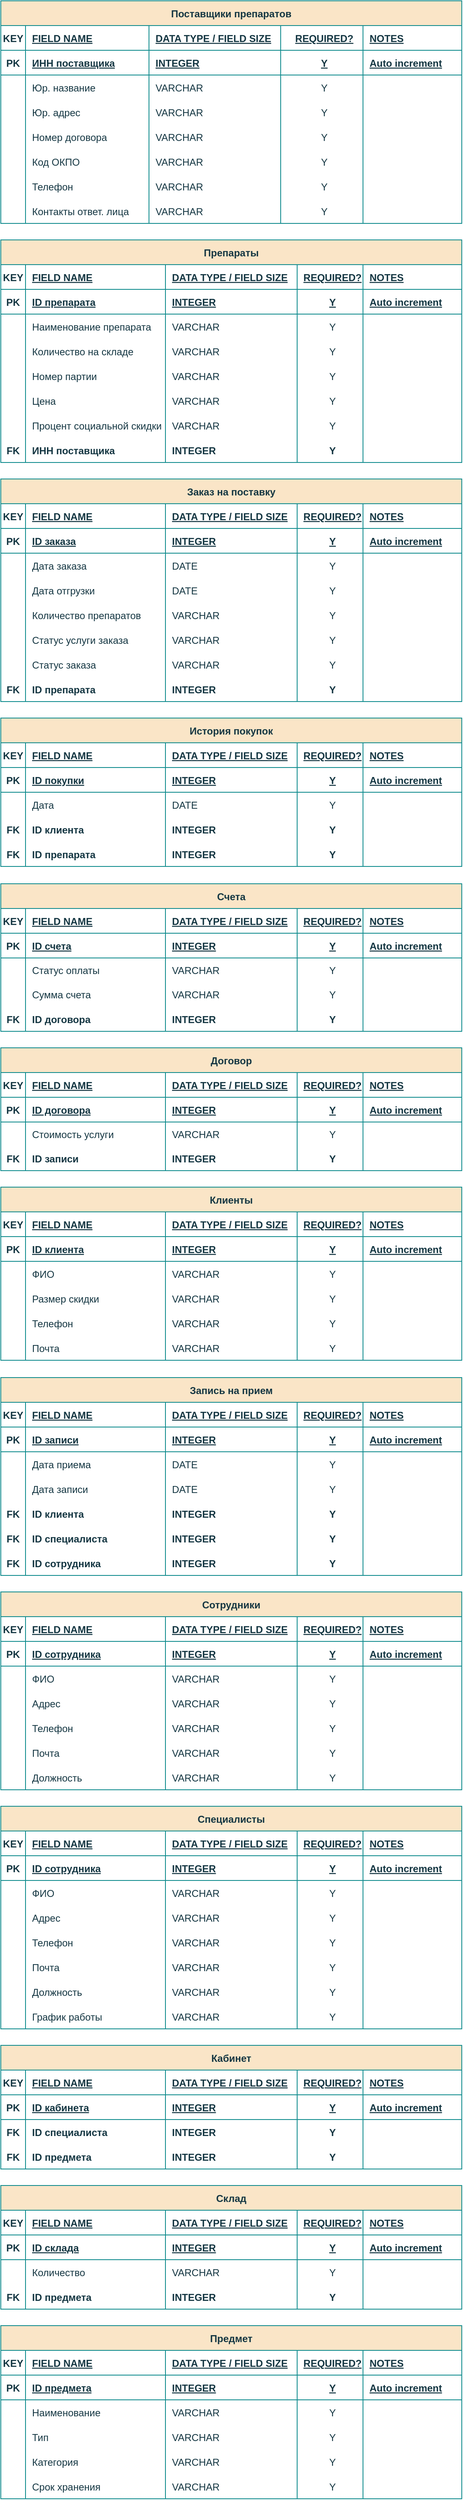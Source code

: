 <mxfile version="21.0.10" type="device"><diagram id="vxVKDZkSVpCO0oLGX0Ln" name="Страница 1"><mxGraphModel dx="1078" dy="937" grid="1" gridSize="10" guides="1" tooltips="1" connect="1" arrows="1" fold="1" page="1" pageScale="1" pageWidth="827" pageHeight="1169" math="0" shadow="0"><root><mxCell id="0"/><mxCell id="1" parent="0"/><mxCell id="toP6Vazc9E_SKA07RP2z-209" value="Поставщики препаратов" style="shape=table;startSize=30;container=1;collapsible=1;childLayout=tableLayout;fixedRows=1;rowLines=0;fontStyle=1;align=center;resizeLast=1;labelBackgroundColor=none;fontColor=#143642;fillColor=#FAE5C7;strokeColor=#0F8B8D;" parent="1" vertex="1"><mxGeometry x="990" y="180" width="560" height="270" as="geometry"/></mxCell><mxCell id="toP6Vazc9E_SKA07RP2z-210" style="shape=tableRow;horizontal=0;startSize=0;swimlaneHead=0;swimlaneBody=0;fillColor=none;collapsible=0;dropTarget=0;points=[[0,0.5],[1,0.5]];portConstraint=eastwest;top=0;left=0;right=0;bottom=1;labelBackgroundColor=none;fontColor=#143642;strokeColor=#0F8B8D;" parent="toP6Vazc9E_SKA07RP2z-209" vertex="1"><mxGeometry y="30" width="560" height="30" as="geometry"/></mxCell><mxCell id="toP6Vazc9E_SKA07RP2z-211" value="KEY" style="shape=partialRectangle;connectable=0;fillColor=none;top=0;left=0;bottom=0;right=0;fontStyle=1;overflow=hidden;labelBackgroundColor=none;fontColor=#143642;strokeColor=#0F8B8D;" parent="toP6Vazc9E_SKA07RP2z-210" vertex="1"><mxGeometry width="30" height="30" as="geometry"><mxRectangle width="30" height="30" as="alternateBounds"/></mxGeometry></mxCell><mxCell id="toP6Vazc9E_SKA07RP2z-212" value="FIELD NAME" style="shape=partialRectangle;connectable=0;fillColor=none;top=0;left=0;bottom=0;right=0;align=left;spacingLeft=6;fontStyle=5;overflow=hidden;labelBackgroundColor=none;fontColor=#143642;strokeColor=#0F8B8D;" parent="toP6Vazc9E_SKA07RP2z-210" vertex="1"><mxGeometry x="30" width="150" height="30" as="geometry"><mxRectangle width="150" height="30" as="alternateBounds"/></mxGeometry></mxCell><mxCell id="toP6Vazc9E_SKA07RP2z-213" value="DATA TYPE / FIELD SIZE" style="shape=partialRectangle;connectable=0;fillColor=none;top=0;left=0;bottom=0;right=0;align=left;spacingLeft=6;fontStyle=5;overflow=hidden;labelBackgroundColor=none;fontColor=#143642;strokeColor=#0F8B8D;" parent="toP6Vazc9E_SKA07RP2z-210" vertex="1"><mxGeometry x="180" width="160" height="30" as="geometry"><mxRectangle width="160" height="30" as="alternateBounds"/></mxGeometry></mxCell><mxCell id="toP6Vazc9E_SKA07RP2z-214" value="REQUIRED?" style="shape=partialRectangle;connectable=0;fillColor=none;top=0;left=0;bottom=0;right=0;align=center;spacingLeft=6;fontStyle=5;overflow=hidden;labelBackgroundColor=none;fontColor=#143642;strokeColor=#0F8B8D;" parent="toP6Vazc9E_SKA07RP2z-210" vertex="1"><mxGeometry x="340" width="100" height="30" as="geometry"><mxRectangle width="100" height="30" as="alternateBounds"/></mxGeometry></mxCell><mxCell id="toP6Vazc9E_SKA07RP2z-215" value="NOTES" style="shape=partialRectangle;connectable=0;fillColor=none;top=0;left=0;bottom=0;right=0;align=left;spacingLeft=6;fontStyle=5;overflow=hidden;labelBackgroundColor=none;fontColor=#143642;strokeColor=#0F8B8D;" parent="toP6Vazc9E_SKA07RP2z-210" vertex="1"><mxGeometry x="440" width="120" height="30" as="geometry"><mxRectangle width="120" height="30" as="alternateBounds"/></mxGeometry></mxCell><mxCell id="toP6Vazc9E_SKA07RP2z-216" value="" style="shape=tableRow;horizontal=0;startSize=0;swimlaneHead=0;swimlaneBody=0;fillColor=none;collapsible=0;dropTarget=0;points=[[0,0.5],[1,0.5]];portConstraint=eastwest;top=0;left=0;right=0;bottom=1;labelBackgroundColor=none;fontColor=#143642;strokeColor=#0F8B8D;" parent="toP6Vazc9E_SKA07RP2z-209" vertex="1"><mxGeometry y="60" width="560" height="30" as="geometry"/></mxCell><mxCell id="toP6Vazc9E_SKA07RP2z-217" value="PK" style="shape=partialRectangle;connectable=0;fillColor=none;top=0;left=0;bottom=0;right=0;fontStyle=1;overflow=hidden;labelBackgroundColor=none;fontColor=#143642;strokeColor=#0F8B8D;" parent="toP6Vazc9E_SKA07RP2z-216" vertex="1"><mxGeometry width="30" height="30" as="geometry"><mxRectangle width="30" height="30" as="alternateBounds"/></mxGeometry></mxCell><mxCell id="toP6Vazc9E_SKA07RP2z-218" value="ИНН поставщика" style="shape=partialRectangle;connectable=0;fillColor=none;top=0;left=0;bottom=0;right=0;align=left;spacingLeft=6;fontStyle=5;overflow=hidden;labelBackgroundColor=none;fontColor=#143642;strokeColor=#0F8B8D;" parent="toP6Vazc9E_SKA07RP2z-216" vertex="1"><mxGeometry x="30" width="150" height="30" as="geometry"><mxRectangle width="150" height="30" as="alternateBounds"/></mxGeometry></mxCell><mxCell id="toP6Vazc9E_SKA07RP2z-219" value="INTEGER" style="shape=partialRectangle;connectable=0;fillColor=none;top=0;left=0;bottom=0;right=0;align=left;spacingLeft=6;fontStyle=5;overflow=hidden;labelBackgroundColor=none;fontColor=#143642;strokeColor=#0F8B8D;" parent="toP6Vazc9E_SKA07RP2z-216" vertex="1"><mxGeometry x="180" width="160" height="30" as="geometry"><mxRectangle width="160" height="30" as="alternateBounds"/></mxGeometry></mxCell><mxCell id="toP6Vazc9E_SKA07RP2z-220" value="Y" style="shape=partialRectangle;connectable=0;fillColor=none;top=0;left=0;bottom=0;right=0;align=center;spacingLeft=6;fontStyle=5;overflow=hidden;labelBackgroundColor=none;fontColor=#143642;strokeColor=#0F8B8D;" parent="toP6Vazc9E_SKA07RP2z-216" vertex="1"><mxGeometry x="340" width="100" height="30" as="geometry"><mxRectangle width="100" height="30" as="alternateBounds"/></mxGeometry></mxCell><mxCell id="toP6Vazc9E_SKA07RP2z-221" value="Auto increment" style="shape=partialRectangle;connectable=0;fillColor=none;top=0;left=0;bottom=0;right=0;align=left;spacingLeft=6;fontStyle=5;overflow=hidden;labelBackgroundColor=none;fontColor=#143642;strokeColor=#0F8B8D;" parent="toP6Vazc9E_SKA07RP2z-216" vertex="1"><mxGeometry x="440" width="120" height="30" as="geometry"><mxRectangle width="120" height="30" as="alternateBounds"/></mxGeometry></mxCell><mxCell id="toP6Vazc9E_SKA07RP2z-222" value="" style="shape=tableRow;horizontal=0;startSize=0;swimlaneHead=0;swimlaneBody=0;fillColor=none;collapsible=0;dropTarget=0;points=[[0,0.5],[1,0.5]];portConstraint=eastwest;top=0;left=0;right=0;bottom=0;labelBackgroundColor=none;fontColor=#143642;strokeColor=#0F8B8D;" parent="toP6Vazc9E_SKA07RP2z-209" vertex="1"><mxGeometry y="90" width="560" height="30" as="geometry"/></mxCell><mxCell id="toP6Vazc9E_SKA07RP2z-223" value="" style="shape=partialRectangle;connectable=0;fillColor=none;top=0;left=0;bottom=0;right=0;editable=1;overflow=hidden;labelBackgroundColor=none;fontColor=#143642;fontStyle=1;strokeColor=#0F8B8D;" parent="toP6Vazc9E_SKA07RP2z-222" vertex="1"><mxGeometry width="30" height="30" as="geometry"><mxRectangle width="30" height="30" as="alternateBounds"/></mxGeometry></mxCell><mxCell id="toP6Vazc9E_SKA07RP2z-224" value="Юр. название" style="shape=partialRectangle;connectable=0;fillColor=none;top=0;left=0;bottom=0;right=0;align=left;spacingLeft=6;overflow=hidden;labelBackgroundColor=none;fontColor=#143642;fontStyle=0;strokeColor=#0F8B8D;" parent="toP6Vazc9E_SKA07RP2z-222" vertex="1"><mxGeometry x="30" width="150" height="30" as="geometry"><mxRectangle width="150" height="30" as="alternateBounds"/></mxGeometry></mxCell><mxCell id="toP6Vazc9E_SKA07RP2z-225" value="VARCHAR" style="shape=partialRectangle;connectable=0;fillColor=none;top=0;left=0;bottom=0;right=0;align=left;spacingLeft=6;overflow=hidden;labelBackgroundColor=none;fontColor=#143642;fontStyle=0;strokeColor=#0F8B8D;" parent="toP6Vazc9E_SKA07RP2z-222" vertex="1"><mxGeometry x="180" width="160" height="30" as="geometry"><mxRectangle width="160" height="30" as="alternateBounds"/></mxGeometry></mxCell><mxCell id="toP6Vazc9E_SKA07RP2z-226" value="Y" style="shape=partialRectangle;connectable=0;fillColor=none;top=0;left=0;bottom=0;right=0;align=center;spacingLeft=6;overflow=hidden;labelBackgroundColor=none;fontColor=#143642;fontStyle=0;strokeColor=#0F8B8D;" parent="toP6Vazc9E_SKA07RP2z-222" vertex="1"><mxGeometry x="340" width="100" height="30" as="geometry"><mxRectangle width="100" height="30" as="alternateBounds"/></mxGeometry></mxCell><mxCell id="toP6Vazc9E_SKA07RP2z-227" style="shape=partialRectangle;connectable=0;fillColor=none;top=0;left=0;bottom=0;right=0;align=left;spacingLeft=6;overflow=hidden;labelBackgroundColor=none;fontColor=#143642;fontStyle=1;strokeColor=#0F8B8D;" parent="toP6Vazc9E_SKA07RP2z-222" vertex="1"><mxGeometry x="440" width="120" height="30" as="geometry"><mxRectangle width="120" height="30" as="alternateBounds"/></mxGeometry></mxCell><mxCell id="toP6Vazc9E_SKA07RP2z-228" value="" style="shape=tableRow;horizontal=0;startSize=0;swimlaneHead=0;swimlaneBody=0;fillColor=none;collapsible=0;dropTarget=0;points=[[0,0.5],[1,0.5]];portConstraint=eastwest;top=0;left=0;right=0;bottom=0;labelBackgroundColor=none;fontColor=#143642;strokeColor=#0F8B8D;" parent="toP6Vazc9E_SKA07RP2z-209" vertex="1"><mxGeometry y="120" width="560" height="30" as="geometry"/></mxCell><mxCell id="toP6Vazc9E_SKA07RP2z-229" value="" style="shape=partialRectangle;connectable=0;fillColor=none;top=0;left=0;bottom=0;right=0;editable=1;overflow=hidden;labelBackgroundColor=none;fontColor=#143642;strokeColor=#0F8B8D;" parent="toP6Vazc9E_SKA07RP2z-228" vertex="1"><mxGeometry width="30" height="30" as="geometry"><mxRectangle width="30" height="30" as="alternateBounds"/></mxGeometry></mxCell><mxCell id="toP6Vazc9E_SKA07RP2z-230" value="Юр. адрес" style="shape=partialRectangle;connectable=0;fillColor=none;top=0;left=0;bottom=0;right=0;align=left;spacingLeft=6;overflow=hidden;labelBackgroundColor=none;fontColor=#143642;strokeColor=#0F8B8D;" parent="toP6Vazc9E_SKA07RP2z-228" vertex="1"><mxGeometry x="30" width="150" height="30" as="geometry"><mxRectangle width="150" height="30" as="alternateBounds"/></mxGeometry></mxCell><mxCell id="toP6Vazc9E_SKA07RP2z-231" value="VARCHAR" style="shape=partialRectangle;connectable=0;fillColor=none;top=0;left=0;bottom=0;right=0;align=left;spacingLeft=6;overflow=hidden;labelBackgroundColor=none;fontColor=#143642;fontStyle=0;strokeColor=#0F8B8D;" parent="toP6Vazc9E_SKA07RP2z-228" vertex="1"><mxGeometry x="180" width="160" height="30" as="geometry"><mxRectangle width="160" height="30" as="alternateBounds"/></mxGeometry></mxCell><mxCell id="toP6Vazc9E_SKA07RP2z-232" value="Y" style="shape=partialRectangle;connectable=0;fillColor=none;top=0;left=0;bottom=0;right=0;align=center;spacingLeft=6;overflow=hidden;labelBackgroundColor=none;fontColor=#143642;strokeColor=#0F8B8D;" parent="toP6Vazc9E_SKA07RP2z-228" vertex="1"><mxGeometry x="340" width="100" height="30" as="geometry"><mxRectangle width="100" height="30" as="alternateBounds"/></mxGeometry></mxCell><mxCell id="toP6Vazc9E_SKA07RP2z-233" style="shape=partialRectangle;connectable=0;fillColor=none;top=0;left=0;bottom=0;right=0;align=left;spacingLeft=6;overflow=hidden;labelBackgroundColor=none;fontColor=#143642;strokeColor=#0F8B8D;" parent="toP6Vazc9E_SKA07RP2z-228" vertex="1"><mxGeometry x="440" width="120" height="30" as="geometry"><mxRectangle width="120" height="30" as="alternateBounds"/></mxGeometry></mxCell><mxCell id="toP6Vazc9E_SKA07RP2z-234" value="" style="shape=tableRow;horizontal=0;startSize=0;swimlaneHead=0;swimlaneBody=0;fillColor=none;collapsible=0;dropTarget=0;points=[[0,0.5],[1,0.5]];portConstraint=eastwest;top=0;left=0;right=0;bottom=0;labelBackgroundColor=none;fontColor=#143642;strokeColor=#0F8B8D;" parent="toP6Vazc9E_SKA07RP2z-209" vertex="1"><mxGeometry y="150" width="560" height="30" as="geometry"/></mxCell><mxCell id="toP6Vazc9E_SKA07RP2z-235" value="" style="shape=partialRectangle;connectable=0;fillColor=none;top=0;left=0;bottom=0;right=0;editable=1;overflow=hidden;labelBackgroundColor=none;fontColor=#143642;strokeColor=#0F8B8D;" parent="toP6Vazc9E_SKA07RP2z-234" vertex="1"><mxGeometry width="30" height="30" as="geometry"><mxRectangle width="30" height="30" as="alternateBounds"/></mxGeometry></mxCell><mxCell id="toP6Vazc9E_SKA07RP2z-236" value="Номер договора" style="shape=partialRectangle;connectable=0;fillColor=none;top=0;left=0;bottom=0;right=0;align=left;spacingLeft=6;overflow=hidden;labelBackgroundColor=none;fontColor=#143642;strokeColor=#0F8B8D;" parent="toP6Vazc9E_SKA07RP2z-234" vertex="1"><mxGeometry x="30" width="150" height="30" as="geometry"><mxRectangle width="150" height="30" as="alternateBounds"/></mxGeometry></mxCell><mxCell id="toP6Vazc9E_SKA07RP2z-237" value="VARCHAR" style="shape=partialRectangle;connectable=0;fillColor=none;top=0;left=0;bottom=0;right=0;align=left;spacingLeft=6;overflow=hidden;labelBackgroundColor=none;fontColor=#143642;strokeColor=#0F8B8D;" parent="toP6Vazc9E_SKA07RP2z-234" vertex="1"><mxGeometry x="180" width="160" height="30" as="geometry"><mxRectangle width="160" height="30" as="alternateBounds"/></mxGeometry></mxCell><mxCell id="toP6Vazc9E_SKA07RP2z-238" value="Y" style="shape=partialRectangle;connectable=0;fillColor=none;top=0;left=0;bottom=0;right=0;align=center;spacingLeft=6;overflow=hidden;labelBackgroundColor=none;fontColor=#143642;strokeColor=#0F8B8D;" parent="toP6Vazc9E_SKA07RP2z-234" vertex="1"><mxGeometry x="340" width="100" height="30" as="geometry"><mxRectangle width="100" height="30" as="alternateBounds"/></mxGeometry></mxCell><mxCell id="toP6Vazc9E_SKA07RP2z-239" style="shape=partialRectangle;connectable=0;fillColor=none;top=0;left=0;bottom=0;right=0;align=left;spacingLeft=6;overflow=hidden;labelBackgroundColor=none;fontColor=#143642;strokeColor=#0F8B8D;" parent="toP6Vazc9E_SKA07RP2z-234" vertex="1"><mxGeometry x="440" width="120" height="30" as="geometry"><mxRectangle width="120" height="30" as="alternateBounds"/></mxGeometry></mxCell><mxCell id="toP6Vazc9E_SKA07RP2z-268" value="" style="shape=tableRow;horizontal=0;startSize=0;swimlaneHead=0;swimlaneBody=0;fillColor=none;collapsible=0;dropTarget=0;points=[[0,0.5],[1,0.5]];portConstraint=eastwest;top=0;left=0;right=0;bottom=0;labelBackgroundColor=none;fontColor=#143642;strokeColor=#0F8B8D;" parent="toP6Vazc9E_SKA07RP2z-209" vertex="1"><mxGeometry y="180" width="560" height="30" as="geometry"/></mxCell><mxCell id="toP6Vazc9E_SKA07RP2z-269" value="" style="shape=partialRectangle;connectable=0;fillColor=none;top=0;left=0;bottom=0;right=0;editable=1;overflow=hidden;labelBackgroundColor=none;fontColor=#143642;strokeColor=#0F8B8D;" parent="toP6Vazc9E_SKA07RP2z-268" vertex="1"><mxGeometry width="30" height="30" as="geometry"><mxRectangle width="30" height="30" as="alternateBounds"/></mxGeometry></mxCell><mxCell id="toP6Vazc9E_SKA07RP2z-270" value="Код ОКПО" style="shape=partialRectangle;connectable=0;fillColor=none;top=0;left=0;bottom=0;right=0;align=left;spacingLeft=6;overflow=hidden;labelBackgroundColor=none;fontColor=#143642;strokeColor=#0F8B8D;" parent="toP6Vazc9E_SKA07RP2z-268" vertex="1"><mxGeometry x="30" width="150" height="30" as="geometry"><mxRectangle width="150" height="30" as="alternateBounds"/></mxGeometry></mxCell><mxCell id="toP6Vazc9E_SKA07RP2z-271" value="VARCHAR" style="shape=partialRectangle;connectable=0;fillColor=none;top=0;left=0;bottom=0;right=0;align=left;spacingLeft=6;overflow=hidden;labelBackgroundColor=none;fontColor=#143642;strokeColor=#0F8B8D;" parent="toP6Vazc9E_SKA07RP2z-268" vertex="1"><mxGeometry x="180" width="160" height="30" as="geometry"><mxRectangle width="160" height="30" as="alternateBounds"/></mxGeometry></mxCell><mxCell id="toP6Vazc9E_SKA07RP2z-272" value="Y" style="shape=partialRectangle;connectable=0;fillColor=none;top=0;left=0;bottom=0;right=0;align=center;spacingLeft=6;overflow=hidden;labelBackgroundColor=none;fontColor=#143642;strokeColor=#0F8B8D;" parent="toP6Vazc9E_SKA07RP2z-268" vertex="1"><mxGeometry x="340" width="100" height="30" as="geometry"><mxRectangle width="100" height="30" as="alternateBounds"/></mxGeometry></mxCell><mxCell id="toP6Vazc9E_SKA07RP2z-273" style="shape=partialRectangle;connectable=0;fillColor=none;top=0;left=0;bottom=0;right=0;align=left;spacingLeft=6;overflow=hidden;labelBackgroundColor=none;fontColor=#143642;strokeColor=#0F8B8D;" parent="toP6Vazc9E_SKA07RP2z-268" vertex="1"><mxGeometry x="440" width="120" height="30" as="geometry"><mxRectangle width="120" height="30" as="alternateBounds"/></mxGeometry></mxCell><mxCell id="toP6Vazc9E_SKA07RP2z-274" value="" style="shape=tableRow;horizontal=0;startSize=0;swimlaneHead=0;swimlaneBody=0;fillColor=none;collapsible=0;dropTarget=0;points=[[0,0.5],[1,0.5]];portConstraint=eastwest;top=0;left=0;right=0;bottom=0;labelBackgroundColor=none;fontColor=#143642;strokeColor=#0F8B8D;" parent="toP6Vazc9E_SKA07RP2z-209" vertex="1"><mxGeometry y="210" width="560" height="30" as="geometry"/></mxCell><mxCell id="toP6Vazc9E_SKA07RP2z-275" value="" style="shape=partialRectangle;connectable=0;fillColor=none;top=0;left=0;bottom=0;right=0;editable=1;overflow=hidden;labelBackgroundColor=none;fontColor=#143642;strokeColor=#0F8B8D;" parent="toP6Vazc9E_SKA07RP2z-274" vertex="1"><mxGeometry width="30" height="30" as="geometry"><mxRectangle width="30" height="30" as="alternateBounds"/></mxGeometry></mxCell><mxCell id="toP6Vazc9E_SKA07RP2z-276" value="Телефон" style="shape=partialRectangle;connectable=0;fillColor=none;top=0;left=0;bottom=0;right=0;align=left;spacingLeft=6;overflow=hidden;labelBackgroundColor=none;fontColor=#143642;strokeColor=#0F8B8D;" parent="toP6Vazc9E_SKA07RP2z-274" vertex="1"><mxGeometry x="30" width="150" height="30" as="geometry"><mxRectangle width="150" height="30" as="alternateBounds"/></mxGeometry></mxCell><mxCell id="toP6Vazc9E_SKA07RP2z-277" value="VARCHAR" style="shape=partialRectangle;connectable=0;fillColor=none;top=0;left=0;bottom=0;right=0;align=left;spacingLeft=6;overflow=hidden;labelBackgroundColor=none;fontColor=#143642;strokeColor=#0F8B8D;" parent="toP6Vazc9E_SKA07RP2z-274" vertex="1"><mxGeometry x="180" width="160" height="30" as="geometry"><mxRectangle width="160" height="30" as="alternateBounds"/></mxGeometry></mxCell><mxCell id="toP6Vazc9E_SKA07RP2z-278" value="Y" style="shape=partialRectangle;connectable=0;fillColor=none;top=0;left=0;bottom=0;right=0;align=center;spacingLeft=6;overflow=hidden;labelBackgroundColor=none;fontColor=#143642;strokeColor=#0F8B8D;" parent="toP6Vazc9E_SKA07RP2z-274" vertex="1"><mxGeometry x="340" width="100" height="30" as="geometry"><mxRectangle width="100" height="30" as="alternateBounds"/></mxGeometry></mxCell><mxCell id="toP6Vazc9E_SKA07RP2z-279" style="shape=partialRectangle;connectable=0;fillColor=none;top=0;left=0;bottom=0;right=0;align=left;spacingLeft=6;overflow=hidden;labelBackgroundColor=none;fontColor=#143642;strokeColor=#0F8B8D;" parent="toP6Vazc9E_SKA07RP2z-274" vertex="1"><mxGeometry x="440" width="120" height="30" as="geometry"><mxRectangle width="120" height="30" as="alternateBounds"/></mxGeometry></mxCell><mxCell id="toP6Vazc9E_SKA07RP2z-280" value="" style="shape=tableRow;horizontal=0;startSize=0;swimlaneHead=0;swimlaneBody=0;fillColor=none;collapsible=0;dropTarget=0;points=[[0,0.5],[1,0.5]];portConstraint=eastwest;top=0;left=0;right=0;bottom=0;labelBackgroundColor=none;fontColor=#143642;strokeColor=#0F8B8D;" parent="toP6Vazc9E_SKA07RP2z-209" vertex="1"><mxGeometry y="240" width="560" height="30" as="geometry"/></mxCell><mxCell id="toP6Vazc9E_SKA07RP2z-281" value="" style="shape=partialRectangle;connectable=0;fillColor=none;top=0;left=0;bottom=0;right=0;editable=1;overflow=hidden;labelBackgroundColor=none;fontColor=#143642;strokeColor=#0F8B8D;" parent="toP6Vazc9E_SKA07RP2z-280" vertex="1"><mxGeometry width="30" height="30" as="geometry"><mxRectangle width="30" height="30" as="alternateBounds"/></mxGeometry></mxCell><mxCell id="toP6Vazc9E_SKA07RP2z-282" value="Контакты ответ. лица" style="shape=partialRectangle;connectable=0;fillColor=none;top=0;left=0;bottom=0;right=0;align=left;spacingLeft=6;overflow=hidden;labelBackgroundColor=none;fontColor=#143642;strokeColor=#0F8B8D;" parent="toP6Vazc9E_SKA07RP2z-280" vertex="1"><mxGeometry x="30" width="150" height="30" as="geometry"><mxRectangle width="150" height="30" as="alternateBounds"/></mxGeometry></mxCell><mxCell id="toP6Vazc9E_SKA07RP2z-283" value="VARCHAR" style="shape=partialRectangle;connectable=0;fillColor=none;top=0;left=0;bottom=0;right=0;align=left;spacingLeft=6;overflow=hidden;labelBackgroundColor=none;fontColor=#143642;strokeColor=#0F8B8D;" parent="toP6Vazc9E_SKA07RP2z-280" vertex="1"><mxGeometry x="180" width="160" height="30" as="geometry"><mxRectangle width="160" height="30" as="alternateBounds"/></mxGeometry></mxCell><mxCell id="toP6Vazc9E_SKA07RP2z-284" value="Y" style="shape=partialRectangle;connectable=0;fillColor=none;top=0;left=0;bottom=0;right=0;align=center;spacingLeft=6;overflow=hidden;labelBackgroundColor=none;fontColor=#143642;strokeColor=#0F8B8D;" parent="toP6Vazc9E_SKA07RP2z-280" vertex="1"><mxGeometry x="340" width="100" height="30" as="geometry"><mxRectangle width="100" height="30" as="alternateBounds"/></mxGeometry></mxCell><mxCell id="toP6Vazc9E_SKA07RP2z-285" style="shape=partialRectangle;connectable=0;fillColor=none;top=0;left=0;bottom=0;right=0;align=left;spacingLeft=6;overflow=hidden;labelBackgroundColor=none;fontColor=#143642;strokeColor=#0F8B8D;" parent="toP6Vazc9E_SKA07RP2z-280" vertex="1"><mxGeometry x="440" width="120" height="30" as="geometry"><mxRectangle width="120" height="30" as="alternateBounds"/></mxGeometry></mxCell><mxCell id="pAH_5sTX6NDxgHISbL89-4" value="Препараты" style="shape=table;startSize=30;container=1;collapsible=1;childLayout=tableLayout;fixedRows=1;rowLines=0;fontStyle=1;align=center;resizeLast=1;labelBackgroundColor=none;fontColor=#143642;fillColor=#FAE5C7;strokeColor=#0F8B8D;" vertex="1" parent="1"><mxGeometry x="990" y="470" width="560" height="270" as="geometry"/></mxCell><mxCell id="pAH_5sTX6NDxgHISbL89-5" style="shape=tableRow;horizontal=0;startSize=0;swimlaneHead=0;swimlaneBody=0;fillColor=none;collapsible=0;dropTarget=0;points=[[0,0.5],[1,0.5]];portConstraint=eastwest;top=0;left=0;right=0;bottom=1;labelBackgroundColor=none;fontColor=#143642;strokeColor=#0F8B8D;" vertex="1" parent="pAH_5sTX6NDxgHISbL89-4"><mxGeometry y="30" width="560" height="30" as="geometry"/></mxCell><mxCell id="pAH_5sTX6NDxgHISbL89-6" value="KEY" style="shape=partialRectangle;connectable=0;fillColor=none;top=0;left=0;bottom=0;right=0;fontStyle=1;overflow=hidden;labelBackgroundColor=none;fontColor=#143642;strokeColor=#0F8B8D;" vertex="1" parent="pAH_5sTX6NDxgHISbL89-5"><mxGeometry width="30" height="30" as="geometry"><mxRectangle width="30" height="30" as="alternateBounds"/></mxGeometry></mxCell><mxCell id="pAH_5sTX6NDxgHISbL89-7" value="FIELD NAME" style="shape=partialRectangle;connectable=0;fillColor=none;top=0;left=0;bottom=0;right=0;align=left;spacingLeft=6;fontStyle=5;overflow=hidden;labelBackgroundColor=none;fontColor=#143642;strokeColor=#0F8B8D;" vertex="1" parent="pAH_5sTX6NDxgHISbL89-5"><mxGeometry x="30" width="170" height="30" as="geometry"><mxRectangle width="170" height="30" as="alternateBounds"/></mxGeometry></mxCell><mxCell id="pAH_5sTX6NDxgHISbL89-8" value="DATA TYPE / FIELD SIZE" style="shape=partialRectangle;connectable=0;fillColor=none;top=0;left=0;bottom=0;right=0;align=left;spacingLeft=6;fontStyle=5;overflow=hidden;labelBackgroundColor=none;fontColor=#143642;strokeColor=#0F8B8D;" vertex="1" parent="pAH_5sTX6NDxgHISbL89-5"><mxGeometry x="200" width="160" height="30" as="geometry"><mxRectangle width="160" height="30" as="alternateBounds"/></mxGeometry></mxCell><mxCell id="pAH_5sTX6NDxgHISbL89-9" value="REQUIRED?" style="shape=partialRectangle;connectable=0;fillColor=none;top=0;left=0;bottom=0;right=0;align=center;spacingLeft=6;fontStyle=5;overflow=hidden;labelBackgroundColor=none;fontColor=#143642;strokeColor=#0F8B8D;" vertex="1" parent="pAH_5sTX6NDxgHISbL89-5"><mxGeometry x="360" width="80" height="30" as="geometry"><mxRectangle width="80" height="30" as="alternateBounds"/></mxGeometry></mxCell><mxCell id="pAH_5sTX6NDxgHISbL89-10" value="NOTES" style="shape=partialRectangle;connectable=0;fillColor=none;top=0;left=0;bottom=0;right=0;align=left;spacingLeft=6;fontStyle=5;overflow=hidden;labelBackgroundColor=none;fontColor=#143642;strokeColor=#0F8B8D;" vertex="1" parent="pAH_5sTX6NDxgHISbL89-5"><mxGeometry x="440" width="120" height="30" as="geometry"><mxRectangle width="120" height="30" as="alternateBounds"/></mxGeometry></mxCell><mxCell id="pAH_5sTX6NDxgHISbL89-11" value="" style="shape=tableRow;horizontal=0;startSize=0;swimlaneHead=0;swimlaneBody=0;fillColor=none;collapsible=0;dropTarget=0;points=[[0,0.5],[1,0.5]];portConstraint=eastwest;top=0;left=0;right=0;bottom=1;labelBackgroundColor=none;fontColor=#143642;strokeColor=#0F8B8D;" vertex="1" parent="pAH_5sTX6NDxgHISbL89-4"><mxGeometry y="60" width="560" height="30" as="geometry"/></mxCell><mxCell id="pAH_5sTX6NDxgHISbL89-12" value="PK" style="shape=partialRectangle;connectable=0;fillColor=none;top=0;left=0;bottom=0;right=0;fontStyle=1;overflow=hidden;labelBackgroundColor=none;fontColor=#143642;strokeColor=#0F8B8D;" vertex="1" parent="pAH_5sTX6NDxgHISbL89-11"><mxGeometry width="30" height="30" as="geometry"><mxRectangle width="30" height="30" as="alternateBounds"/></mxGeometry></mxCell><mxCell id="pAH_5sTX6NDxgHISbL89-13" value="ID препарата" style="shape=partialRectangle;connectable=0;fillColor=none;top=0;left=0;bottom=0;right=0;align=left;spacingLeft=6;fontStyle=5;overflow=hidden;labelBackgroundColor=none;fontColor=#143642;strokeColor=#0F8B8D;" vertex="1" parent="pAH_5sTX6NDxgHISbL89-11"><mxGeometry x="30" width="170" height="30" as="geometry"><mxRectangle width="170" height="30" as="alternateBounds"/></mxGeometry></mxCell><mxCell id="pAH_5sTX6NDxgHISbL89-14" value="INTEGER" style="shape=partialRectangle;connectable=0;fillColor=none;top=0;left=0;bottom=0;right=0;align=left;spacingLeft=6;fontStyle=5;overflow=hidden;labelBackgroundColor=none;fontColor=#143642;strokeColor=#0F8B8D;" vertex="1" parent="pAH_5sTX6NDxgHISbL89-11"><mxGeometry x="200" width="160" height="30" as="geometry"><mxRectangle width="160" height="30" as="alternateBounds"/></mxGeometry></mxCell><mxCell id="pAH_5sTX6NDxgHISbL89-15" value="Y" style="shape=partialRectangle;connectable=0;fillColor=none;top=0;left=0;bottom=0;right=0;align=center;spacingLeft=6;fontStyle=5;overflow=hidden;labelBackgroundColor=none;fontColor=#143642;strokeColor=#0F8B8D;" vertex="1" parent="pAH_5sTX6NDxgHISbL89-11"><mxGeometry x="360" width="80" height="30" as="geometry"><mxRectangle width="80" height="30" as="alternateBounds"/></mxGeometry></mxCell><mxCell id="pAH_5sTX6NDxgHISbL89-16" value="Auto increment" style="shape=partialRectangle;connectable=0;fillColor=none;top=0;left=0;bottom=0;right=0;align=left;spacingLeft=6;fontStyle=5;overflow=hidden;labelBackgroundColor=none;fontColor=#143642;strokeColor=#0F8B8D;" vertex="1" parent="pAH_5sTX6NDxgHISbL89-11"><mxGeometry x="440" width="120" height="30" as="geometry"><mxRectangle width="120" height="30" as="alternateBounds"/></mxGeometry></mxCell><mxCell id="pAH_5sTX6NDxgHISbL89-17" value="" style="shape=tableRow;horizontal=0;startSize=0;swimlaneHead=0;swimlaneBody=0;fillColor=none;collapsible=0;dropTarget=0;points=[[0,0.5],[1,0.5]];portConstraint=eastwest;top=0;left=0;right=0;bottom=0;labelBackgroundColor=none;fontColor=#143642;strokeColor=#0F8B8D;" vertex="1" parent="pAH_5sTX6NDxgHISbL89-4"><mxGeometry y="90" width="560" height="30" as="geometry"/></mxCell><mxCell id="pAH_5sTX6NDxgHISbL89-18" value="" style="shape=partialRectangle;connectable=0;fillColor=none;top=0;left=0;bottom=0;right=0;editable=1;overflow=hidden;labelBackgroundColor=none;fontColor=#143642;fontStyle=1;strokeColor=#0F8B8D;" vertex="1" parent="pAH_5sTX6NDxgHISbL89-17"><mxGeometry width="30" height="30" as="geometry"><mxRectangle width="30" height="30" as="alternateBounds"/></mxGeometry></mxCell><mxCell id="pAH_5sTX6NDxgHISbL89-19" value="Наименование препарата" style="shape=partialRectangle;connectable=0;fillColor=none;top=0;left=0;bottom=0;right=0;align=left;spacingLeft=6;overflow=hidden;labelBackgroundColor=none;fontColor=#143642;fontStyle=0;strokeColor=#0F8B8D;" vertex="1" parent="pAH_5sTX6NDxgHISbL89-17"><mxGeometry x="30" width="170" height="30" as="geometry"><mxRectangle width="170" height="30" as="alternateBounds"/></mxGeometry></mxCell><mxCell id="pAH_5sTX6NDxgHISbL89-20" value="VARCHAR" style="shape=partialRectangle;connectable=0;fillColor=none;top=0;left=0;bottom=0;right=0;align=left;spacingLeft=6;overflow=hidden;labelBackgroundColor=none;fontColor=#143642;fontStyle=0;strokeColor=#0F8B8D;" vertex="1" parent="pAH_5sTX6NDxgHISbL89-17"><mxGeometry x="200" width="160" height="30" as="geometry"><mxRectangle width="160" height="30" as="alternateBounds"/></mxGeometry></mxCell><mxCell id="pAH_5sTX6NDxgHISbL89-21" value="Y" style="shape=partialRectangle;connectable=0;fillColor=none;top=0;left=0;bottom=0;right=0;align=center;spacingLeft=6;overflow=hidden;labelBackgroundColor=none;fontColor=#143642;fontStyle=0;strokeColor=#0F8B8D;" vertex="1" parent="pAH_5sTX6NDxgHISbL89-17"><mxGeometry x="360" width="80" height="30" as="geometry"><mxRectangle width="80" height="30" as="alternateBounds"/></mxGeometry></mxCell><mxCell id="pAH_5sTX6NDxgHISbL89-22" style="shape=partialRectangle;connectable=0;fillColor=none;top=0;left=0;bottom=0;right=0;align=left;spacingLeft=6;overflow=hidden;labelBackgroundColor=none;fontColor=#143642;fontStyle=1;strokeColor=#0F8B8D;" vertex="1" parent="pAH_5sTX6NDxgHISbL89-17"><mxGeometry x="440" width="120" height="30" as="geometry"><mxRectangle width="120" height="30" as="alternateBounds"/></mxGeometry></mxCell><mxCell id="pAH_5sTX6NDxgHISbL89-23" value="" style="shape=tableRow;horizontal=0;startSize=0;swimlaneHead=0;swimlaneBody=0;fillColor=none;collapsible=0;dropTarget=0;points=[[0,0.5],[1,0.5]];portConstraint=eastwest;top=0;left=0;right=0;bottom=0;labelBackgroundColor=none;fontColor=#143642;strokeColor=#0F8B8D;" vertex="1" parent="pAH_5sTX6NDxgHISbL89-4"><mxGeometry y="120" width="560" height="30" as="geometry"/></mxCell><mxCell id="pAH_5sTX6NDxgHISbL89-24" value="" style="shape=partialRectangle;connectable=0;fillColor=none;top=0;left=0;bottom=0;right=0;editable=1;overflow=hidden;labelBackgroundColor=none;fontColor=#143642;strokeColor=#0F8B8D;" vertex="1" parent="pAH_5sTX6NDxgHISbL89-23"><mxGeometry width="30" height="30" as="geometry"><mxRectangle width="30" height="30" as="alternateBounds"/></mxGeometry></mxCell><mxCell id="pAH_5sTX6NDxgHISbL89-25" value="Количество на складе" style="shape=partialRectangle;connectable=0;fillColor=none;top=0;left=0;bottom=0;right=0;align=left;spacingLeft=6;overflow=hidden;labelBackgroundColor=none;fontColor=#143642;strokeColor=#0F8B8D;" vertex="1" parent="pAH_5sTX6NDxgHISbL89-23"><mxGeometry x="30" width="170" height="30" as="geometry"><mxRectangle width="170" height="30" as="alternateBounds"/></mxGeometry></mxCell><mxCell id="pAH_5sTX6NDxgHISbL89-26" value="VARCHAR" style="shape=partialRectangle;connectable=0;fillColor=none;top=0;left=0;bottom=0;right=0;align=left;spacingLeft=6;overflow=hidden;labelBackgroundColor=none;fontColor=#143642;fontStyle=0;strokeColor=#0F8B8D;" vertex="1" parent="pAH_5sTX6NDxgHISbL89-23"><mxGeometry x="200" width="160" height="30" as="geometry"><mxRectangle width="160" height="30" as="alternateBounds"/></mxGeometry></mxCell><mxCell id="pAH_5sTX6NDxgHISbL89-27" value="Y" style="shape=partialRectangle;connectable=0;fillColor=none;top=0;left=0;bottom=0;right=0;align=center;spacingLeft=6;overflow=hidden;labelBackgroundColor=none;fontColor=#143642;strokeColor=#0F8B8D;" vertex="1" parent="pAH_5sTX6NDxgHISbL89-23"><mxGeometry x="360" width="80" height="30" as="geometry"><mxRectangle width="80" height="30" as="alternateBounds"/></mxGeometry></mxCell><mxCell id="pAH_5sTX6NDxgHISbL89-28" style="shape=partialRectangle;connectable=0;fillColor=none;top=0;left=0;bottom=0;right=0;align=left;spacingLeft=6;overflow=hidden;labelBackgroundColor=none;fontColor=#143642;strokeColor=#0F8B8D;" vertex="1" parent="pAH_5sTX6NDxgHISbL89-23"><mxGeometry x="440" width="120" height="30" as="geometry"><mxRectangle width="120" height="30" as="alternateBounds"/></mxGeometry></mxCell><mxCell id="pAH_5sTX6NDxgHISbL89-29" value="" style="shape=tableRow;horizontal=0;startSize=0;swimlaneHead=0;swimlaneBody=0;fillColor=none;collapsible=0;dropTarget=0;points=[[0,0.5],[1,0.5]];portConstraint=eastwest;top=0;left=0;right=0;bottom=0;labelBackgroundColor=none;fontColor=#143642;strokeColor=#0F8B8D;" vertex="1" parent="pAH_5sTX6NDxgHISbL89-4"><mxGeometry y="150" width="560" height="30" as="geometry"/></mxCell><mxCell id="pAH_5sTX6NDxgHISbL89-30" value="" style="shape=partialRectangle;connectable=0;fillColor=none;top=0;left=0;bottom=0;right=0;editable=1;overflow=hidden;labelBackgroundColor=none;fontColor=#143642;strokeColor=#0F8B8D;" vertex="1" parent="pAH_5sTX6NDxgHISbL89-29"><mxGeometry width="30" height="30" as="geometry"><mxRectangle width="30" height="30" as="alternateBounds"/></mxGeometry></mxCell><mxCell id="pAH_5sTX6NDxgHISbL89-31" value="Номер партии" style="shape=partialRectangle;connectable=0;fillColor=none;top=0;left=0;bottom=0;right=0;align=left;spacingLeft=6;overflow=hidden;labelBackgroundColor=none;fontColor=#143642;strokeColor=#0F8B8D;" vertex="1" parent="pAH_5sTX6NDxgHISbL89-29"><mxGeometry x="30" width="170" height="30" as="geometry"><mxRectangle width="170" height="30" as="alternateBounds"/></mxGeometry></mxCell><mxCell id="pAH_5sTX6NDxgHISbL89-32" value="VARCHAR" style="shape=partialRectangle;connectable=0;fillColor=none;top=0;left=0;bottom=0;right=0;align=left;spacingLeft=6;overflow=hidden;labelBackgroundColor=none;fontColor=#143642;strokeColor=#0F8B8D;" vertex="1" parent="pAH_5sTX6NDxgHISbL89-29"><mxGeometry x="200" width="160" height="30" as="geometry"><mxRectangle width="160" height="30" as="alternateBounds"/></mxGeometry></mxCell><mxCell id="pAH_5sTX6NDxgHISbL89-33" value="Y" style="shape=partialRectangle;connectable=0;fillColor=none;top=0;left=0;bottom=0;right=0;align=center;spacingLeft=6;overflow=hidden;labelBackgroundColor=none;fontColor=#143642;strokeColor=#0F8B8D;" vertex="1" parent="pAH_5sTX6NDxgHISbL89-29"><mxGeometry x="360" width="80" height="30" as="geometry"><mxRectangle width="80" height="30" as="alternateBounds"/></mxGeometry></mxCell><mxCell id="pAH_5sTX6NDxgHISbL89-34" style="shape=partialRectangle;connectable=0;fillColor=none;top=0;left=0;bottom=0;right=0;align=left;spacingLeft=6;overflow=hidden;labelBackgroundColor=none;fontColor=#143642;strokeColor=#0F8B8D;" vertex="1" parent="pAH_5sTX6NDxgHISbL89-29"><mxGeometry x="440" width="120" height="30" as="geometry"><mxRectangle width="120" height="30" as="alternateBounds"/></mxGeometry></mxCell><mxCell id="pAH_5sTX6NDxgHISbL89-35" value="" style="shape=tableRow;horizontal=0;startSize=0;swimlaneHead=0;swimlaneBody=0;fillColor=none;collapsible=0;dropTarget=0;points=[[0,0.5],[1,0.5]];portConstraint=eastwest;top=0;left=0;right=0;bottom=0;labelBackgroundColor=none;fontColor=#143642;strokeColor=#0F8B8D;" vertex="1" parent="pAH_5sTX6NDxgHISbL89-4"><mxGeometry y="180" width="560" height="30" as="geometry"/></mxCell><mxCell id="pAH_5sTX6NDxgHISbL89-36" value="" style="shape=partialRectangle;connectable=0;fillColor=none;top=0;left=0;bottom=0;right=0;editable=1;overflow=hidden;labelBackgroundColor=none;fontColor=#143642;strokeColor=#0F8B8D;" vertex="1" parent="pAH_5sTX6NDxgHISbL89-35"><mxGeometry width="30" height="30" as="geometry"><mxRectangle width="30" height="30" as="alternateBounds"/></mxGeometry></mxCell><mxCell id="pAH_5sTX6NDxgHISbL89-37" value="Цена" style="shape=partialRectangle;connectable=0;fillColor=none;top=0;left=0;bottom=0;right=0;align=left;spacingLeft=6;overflow=hidden;labelBackgroundColor=none;fontColor=#143642;strokeColor=#0F8B8D;" vertex="1" parent="pAH_5sTX6NDxgHISbL89-35"><mxGeometry x="30" width="170" height="30" as="geometry"><mxRectangle width="170" height="30" as="alternateBounds"/></mxGeometry></mxCell><mxCell id="pAH_5sTX6NDxgHISbL89-38" value="VARCHAR" style="shape=partialRectangle;connectable=0;fillColor=none;top=0;left=0;bottom=0;right=0;align=left;spacingLeft=6;overflow=hidden;labelBackgroundColor=none;fontColor=#143642;strokeColor=#0F8B8D;" vertex="1" parent="pAH_5sTX6NDxgHISbL89-35"><mxGeometry x="200" width="160" height="30" as="geometry"><mxRectangle width="160" height="30" as="alternateBounds"/></mxGeometry></mxCell><mxCell id="pAH_5sTX6NDxgHISbL89-39" value="Y" style="shape=partialRectangle;connectable=0;fillColor=none;top=0;left=0;bottom=0;right=0;align=center;spacingLeft=6;overflow=hidden;labelBackgroundColor=none;fontColor=#143642;strokeColor=#0F8B8D;" vertex="1" parent="pAH_5sTX6NDxgHISbL89-35"><mxGeometry x="360" width="80" height="30" as="geometry"><mxRectangle width="80" height="30" as="alternateBounds"/></mxGeometry></mxCell><mxCell id="pAH_5sTX6NDxgHISbL89-40" style="shape=partialRectangle;connectable=0;fillColor=none;top=0;left=0;bottom=0;right=0;align=left;spacingLeft=6;overflow=hidden;labelBackgroundColor=none;fontColor=#143642;strokeColor=#0F8B8D;" vertex="1" parent="pAH_5sTX6NDxgHISbL89-35"><mxGeometry x="440" width="120" height="30" as="geometry"><mxRectangle width="120" height="30" as="alternateBounds"/></mxGeometry></mxCell><mxCell id="pAH_5sTX6NDxgHISbL89-41" value="" style="shape=tableRow;horizontal=0;startSize=0;swimlaneHead=0;swimlaneBody=0;fillColor=none;collapsible=0;dropTarget=0;points=[[0,0.5],[1,0.5]];portConstraint=eastwest;top=0;left=0;right=0;bottom=0;labelBackgroundColor=none;fontColor=#143642;strokeColor=#0F8B8D;" vertex="1" parent="pAH_5sTX6NDxgHISbL89-4"><mxGeometry y="210" width="560" height="30" as="geometry"/></mxCell><mxCell id="pAH_5sTX6NDxgHISbL89-42" value="" style="shape=partialRectangle;connectable=0;fillColor=none;top=0;left=0;bottom=0;right=0;editable=1;overflow=hidden;labelBackgroundColor=none;fontColor=#143642;strokeColor=#0F8B8D;" vertex="1" parent="pAH_5sTX6NDxgHISbL89-41"><mxGeometry width="30" height="30" as="geometry"><mxRectangle width="30" height="30" as="alternateBounds"/></mxGeometry></mxCell><mxCell id="pAH_5sTX6NDxgHISbL89-43" value="Процент социальной скидки" style="shape=partialRectangle;connectable=0;fillColor=none;top=0;left=0;bottom=0;right=0;align=left;spacingLeft=6;overflow=hidden;labelBackgroundColor=none;fontColor=#143642;strokeColor=#0F8B8D;" vertex="1" parent="pAH_5sTX6NDxgHISbL89-41"><mxGeometry x="30" width="170" height="30" as="geometry"><mxRectangle width="170" height="30" as="alternateBounds"/></mxGeometry></mxCell><mxCell id="pAH_5sTX6NDxgHISbL89-44" value="VARCHAR" style="shape=partialRectangle;connectable=0;fillColor=none;top=0;left=0;bottom=0;right=0;align=left;spacingLeft=6;overflow=hidden;labelBackgroundColor=none;fontColor=#143642;strokeColor=#0F8B8D;" vertex="1" parent="pAH_5sTX6NDxgHISbL89-41"><mxGeometry x="200" width="160" height="30" as="geometry"><mxRectangle width="160" height="30" as="alternateBounds"/></mxGeometry></mxCell><mxCell id="pAH_5sTX6NDxgHISbL89-45" value="Y" style="shape=partialRectangle;connectable=0;fillColor=none;top=0;left=0;bottom=0;right=0;align=center;spacingLeft=6;overflow=hidden;labelBackgroundColor=none;fontColor=#143642;strokeColor=#0F8B8D;" vertex="1" parent="pAH_5sTX6NDxgHISbL89-41"><mxGeometry x="360" width="80" height="30" as="geometry"><mxRectangle width="80" height="30" as="alternateBounds"/></mxGeometry></mxCell><mxCell id="pAH_5sTX6NDxgHISbL89-46" style="shape=partialRectangle;connectable=0;fillColor=none;top=0;left=0;bottom=0;right=0;align=left;spacingLeft=6;overflow=hidden;labelBackgroundColor=none;fontColor=#143642;strokeColor=#0F8B8D;" vertex="1" parent="pAH_5sTX6NDxgHISbL89-41"><mxGeometry x="440" width="120" height="30" as="geometry"><mxRectangle width="120" height="30" as="alternateBounds"/></mxGeometry></mxCell><mxCell id="pAH_5sTX6NDxgHISbL89-47" value="" style="shape=tableRow;horizontal=0;startSize=0;swimlaneHead=0;swimlaneBody=0;fillColor=none;collapsible=0;dropTarget=0;points=[[0,0.5],[1,0.5]];portConstraint=eastwest;top=0;left=0;right=0;bottom=0;labelBackgroundColor=none;fontColor=#143642;strokeColor=#0F8B8D;" vertex="1" parent="pAH_5sTX6NDxgHISbL89-4"><mxGeometry y="240" width="560" height="30" as="geometry"/></mxCell><mxCell id="pAH_5sTX6NDxgHISbL89-48" value="FK" style="shape=partialRectangle;connectable=0;fillColor=none;top=0;left=0;bottom=0;right=0;editable=1;overflow=hidden;labelBackgroundColor=none;fontColor=#143642;fontStyle=1;strokeColor=#0F8B8D;" vertex="1" parent="pAH_5sTX6NDxgHISbL89-47"><mxGeometry width="30" height="30" as="geometry"><mxRectangle width="30" height="30" as="alternateBounds"/></mxGeometry></mxCell><mxCell id="pAH_5sTX6NDxgHISbL89-49" value="ИНН поставщика" style="shape=partialRectangle;connectable=0;fillColor=none;top=0;left=0;bottom=0;right=0;align=left;spacingLeft=6;overflow=hidden;labelBackgroundColor=none;fontColor=#143642;fontStyle=1;strokeColor=#0F8B8D;" vertex="1" parent="pAH_5sTX6NDxgHISbL89-47"><mxGeometry x="30" width="170" height="30" as="geometry"><mxRectangle width="170" height="30" as="alternateBounds"/></mxGeometry></mxCell><mxCell id="pAH_5sTX6NDxgHISbL89-50" value="INTEGER" style="shape=partialRectangle;connectable=0;fillColor=none;top=0;left=0;bottom=0;right=0;align=left;spacingLeft=6;overflow=hidden;labelBackgroundColor=none;fontColor=#143642;fontStyle=1;strokeColor=#0F8B8D;" vertex="1" parent="pAH_5sTX6NDxgHISbL89-47"><mxGeometry x="200" width="160" height="30" as="geometry"><mxRectangle width="160" height="30" as="alternateBounds"/></mxGeometry></mxCell><mxCell id="pAH_5sTX6NDxgHISbL89-51" value="Y" style="shape=partialRectangle;connectable=0;fillColor=none;top=0;left=0;bottom=0;right=0;align=center;spacingLeft=6;overflow=hidden;labelBackgroundColor=none;fontColor=#143642;fontStyle=1;strokeColor=#0F8B8D;" vertex="1" parent="pAH_5sTX6NDxgHISbL89-47"><mxGeometry x="360" width="80" height="30" as="geometry"><mxRectangle width="80" height="30" as="alternateBounds"/></mxGeometry></mxCell><mxCell id="pAH_5sTX6NDxgHISbL89-52" style="shape=partialRectangle;connectable=0;fillColor=none;top=0;left=0;bottom=0;right=0;align=left;spacingLeft=6;overflow=hidden;labelBackgroundColor=none;fontColor=#143642;fontStyle=1;strokeColor=#0F8B8D;" vertex="1" parent="pAH_5sTX6NDxgHISbL89-47"><mxGeometry x="440" width="120" height="30" as="geometry"><mxRectangle width="120" height="30" as="alternateBounds"/></mxGeometry></mxCell><mxCell id="pAH_5sTX6NDxgHISbL89-53" value="Заказ на поставку" style="shape=table;startSize=30;container=1;collapsible=1;childLayout=tableLayout;fixedRows=1;rowLines=0;fontStyle=1;align=center;resizeLast=1;labelBackgroundColor=none;fontColor=#143642;fillColor=#FAE5C7;strokeColor=#0F8B8D;" vertex="1" parent="1"><mxGeometry x="990" y="760" width="560" height="270" as="geometry"/></mxCell><mxCell id="pAH_5sTX6NDxgHISbL89-54" style="shape=tableRow;horizontal=0;startSize=0;swimlaneHead=0;swimlaneBody=0;fillColor=none;collapsible=0;dropTarget=0;points=[[0,0.5],[1,0.5]];portConstraint=eastwest;top=0;left=0;right=0;bottom=1;labelBackgroundColor=none;fontColor=#143642;strokeColor=#0F8B8D;" vertex="1" parent="pAH_5sTX6NDxgHISbL89-53"><mxGeometry y="30" width="560" height="30" as="geometry"/></mxCell><mxCell id="pAH_5sTX6NDxgHISbL89-55" value="KEY" style="shape=partialRectangle;connectable=0;fillColor=none;top=0;left=0;bottom=0;right=0;fontStyle=1;overflow=hidden;labelBackgroundColor=none;fontColor=#143642;strokeColor=#0F8B8D;" vertex="1" parent="pAH_5sTX6NDxgHISbL89-54"><mxGeometry width="30" height="30" as="geometry"><mxRectangle width="30" height="30" as="alternateBounds"/></mxGeometry></mxCell><mxCell id="pAH_5sTX6NDxgHISbL89-56" value="FIELD NAME" style="shape=partialRectangle;connectable=0;fillColor=none;top=0;left=0;bottom=0;right=0;align=left;spacingLeft=6;fontStyle=5;overflow=hidden;labelBackgroundColor=none;fontColor=#143642;strokeColor=#0F8B8D;" vertex="1" parent="pAH_5sTX6NDxgHISbL89-54"><mxGeometry x="30" width="170" height="30" as="geometry"><mxRectangle width="170" height="30" as="alternateBounds"/></mxGeometry></mxCell><mxCell id="pAH_5sTX6NDxgHISbL89-57" value="DATA TYPE / FIELD SIZE" style="shape=partialRectangle;connectable=0;fillColor=none;top=0;left=0;bottom=0;right=0;align=left;spacingLeft=6;fontStyle=5;overflow=hidden;labelBackgroundColor=none;fontColor=#143642;strokeColor=#0F8B8D;" vertex="1" parent="pAH_5sTX6NDxgHISbL89-54"><mxGeometry x="200" width="160" height="30" as="geometry"><mxRectangle width="160" height="30" as="alternateBounds"/></mxGeometry></mxCell><mxCell id="pAH_5sTX6NDxgHISbL89-58" value="REQUIRED?" style="shape=partialRectangle;connectable=0;fillColor=none;top=0;left=0;bottom=0;right=0;align=center;spacingLeft=6;fontStyle=5;overflow=hidden;labelBackgroundColor=none;fontColor=#143642;strokeColor=#0F8B8D;" vertex="1" parent="pAH_5sTX6NDxgHISbL89-54"><mxGeometry x="360" width="80" height="30" as="geometry"><mxRectangle width="80" height="30" as="alternateBounds"/></mxGeometry></mxCell><mxCell id="pAH_5sTX6NDxgHISbL89-59" value="NOTES" style="shape=partialRectangle;connectable=0;fillColor=none;top=0;left=0;bottom=0;right=0;align=left;spacingLeft=6;fontStyle=5;overflow=hidden;labelBackgroundColor=none;fontColor=#143642;strokeColor=#0F8B8D;" vertex="1" parent="pAH_5sTX6NDxgHISbL89-54"><mxGeometry x="440" width="120" height="30" as="geometry"><mxRectangle width="120" height="30" as="alternateBounds"/></mxGeometry></mxCell><mxCell id="pAH_5sTX6NDxgHISbL89-60" value="" style="shape=tableRow;horizontal=0;startSize=0;swimlaneHead=0;swimlaneBody=0;fillColor=none;collapsible=0;dropTarget=0;points=[[0,0.5],[1,0.5]];portConstraint=eastwest;top=0;left=0;right=0;bottom=1;labelBackgroundColor=none;fontColor=#143642;strokeColor=#0F8B8D;" vertex="1" parent="pAH_5sTX6NDxgHISbL89-53"><mxGeometry y="60" width="560" height="30" as="geometry"/></mxCell><mxCell id="pAH_5sTX6NDxgHISbL89-61" value="PK" style="shape=partialRectangle;connectable=0;fillColor=none;top=0;left=0;bottom=0;right=0;fontStyle=1;overflow=hidden;labelBackgroundColor=none;fontColor=#143642;strokeColor=#0F8B8D;" vertex="1" parent="pAH_5sTX6NDxgHISbL89-60"><mxGeometry width="30" height="30" as="geometry"><mxRectangle width="30" height="30" as="alternateBounds"/></mxGeometry></mxCell><mxCell id="pAH_5sTX6NDxgHISbL89-62" value="ID заказа" style="shape=partialRectangle;connectable=0;fillColor=none;top=0;left=0;bottom=0;right=0;align=left;spacingLeft=6;fontStyle=5;overflow=hidden;labelBackgroundColor=none;fontColor=#143642;strokeColor=#0F8B8D;" vertex="1" parent="pAH_5sTX6NDxgHISbL89-60"><mxGeometry x="30" width="170" height="30" as="geometry"><mxRectangle width="170" height="30" as="alternateBounds"/></mxGeometry></mxCell><mxCell id="pAH_5sTX6NDxgHISbL89-63" value="INTEGER" style="shape=partialRectangle;connectable=0;fillColor=none;top=0;left=0;bottom=0;right=0;align=left;spacingLeft=6;fontStyle=5;overflow=hidden;labelBackgroundColor=none;fontColor=#143642;strokeColor=#0F8B8D;" vertex="1" parent="pAH_5sTX6NDxgHISbL89-60"><mxGeometry x="200" width="160" height="30" as="geometry"><mxRectangle width="160" height="30" as="alternateBounds"/></mxGeometry></mxCell><mxCell id="pAH_5sTX6NDxgHISbL89-64" value="Y" style="shape=partialRectangle;connectable=0;fillColor=none;top=0;left=0;bottom=0;right=0;align=center;spacingLeft=6;fontStyle=5;overflow=hidden;labelBackgroundColor=none;fontColor=#143642;strokeColor=#0F8B8D;" vertex="1" parent="pAH_5sTX6NDxgHISbL89-60"><mxGeometry x="360" width="80" height="30" as="geometry"><mxRectangle width="80" height="30" as="alternateBounds"/></mxGeometry></mxCell><mxCell id="pAH_5sTX6NDxgHISbL89-65" value="Auto increment" style="shape=partialRectangle;connectable=0;fillColor=none;top=0;left=0;bottom=0;right=0;align=left;spacingLeft=6;fontStyle=5;overflow=hidden;labelBackgroundColor=none;fontColor=#143642;strokeColor=#0F8B8D;" vertex="1" parent="pAH_5sTX6NDxgHISbL89-60"><mxGeometry x="440" width="120" height="30" as="geometry"><mxRectangle width="120" height="30" as="alternateBounds"/></mxGeometry></mxCell><mxCell id="pAH_5sTX6NDxgHISbL89-66" value="" style="shape=tableRow;horizontal=0;startSize=0;swimlaneHead=0;swimlaneBody=0;fillColor=none;collapsible=0;dropTarget=0;points=[[0,0.5],[1,0.5]];portConstraint=eastwest;top=0;left=0;right=0;bottom=0;labelBackgroundColor=none;fontColor=#143642;strokeColor=#0F8B8D;" vertex="1" parent="pAH_5sTX6NDxgHISbL89-53"><mxGeometry y="90" width="560" height="30" as="geometry"/></mxCell><mxCell id="pAH_5sTX6NDxgHISbL89-67" value="" style="shape=partialRectangle;connectable=0;fillColor=none;top=0;left=0;bottom=0;right=0;editable=1;overflow=hidden;labelBackgroundColor=none;fontColor=#143642;fontStyle=1;strokeColor=#0F8B8D;" vertex="1" parent="pAH_5sTX6NDxgHISbL89-66"><mxGeometry width="30" height="30" as="geometry"><mxRectangle width="30" height="30" as="alternateBounds"/></mxGeometry></mxCell><mxCell id="pAH_5sTX6NDxgHISbL89-68" value="Дата заказа" style="shape=partialRectangle;connectable=0;fillColor=none;top=0;left=0;bottom=0;right=0;align=left;spacingLeft=6;overflow=hidden;labelBackgroundColor=none;fontColor=#143642;fontStyle=0;strokeColor=#0F8B8D;" vertex="1" parent="pAH_5sTX6NDxgHISbL89-66"><mxGeometry x="30" width="170" height="30" as="geometry"><mxRectangle width="170" height="30" as="alternateBounds"/></mxGeometry></mxCell><mxCell id="pAH_5sTX6NDxgHISbL89-69" value="DATE" style="shape=partialRectangle;connectable=0;fillColor=none;top=0;left=0;bottom=0;right=0;align=left;spacingLeft=6;overflow=hidden;labelBackgroundColor=none;fontColor=#143642;fontStyle=0;strokeColor=#0F8B8D;" vertex="1" parent="pAH_5sTX6NDxgHISbL89-66"><mxGeometry x="200" width="160" height="30" as="geometry"><mxRectangle width="160" height="30" as="alternateBounds"/></mxGeometry></mxCell><mxCell id="pAH_5sTX6NDxgHISbL89-70" value="Y" style="shape=partialRectangle;connectable=0;fillColor=none;top=0;left=0;bottom=0;right=0;align=center;spacingLeft=6;overflow=hidden;labelBackgroundColor=none;fontColor=#143642;fontStyle=0;strokeColor=#0F8B8D;" vertex="1" parent="pAH_5sTX6NDxgHISbL89-66"><mxGeometry x="360" width="80" height="30" as="geometry"><mxRectangle width="80" height="30" as="alternateBounds"/></mxGeometry></mxCell><mxCell id="pAH_5sTX6NDxgHISbL89-71" style="shape=partialRectangle;connectable=0;fillColor=none;top=0;left=0;bottom=0;right=0;align=left;spacingLeft=6;overflow=hidden;labelBackgroundColor=none;fontColor=#143642;fontStyle=1;strokeColor=#0F8B8D;" vertex="1" parent="pAH_5sTX6NDxgHISbL89-66"><mxGeometry x="440" width="120" height="30" as="geometry"><mxRectangle width="120" height="30" as="alternateBounds"/></mxGeometry></mxCell><mxCell id="pAH_5sTX6NDxgHISbL89-72" value="" style="shape=tableRow;horizontal=0;startSize=0;swimlaneHead=0;swimlaneBody=0;fillColor=none;collapsible=0;dropTarget=0;points=[[0,0.5],[1,0.5]];portConstraint=eastwest;top=0;left=0;right=0;bottom=0;labelBackgroundColor=none;fontColor=#143642;strokeColor=#0F8B8D;" vertex="1" parent="pAH_5sTX6NDxgHISbL89-53"><mxGeometry y="120" width="560" height="30" as="geometry"/></mxCell><mxCell id="pAH_5sTX6NDxgHISbL89-73" value="" style="shape=partialRectangle;connectable=0;fillColor=none;top=0;left=0;bottom=0;right=0;editable=1;overflow=hidden;labelBackgroundColor=none;fontColor=#143642;strokeColor=#0F8B8D;" vertex="1" parent="pAH_5sTX6NDxgHISbL89-72"><mxGeometry width="30" height="30" as="geometry"><mxRectangle width="30" height="30" as="alternateBounds"/></mxGeometry></mxCell><mxCell id="pAH_5sTX6NDxgHISbL89-74" value="Дата отгрузки" style="shape=partialRectangle;connectable=0;fillColor=none;top=0;left=0;bottom=0;right=0;align=left;spacingLeft=6;overflow=hidden;labelBackgroundColor=none;fontColor=#143642;strokeColor=#0F8B8D;" vertex="1" parent="pAH_5sTX6NDxgHISbL89-72"><mxGeometry x="30" width="170" height="30" as="geometry"><mxRectangle width="170" height="30" as="alternateBounds"/></mxGeometry></mxCell><mxCell id="pAH_5sTX6NDxgHISbL89-75" value="DATE" style="shape=partialRectangle;connectable=0;fillColor=none;top=0;left=0;bottom=0;right=0;align=left;spacingLeft=6;overflow=hidden;labelBackgroundColor=none;fontColor=#143642;fontStyle=0;strokeColor=#0F8B8D;" vertex="1" parent="pAH_5sTX6NDxgHISbL89-72"><mxGeometry x="200" width="160" height="30" as="geometry"><mxRectangle width="160" height="30" as="alternateBounds"/></mxGeometry></mxCell><mxCell id="pAH_5sTX6NDxgHISbL89-76" value="Y" style="shape=partialRectangle;connectable=0;fillColor=none;top=0;left=0;bottom=0;right=0;align=center;spacingLeft=6;overflow=hidden;labelBackgroundColor=none;fontColor=#143642;strokeColor=#0F8B8D;" vertex="1" parent="pAH_5sTX6NDxgHISbL89-72"><mxGeometry x="360" width="80" height="30" as="geometry"><mxRectangle width="80" height="30" as="alternateBounds"/></mxGeometry></mxCell><mxCell id="pAH_5sTX6NDxgHISbL89-77" style="shape=partialRectangle;connectable=0;fillColor=none;top=0;left=0;bottom=0;right=0;align=left;spacingLeft=6;overflow=hidden;labelBackgroundColor=none;fontColor=#143642;strokeColor=#0F8B8D;" vertex="1" parent="pAH_5sTX6NDxgHISbL89-72"><mxGeometry x="440" width="120" height="30" as="geometry"><mxRectangle width="120" height="30" as="alternateBounds"/></mxGeometry></mxCell><mxCell id="pAH_5sTX6NDxgHISbL89-78" value="" style="shape=tableRow;horizontal=0;startSize=0;swimlaneHead=0;swimlaneBody=0;fillColor=none;collapsible=0;dropTarget=0;points=[[0,0.5],[1,0.5]];portConstraint=eastwest;top=0;left=0;right=0;bottom=0;labelBackgroundColor=none;fontColor=#143642;strokeColor=#0F8B8D;" vertex="1" parent="pAH_5sTX6NDxgHISbL89-53"><mxGeometry y="150" width="560" height="30" as="geometry"/></mxCell><mxCell id="pAH_5sTX6NDxgHISbL89-79" value="" style="shape=partialRectangle;connectable=0;fillColor=none;top=0;left=0;bottom=0;right=0;editable=1;overflow=hidden;labelBackgroundColor=none;fontColor=#143642;strokeColor=#0F8B8D;" vertex="1" parent="pAH_5sTX6NDxgHISbL89-78"><mxGeometry width="30" height="30" as="geometry"><mxRectangle width="30" height="30" as="alternateBounds"/></mxGeometry></mxCell><mxCell id="pAH_5sTX6NDxgHISbL89-80" value="Количество препаратов" style="shape=partialRectangle;connectable=0;fillColor=none;top=0;left=0;bottom=0;right=0;align=left;spacingLeft=6;overflow=hidden;labelBackgroundColor=none;fontColor=#143642;strokeColor=#0F8B8D;" vertex="1" parent="pAH_5sTX6NDxgHISbL89-78"><mxGeometry x="30" width="170" height="30" as="geometry"><mxRectangle width="170" height="30" as="alternateBounds"/></mxGeometry></mxCell><mxCell id="pAH_5sTX6NDxgHISbL89-81" value="VARCHAR" style="shape=partialRectangle;connectable=0;fillColor=none;top=0;left=0;bottom=0;right=0;align=left;spacingLeft=6;overflow=hidden;labelBackgroundColor=none;fontColor=#143642;strokeColor=#0F8B8D;" vertex="1" parent="pAH_5sTX6NDxgHISbL89-78"><mxGeometry x="200" width="160" height="30" as="geometry"><mxRectangle width="160" height="30" as="alternateBounds"/></mxGeometry></mxCell><mxCell id="pAH_5sTX6NDxgHISbL89-82" value="Y" style="shape=partialRectangle;connectable=0;fillColor=none;top=0;left=0;bottom=0;right=0;align=center;spacingLeft=6;overflow=hidden;labelBackgroundColor=none;fontColor=#143642;strokeColor=#0F8B8D;" vertex="1" parent="pAH_5sTX6NDxgHISbL89-78"><mxGeometry x="360" width="80" height="30" as="geometry"><mxRectangle width="80" height="30" as="alternateBounds"/></mxGeometry></mxCell><mxCell id="pAH_5sTX6NDxgHISbL89-83" style="shape=partialRectangle;connectable=0;fillColor=none;top=0;left=0;bottom=0;right=0;align=left;spacingLeft=6;overflow=hidden;labelBackgroundColor=none;fontColor=#143642;strokeColor=#0F8B8D;" vertex="1" parent="pAH_5sTX6NDxgHISbL89-78"><mxGeometry x="440" width="120" height="30" as="geometry"><mxRectangle width="120" height="30" as="alternateBounds"/></mxGeometry></mxCell><mxCell id="pAH_5sTX6NDxgHISbL89-84" value="" style="shape=tableRow;horizontal=0;startSize=0;swimlaneHead=0;swimlaneBody=0;fillColor=none;collapsible=0;dropTarget=0;points=[[0,0.5],[1,0.5]];portConstraint=eastwest;top=0;left=0;right=0;bottom=0;labelBackgroundColor=none;fontColor=#143642;strokeColor=#0F8B8D;" vertex="1" parent="pAH_5sTX6NDxgHISbL89-53"><mxGeometry y="180" width="560" height="30" as="geometry"/></mxCell><mxCell id="pAH_5sTX6NDxgHISbL89-85" value="" style="shape=partialRectangle;connectable=0;fillColor=none;top=0;left=0;bottom=0;right=0;editable=1;overflow=hidden;labelBackgroundColor=none;fontColor=#143642;strokeColor=#0F8B8D;" vertex="1" parent="pAH_5sTX6NDxgHISbL89-84"><mxGeometry width="30" height="30" as="geometry"><mxRectangle width="30" height="30" as="alternateBounds"/></mxGeometry></mxCell><mxCell id="pAH_5sTX6NDxgHISbL89-86" value="Статус услуги заказа" style="shape=partialRectangle;connectable=0;fillColor=none;top=0;left=0;bottom=0;right=0;align=left;spacingLeft=6;overflow=hidden;labelBackgroundColor=none;fontColor=#143642;strokeColor=#0F8B8D;" vertex="1" parent="pAH_5sTX6NDxgHISbL89-84"><mxGeometry x="30" width="170" height="30" as="geometry"><mxRectangle width="170" height="30" as="alternateBounds"/></mxGeometry></mxCell><mxCell id="pAH_5sTX6NDxgHISbL89-87" value="VARCHAR" style="shape=partialRectangle;connectable=0;fillColor=none;top=0;left=0;bottom=0;right=0;align=left;spacingLeft=6;overflow=hidden;labelBackgroundColor=none;fontColor=#143642;strokeColor=#0F8B8D;" vertex="1" parent="pAH_5sTX6NDxgHISbL89-84"><mxGeometry x="200" width="160" height="30" as="geometry"><mxRectangle width="160" height="30" as="alternateBounds"/></mxGeometry></mxCell><mxCell id="pAH_5sTX6NDxgHISbL89-88" value="Y" style="shape=partialRectangle;connectable=0;fillColor=none;top=0;left=0;bottom=0;right=0;align=center;spacingLeft=6;overflow=hidden;labelBackgroundColor=none;fontColor=#143642;strokeColor=#0F8B8D;" vertex="1" parent="pAH_5sTX6NDxgHISbL89-84"><mxGeometry x="360" width="80" height="30" as="geometry"><mxRectangle width="80" height="30" as="alternateBounds"/></mxGeometry></mxCell><mxCell id="pAH_5sTX6NDxgHISbL89-89" style="shape=partialRectangle;connectable=0;fillColor=none;top=0;left=0;bottom=0;right=0;align=left;spacingLeft=6;overflow=hidden;labelBackgroundColor=none;fontColor=#143642;strokeColor=#0F8B8D;" vertex="1" parent="pAH_5sTX6NDxgHISbL89-84"><mxGeometry x="440" width="120" height="30" as="geometry"><mxRectangle width="120" height="30" as="alternateBounds"/></mxGeometry></mxCell><mxCell id="pAH_5sTX6NDxgHISbL89-90" value="" style="shape=tableRow;horizontal=0;startSize=0;swimlaneHead=0;swimlaneBody=0;fillColor=none;collapsible=0;dropTarget=0;points=[[0,0.5],[1,0.5]];portConstraint=eastwest;top=0;left=0;right=0;bottom=0;labelBackgroundColor=none;fontColor=#143642;strokeColor=#0F8B8D;" vertex="1" parent="pAH_5sTX6NDxgHISbL89-53"><mxGeometry y="210" width="560" height="30" as="geometry"/></mxCell><mxCell id="pAH_5sTX6NDxgHISbL89-91" value="" style="shape=partialRectangle;connectable=0;fillColor=none;top=0;left=0;bottom=0;right=0;editable=1;overflow=hidden;labelBackgroundColor=none;fontColor=#143642;strokeColor=#0F8B8D;" vertex="1" parent="pAH_5sTX6NDxgHISbL89-90"><mxGeometry width="30" height="30" as="geometry"><mxRectangle width="30" height="30" as="alternateBounds"/></mxGeometry></mxCell><mxCell id="pAH_5sTX6NDxgHISbL89-92" value="Статус заказа" style="shape=partialRectangle;connectable=0;fillColor=none;top=0;left=0;bottom=0;right=0;align=left;spacingLeft=6;overflow=hidden;labelBackgroundColor=none;fontColor=#143642;strokeColor=#0F8B8D;" vertex="1" parent="pAH_5sTX6NDxgHISbL89-90"><mxGeometry x="30" width="170" height="30" as="geometry"><mxRectangle width="170" height="30" as="alternateBounds"/></mxGeometry></mxCell><mxCell id="pAH_5sTX6NDxgHISbL89-93" value="VARCHAR" style="shape=partialRectangle;connectable=0;fillColor=none;top=0;left=0;bottom=0;right=0;align=left;spacingLeft=6;overflow=hidden;labelBackgroundColor=none;fontColor=#143642;strokeColor=#0F8B8D;" vertex="1" parent="pAH_5sTX6NDxgHISbL89-90"><mxGeometry x="200" width="160" height="30" as="geometry"><mxRectangle width="160" height="30" as="alternateBounds"/></mxGeometry></mxCell><mxCell id="pAH_5sTX6NDxgHISbL89-94" value="Y" style="shape=partialRectangle;connectable=0;fillColor=none;top=0;left=0;bottom=0;right=0;align=center;spacingLeft=6;overflow=hidden;labelBackgroundColor=none;fontColor=#143642;strokeColor=#0F8B8D;" vertex="1" parent="pAH_5sTX6NDxgHISbL89-90"><mxGeometry x="360" width="80" height="30" as="geometry"><mxRectangle width="80" height="30" as="alternateBounds"/></mxGeometry></mxCell><mxCell id="pAH_5sTX6NDxgHISbL89-95" style="shape=partialRectangle;connectable=0;fillColor=none;top=0;left=0;bottom=0;right=0;align=left;spacingLeft=6;overflow=hidden;labelBackgroundColor=none;fontColor=#143642;strokeColor=#0F8B8D;" vertex="1" parent="pAH_5sTX6NDxgHISbL89-90"><mxGeometry x="440" width="120" height="30" as="geometry"><mxRectangle width="120" height="30" as="alternateBounds"/></mxGeometry></mxCell><mxCell id="pAH_5sTX6NDxgHISbL89-96" value="" style="shape=tableRow;horizontal=0;startSize=0;swimlaneHead=0;swimlaneBody=0;fillColor=none;collapsible=0;dropTarget=0;points=[[0,0.5],[1,0.5]];portConstraint=eastwest;top=0;left=0;right=0;bottom=0;labelBackgroundColor=none;fontColor=#143642;strokeColor=#0F8B8D;" vertex="1" parent="pAH_5sTX6NDxgHISbL89-53"><mxGeometry y="240" width="560" height="30" as="geometry"/></mxCell><mxCell id="pAH_5sTX6NDxgHISbL89-97" value="FK" style="shape=partialRectangle;connectable=0;fillColor=none;top=0;left=0;bottom=0;right=0;editable=1;overflow=hidden;labelBackgroundColor=none;fontColor=#143642;fontStyle=1;strokeColor=#0F8B8D;" vertex="1" parent="pAH_5sTX6NDxgHISbL89-96"><mxGeometry width="30" height="30" as="geometry"><mxRectangle width="30" height="30" as="alternateBounds"/></mxGeometry></mxCell><mxCell id="pAH_5sTX6NDxgHISbL89-98" value="ID препарата" style="shape=partialRectangle;connectable=0;fillColor=none;top=0;left=0;bottom=0;right=0;align=left;spacingLeft=6;overflow=hidden;labelBackgroundColor=none;fontColor=#143642;fontStyle=1;strokeColor=#0F8B8D;" vertex="1" parent="pAH_5sTX6NDxgHISbL89-96"><mxGeometry x="30" width="170" height="30" as="geometry"><mxRectangle width="170" height="30" as="alternateBounds"/></mxGeometry></mxCell><mxCell id="pAH_5sTX6NDxgHISbL89-99" value="INTEGER" style="shape=partialRectangle;connectable=0;fillColor=none;top=0;left=0;bottom=0;right=0;align=left;spacingLeft=6;overflow=hidden;labelBackgroundColor=none;fontColor=#143642;fontStyle=1;strokeColor=#0F8B8D;" vertex="1" parent="pAH_5sTX6NDxgHISbL89-96"><mxGeometry x="200" width="160" height="30" as="geometry"><mxRectangle width="160" height="30" as="alternateBounds"/></mxGeometry></mxCell><mxCell id="pAH_5sTX6NDxgHISbL89-100" value="Y" style="shape=partialRectangle;connectable=0;fillColor=none;top=0;left=0;bottom=0;right=0;align=center;spacingLeft=6;overflow=hidden;labelBackgroundColor=none;fontColor=#143642;fontStyle=1;strokeColor=#0F8B8D;" vertex="1" parent="pAH_5sTX6NDxgHISbL89-96"><mxGeometry x="360" width="80" height="30" as="geometry"><mxRectangle width="80" height="30" as="alternateBounds"/></mxGeometry></mxCell><mxCell id="pAH_5sTX6NDxgHISbL89-101" style="shape=partialRectangle;connectable=0;fillColor=none;top=0;left=0;bottom=0;right=0;align=left;spacingLeft=6;overflow=hidden;labelBackgroundColor=none;fontColor=#143642;fontStyle=1;strokeColor=#0F8B8D;" vertex="1" parent="pAH_5sTX6NDxgHISbL89-96"><mxGeometry x="440" width="120" height="30" as="geometry"><mxRectangle width="120" height="30" as="alternateBounds"/></mxGeometry></mxCell><mxCell id="pAH_5sTX6NDxgHISbL89-102" value="История покупок" style="shape=table;startSize=30;container=1;collapsible=1;childLayout=tableLayout;fixedRows=1;rowLines=0;fontStyle=1;align=center;resizeLast=1;labelBackgroundColor=none;fontColor=#143642;fillColor=#FAE5C7;strokeColor=#0F8B8D;" vertex="1" parent="1"><mxGeometry x="990" y="1050" width="560" height="180" as="geometry"/></mxCell><mxCell id="pAH_5sTX6NDxgHISbL89-103" style="shape=tableRow;horizontal=0;startSize=0;swimlaneHead=0;swimlaneBody=0;fillColor=none;collapsible=0;dropTarget=0;points=[[0,0.5],[1,0.5]];portConstraint=eastwest;top=0;left=0;right=0;bottom=1;labelBackgroundColor=none;fontColor=#143642;strokeColor=#0F8B8D;" vertex="1" parent="pAH_5sTX6NDxgHISbL89-102"><mxGeometry y="30" width="560" height="30" as="geometry"/></mxCell><mxCell id="pAH_5sTX6NDxgHISbL89-104" value="KEY" style="shape=partialRectangle;connectable=0;fillColor=none;top=0;left=0;bottom=0;right=0;fontStyle=1;overflow=hidden;labelBackgroundColor=none;fontColor=#143642;strokeColor=#0F8B8D;" vertex="1" parent="pAH_5sTX6NDxgHISbL89-103"><mxGeometry width="30" height="30" as="geometry"><mxRectangle width="30" height="30" as="alternateBounds"/></mxGeometry></mxCell><mxCell id="pAH_5sTX6NDxgHISbL89-105" value="FIELD NAME" style="shape=partialRectangle;connectable=0;fillColor=none;top=0;left=0;bottom=0;right=0;align=left;spacingLeft=6;fontStyle=5;overflow=hidden;labelBackgroundColor=none;fontColor=#143642;strokeColor=#0F8B8D;" vertex="1" parent="pAH_5sTX6NDxgHISbL89-103"><mxGeometry x="30" width="170" height="30" as="geometry"><mxRectangle width="170" height="30" as="alternateBounds"/></mxGeometry></mxCell><mxCell id="pAH_5sTX6NDxgHISbL89-106" value="DATA TYPE / FIELD SIZE" style="shape=partialRectangle;connectable=0;fillColor=none;top=0;left=0;bottom=0;right=0;align=left;spacingLeft=6;fontStyle=5;overflow=hidden;labelBackgroundColor=none;fontColor=#143642;strokeColor=#0F8B8D;" vertex="1" parent="pAH_5sTX6NDxgHISbL89-103"><mxGeometry x="200" width="160" height="30" as="geometry"><mxRectangle width="160" height="30" as="alternateBounds"/></mxGeometry></mxCell><mxCell id="pAH_5sTX6NDxgHISbL89-107" value="REQUIRED?" style="shape=partialRectangle;connectable=0;fillColor=none;top=0;left=0;bottom=0;right=0;align=center;spacingLeft=6;fontStyle=5;overflow=hidden;labelBackgroundColor=none;fontColor=#143642;strokeColor=#0F8B8D;" vertex="1" parent="pAH_5sTX6NDxgHISbL89-103"><mxGeometry x="360" width="80" height="30" as="geometry"><mxRectangle width="80" height="30" as="alternateBounds"/></mxGeometry></mxCell><mxCell id="pAH_5sTX6NDxgHISbL89-108" value="NOTES" style="shape=partialRectangle;connectable=0;fillColor=none;top=0;left=0;bottom=0;right=0;align=left;spacingLeft=6;fontStyle=5;overflow=hidden;labelBackgroundColor=none;fontColor=#143642;strokeColor=#0F8B8D;" vertex="1" parent="pAH_5sTX6NDxgHISbL89-103"><mxGeometry x="440" width="120" height="30" as="geometry"><mxRectangle width="120" height="30" as="alternateBounds"/></mxGeometry></mxCell><mxCell id="pAH_5sTX6NDxgHISbL89-109" value="" style="shape=tableRow;horizontal=0;startSize=0;swimlaneHead=0;swimlaneBody=0;fillColor=none;collapsible=0;dropTarget=0;points=[[0,0.5],[1,0.5]];portConstraint=eastwest;top=0;left=0;right=0;bottom=1;labelBackgroundColor=none;fontColor=#143642;strokeColor=#0F8B8D;" vertex="1" parent="pAH_5sTX6NDxgHISbL89-102"><mxGeometry y="60" width="560" height="30" as="geometry"/></mxCell><mxCell id="pAH_5sTX6NDxgHISbL89-110" value="PK" style="shape=partialRectangle;connectable=0;fillColor=none;top=0;left=0;bottom=0;right=0;fontStyle=1;overflow=hidden;labelBackgroundColor=none;fontColor=#143642;strokeColor=#0F8B8D;" vertex="1" parent="pAH_5sTX6NDxgHISbL89-109"><mxGeometry width="30" height="30" as="geometry"><mxRectangle width="30" height="30" as="alternateBounds"/></mxGeometry></mxCell><mxCell id="pAH_5sTX6NDxgHISbL89-111" value="ID покупки" style="shape=partialRectangle;connectable=0;fillColor=none;top=0;left=0;bottom=0;right=0;align=left;spacingLeft=6;fontStyle=5;overflow=hidden;labelBackgroundColor=none;fontColor=#143642;strokeColor=#0F8B8D;" vertex="1" parent="pAH_5sTX6NDxgHISbL89-109"><mxGeometry x="30" width="170" height="30" as="geometry"><mxRectangle width="170" height="30" as="alternateBounds"/></mxGeometry></mxCell><mxCell id="pAH_5sTX6NDxgHISbL89-112" value="INTEGER" style="shape=partialRectangle;connectable=0;fillColor=none;top=0;left=0;bottom=0;right=0;align=left;spacingLeft=6;fontStyle=5;overflow=hidden;labelBackgroundColor=none;fontColor=#143642;strokeColor=#0F8B8D;" vertex="1" parent="pAH_5sTX6NDxgHISbL89-109"><mxGeometry x="200" width="160" height="30" as="geometry"><mxRectangle width="160" height="30" as="alternateBounds"/></mxGeometry></mxCell><mxCell id="pAH_5sTX6NDxgHISbL89-113" value="Y" style="shape=partialRectangle;connectable=0;fillColor=none;top=0;left=0;bottom=0;right=0;align=center;spacingLeft=6;fontStyle=5;overflow=hidden;labelBackgroundColor=none;fontColor=#143642;strokeColor=#0F8B8D;" vertex="1" parent="pAH_5sTX6NDxgHISbL89-109"><mxGeometry x="360" width="80" height="30" as="geometry"><mxRectangle width="80" height="30" as="alternateBounds"/></mxGeometry></mxCell><mxCell id="pAH_5sTX6NDxgHISbL89-114" value="Auto increment" style="shape=partialRectangle;connectable=0;fillColor=none;top=0;left=0;bottom=0;right=0;align=left;spacingLeft=6;fontStyle=5;overflow=hidden;labelBackgroundColor=none;fontColor=#143642;strokeColor=#0F8B8D;" vertex="1" parent="pAH_5sTX6NDxgHISbL89-109"><mxGeometry x="440" width="120" height="30" as="geometry"><mxRectangle width="120" height="30" as="alternateBounds"/></mxGeometry></mxCell><mxCell id="pAH_5sTX6NDxgHISbL89-115" value="" style="shape=tableRow;horizontal=0;startSize=0;swimlaneHead=0;swimlaneBody=0;fillColor=none;collapsible=0;dropTarget=0;points=[[0,0.5],[1,0.5]];portConstraint=eastwest;top=0;left=0;right=0;bottom=0;labelBackgroundColor=none;fontColor=#143642;strokeColor=#0F8B8D;" vertex="1" parent="pAH_5sTX6NDxgHISbL89-102"><mxGeometry y="90" width="560" height="30" as="geometry"/></mxCell><mxCell id="pAH_5sTX6NDxgHISbL89-116" value="" style="shape=partialRectangle;connectable=0;fillColor=none;top=0;left=0;bottom=0;right=0;editable=1;overflow=hidden;labelBackgroundColor=none;fontColor=#143642;fontStyle=1;strokeColor=#0F8B8D;" vertex="1" parent="pAH_5sTX6NDxgHISbL89-115"><mxGeometry width="30" height="30" as="geometry"><mxRectangle width="30" height="30" as="alternateBounds"/></mxGeometry></mxCell><mxCell id="pAH_5sTX6NDxgHISbL89-117" value="Дата" style="shape=partialRectangle;connectable=0;fillColor=none;top=0;left=0;bottom=0;right=0;align=left;spacingLeft=6;overflow=hidden;labelBackgroundColor=none;fontColor=#143642;fontStyle=0;strokeColor=#0F8B8D;" vertex="1" parent="pAH_5sTX6NDxgHISbL89-115"><mxGeometry x="30" width="170" height="30" as="geometry"><mxRectangle width="170" height="30" as="alternateBounds"/></mxGeometry></mxCell><mxCell id="pAH_5sTX6NDxgHISbL89-118" value="DATE" style="shape=partialRectangle;connectable=0;fillColor=none;top=0;left=0;bottom=0;right=0;align=left;spacingLeft=6;overflow=hidden;labelBackgroundColor=none;fontColor=#143642;fontStyle=0;strokeColor=#0F8B8D;" vertex="1" parent="pAH_5sTX6NDxgHISbL89-115"><mxGeometry x="200" width="160" height="30" as="geometry"><mxRectangle width="160" height="30" as="alternateBounds"/></mxGeometry></mxCell><mxCell id="pAH_5sTX6NDxgHISbL89-119" value="Y" style="shape=partialRectangle;connectable=0;fillColor=none;top=0;left=0;bottom=0;right=0;align=center;spacingLeft=6;overflow=hidden;labelBackgroundColor=none;fontColor=#143642;fontStyle=0;strokeColor=#0F8B8D;" vertex="1" parent="pAH_5sTX6NDxgHISbL89-115"><mxGeometry x="360" width="80" height="30" as="geometry"><mxRectangle width="80" height="30" as="alternateBounds"/></mxGeometry></mxCell><mxCell id="pAH_5sTX6NDxgHISbL89-120" style="shape=partialRectangle;connectable=0;fillColor=none;top=0;left=0;bottom=0;right=0;align=left;spacingLeft=6;overflow=hidden;labelBackgroundColor=none;fontColor=#143642;fontStyle=1;strokeColor=#0F8B8D;" vertex="1" parent="pAH_5sTX6NDxgHISbL89-115"><mxGeometry x="440" width="120" height="30" as="geometry"><mxRectangle width="120" height="30" as="alternateBounds"/></mxGeometry></mxCell><mxCell id="pAH_5sTX6NDxgHISbL89-145" value="" style="shape=tableRow;horizontal=0;startSize=0;swimlaneHead=0;swimlaneBody=0;fillColor=none;collapsible=0;dropTarget=0;points=[[0,0.5],[1,0.5]];portConstraint=eastwest;top=0;left=0;right=0;bottom=0;labelBackgroundColor=none;fontColor=#143642;strokeColor=#0F8B8D;" vertex="1" parent="pAH_5sTX6NDxgHISbL89-102"><mxGeometry y="120" width="560" height="30" as="geometry"/></mxCell><mxCell id="pAH_5sTX6NDxgHISbL89-146" value="FK" style="shape=partialRectangle;connectable=0;fillColor=none;top=0;left=0;bottom=0;right=0;editable=1;overflow=hidden;labelBackgroundColor=none;fontColor=#143642;fontStyle=1;strokeColor=#0F8B8D;" vertex="1" parent="pAH_5sTX6NDxgHISbL89-145"><mxGeometry width="30" height="30" as="geometry"><mxRectangle width="30" height="30" as="alternateBounds"/></mxGeometry></mxCell><mxCell id="pAH_5sTX6NDxgHISbL89-147" value="ID клиента" style="shape=partialRectangle;connectable=0;fillColor=none;top=0;left=0;bottom=0;right=0;align=left;spacingLeft=6;overflow=hidden;labelBackgroundColor=none;fontColor=#143642;fontStyle=1;strokeColor=#0F8B8D;" vertex="1" parent="pAH_5sTX6NDxgHISbL89-145"><mxGeometry x="30" width="170" height="30" as="geometry"><mxRectangle width="170" height="30" as="alternateBounds"/></mxGeometry></mxCell><mxCell id="pAH_5sTX6NDxgHISbL89-148" value="INTEGER" style="shape=partialRectangle;connectable=0;fillColor=none;top=0;left=0;bottom=0;right=0;align=left;spacingLeft=6;overflow=hidden;labelBackgroundColor=none;fontColor=#143642;fontStyle=1;strokeColor=#0F8B8D;" vertex="1" parent="pAH_5sTX6NDxgHISbL89-145"><mxGeometry x="200" width="160" height="30" as="geometry"><mxRectangle width="160" height="30" as="alternateBounds"/></mxGeometry></mxCell><mxCell id="pAH_5sTX6NDxgHISbL89-149" value="Y" style="shape=partialRectangle;connectable=0;fillColor=none;top=0;left=0;bottom=0;right=0;align=center;spacingLeft=6;overflow=hidden;labelBackgroundColor=none;fontColor=#143642;fontStyle=1;strokeColor=#0F8B8D;" vertex="1" parent="pAH_5sTX6NDxgHISbL89-145"><mxGeometry x="360" width="80" height="30" as="geometry"><mxRectangle width="80" height="30" as="alternateBounds"/></mxGeometry></mxCell><mxCell id="pAH_5sTX6NDxgHISbL89-150" style="shape=partialRectangle;connectable=0;fillColor=none;top=0;left=0;bottom=0;right=0;align=left;spacingLeft=6;overflow=hidden;labelBackgroundColor=none;fontColor=#143642;fontStyle=1;strokeColor=#0F8B8D;" vertex="1" parent="pAH_5sTX6NDxgHISbL89-145"><mxGeometry x="440" width="120" height="30" as="geometry"><mxRectangle width="120" height="30" as="alternateBounds"/></mxGeometry></mxCell><mxCell id="pAH_5sTX6NDxgHISbL89-121" value="" style="shape=tableRow;horizontal=0;startSize=0;swimlaneHead=0;swimlaneBody=0;fillColor=none;collapsible=0;dropTarget=0;points=[[0,0.5],[1,0.5]];portConstraint=eastwest;top=0;left=0;right=0;bottom=0;labelBackgroundColor=none;fontColor=#143642;strokeColor=#0F8B8D;" vertex="1" parent="pAH_5sTX6NDxgHISbL89-102"><mxGeometry y="150" width="560" height="30" as="geometry"/></mxCell><mxCell id="pAH_5sTX6NDxgHISbL89-122" value="FK" style="shape=partialRectangle;connectable=0;fillColor=none;top=0;left=0;bottom=0;right=0;editable=1;overflow=hidden;labelBackgroundColor=none;fontColor=#143642;fontStyle=1;strokeColor=#0F8B8D;" vertex="1" parent="pAH_5sTX6NDxgHISbL89-121"><mxGeometry width="30" height="30" as="geometry"><mxRectangle width="30" height="30" as="alternateBounds"/></mxGeometry></mxCell><mxCell id="pAH_5sTX6NDxgHISbL89-123" value="ID препарата" style="shape=partialRectangle;connectable=0;fillColor=none;top=0;left=0;bottom=0;right=0;align=left;spacingLeft=6;overflow=hidden;labelBackgroundColor=none;fontColor=#143642;fontStyle=1;strokeColor=#0F8B8D;" vertex="1" parent="pAH_5sTX6NDxgHISbL89-121"><mxGeometry x="30" width="170" height="30" as="geometry"><mxRectangle width="170" height="30" as="alternateBounds"/></mxGeometry></mxCell><mxCell id="pAH_5sTX6NDxgHISbL89-124" value="INTEGER" style="shape=partialRectangle;connectable=0;fillColor=none;top=0;left=0;bottom=0;right=0;align=left;spacingLeft=6;overflow=hidden;labelBackgroundColor=none;fontColor=#143642;fontStyle=1;strokeColor=#0F8B8D;" vertex="1" parent="pAH_5sTX6NDxgHISbL89-121"><mxGeometry x="200" width="160" height="30" as="geometry"><mxRectangle width="160" height="30" as="alternateBounds"/></mxGeometry></mxCell><mxCell id="pAH_5sTX6NDxgHISbL89-125" value="Y" style="shape=partialRectangle;connectable=0;fillColor=none;top=0;left=0;bottom=0;right=0;align=center;spacingLeft=6;overflow=hidden;labelBackgroundColor=none;fontColor=#143642;fontStyle=1;strokeColor=#0F8B8D;" vertex="1" parent="pAH_5sTX6NDxgHISbL89-121"><mxGeometry x="360" width="80" height="30" as="geometry"><mxRectangle width="80" height="30" as="alternateBounds"/></mxGeometry></mxCell><mxCell id="pAH_5sTX6NDxgHISbL89-126" style="shape=partialRectangle;connectable=0;fillColor=none;top=0;left=0;bottom=0;right=0;align=left;spacingLeft=6;overflow=hidden;labelBackgroundColor=none;fontColor=#143642;strokeColor=#0F8B8D;" vertex="1" parent="pAH_5sTX6NDxgHISbL89-121"><mxGeometry x="440" width="120" height="30" as="geometry"><mxRectangle width="120" height="30" as="alternateBounds"/></mxGeometry></mxCell><mxCell id="pAH_5sTX6NDxgHISbL89-152" value="Счета" style="shape=table;startSize=30;container=1;collapsible=1;childLayout=tableLayout;fixedRows=1;rowLines=0;fontStyle=1;align=center;resizeLast=1;labelBackgroundColor=none;fontColor=#143642;fillColor=#FAE5C7;strokeColor=#0F8B8D;" vertex="1" parent="1"><mxGeometry x="990" y="1251" width="560" height="179" as="geometry"/></mxCell><mxCell id="pAH_5sTX6NDxgHISbL89-153" style="shape=tableRow;horizontal=0;startSize=0;swimlaneHead=0;swimlaneBody=0;fillColor=none;collapsible=0;dropTarget=0;points=[[0,0.5],[1,0.5]];portConstraint=eastwest;top=0;left=0;right=0;bottom=1;labelBackgroundColor=none;fontColor=#143642;strokeColor=#0F8B8D;" vertex="1" parent="pAH_5sTX6NDxgHISbL89-152"><mxGeometry y="30" width="560" height="30" as="geometry"/></mxCell><mxCell id="pAH_5sTX6NDxgHISbL89-154" value="KEY" style="shape=partialRectangle;connectable=0;fillColor=none;top=0;left=0;bottom=0;right=0;fontStyle=1;overflow=hidden;labelBackgroundColor=none;fontColor=#143642;strokeColor=#0F8B8D;" vertex="1" parent="pAH_5sTX6NDxgHISbL89-153"><mxGeometry width="30" height="30" as="geometry"><mxRectangle width="30" height="30" as="alternateBounds"/></mxGeometry></mxCell><mxCell id="pAH_5sTX6NDxgHISbL89-155" value="FIELD NAME" style="shape=partialRectangle;connectable=0;fillColor=none;top=0;left=0;bottom=0;right=0;align=left;spacingLeft=6;fontStyle=5;overflow=hidden;labelBackgroundColor=none;fontColor=#143642;strokeColor=#0F8B8D;" vertex="1" parent="pAH_5sTX6NDxgHISbL89-153"><mxGeometry x="30" width="170" height="30" as="geometry"><mxRectangle width="170" height="30" as="alternateBounds"/></mxGeometry></mxCell><mxCell id="pAH_5sTX6NDxgHISbL89-156" value="DATA TYPE / FIELD SIZE" style="shape=partialRectangle;connectable=0;fillColor=none;top=0;left=0;bottom=0;right=0;align=left;spacingLeft=6;fontStyle=5;overflow=hidden;labelBackgroundColor=none;fontColor=#143642;strokeColor=#0F8B8D;" vertex="1" parent="pAH_5sTX6NDxgHISbL89-153"><mxGeometry x="200" width="160" height="30" as="geometry"><mxRectangle width="160" height="30" as="alternateBounds"/></mxGeometry></mxCell><mxCell id="pAH_5sTX6NDxgHISbL89-157" value="REQUIRED?" style="shape=partialRectangle;connectable=0;fillColor=none;top=0;left=0;bottom=0;right=0;align=center;spacingLeft=6;fontStyle=5;overflow=hidden;labelBackgroundColor=none;fontColor=#143642;strokeColor=#0F8B8D;" vertex="1" parent="pAH_5sTX6NDxgHISbL89-153"><mxGeometry x="360" width="80" height="30" as="geometry"><mxRectangle width="80" height="30" as="alternateBounds"/></mxGeometry></mxCell><mxCell id="pAH_5sTX6NDxgHISbL89-158" value="NOTES" style="shape=partialRectangle;connectable=0;fillColor=none;top=0;left=0;bottom=0;right=0;align=left;spacingLeft=6;fontStyle=5;overflow=hidden;labelBackgroundColor=none;fontColor=#143642;strokeColor=#0F8B8D;" vertex="1" parent="pAH_5sTX6NDxgHISbL89-153"><mxGeometry x="440" width="120" height="30" as="geometry"><mxRectangle width="120" height="30" as="alternateBounds"/></mxGeometry></mxCell><mxCell id="pAH_5sTX6NDxgHISbL89-159" value="" style="shape=tableRow;horizontal=0;startSize=0;swimlaneHead=0;swimlaneBody=0;fillColor=none;collapsible=0;dropTarget=0;points=[[0,0.5],[1,0.5]];portConstraint=eastwest;top=0;left=0;right=0;bottom=1;labelBackgroundColor=none;fontColor=#143642;strokeColor=#0F8B8D;" vertex="1" parent="pAH_5sTX6NDxgHISbL89-152"><mxGeometry y="60" width="560" height="30" as="geometry"/></mxCell><mxCell id="pAH_5sTX6NDxgHISbL89-160" value="PK" style="shape=partialRectangle;connectable=0;fillColor=none;top=0;left=0;bottom=0;right=0;fontStyle=1;overflow=hidden;labelBackgroundColor=none;fontColor=#143642;strokeColor=#0F8B8D;" vertex="1" parent="pAH_5sTX6NDxgHISbL89-159"><mxGeometry width="30" height="30" as="geometry"><mxRectangle width="30" height="30" as="alternateBounds"/></mxGeometry></mxCell><mxCell id="pAH_5sTX6NDxgHISbL89-161" value="ID счета" style="shape=partialRectangle;connectable=0;fillColor=none;top=0;left=0;bottom=0;right=0;align=left;spacingLeft=6;fontStyle=5;overflow=hidden;labelBackgroundColor=none;fontColor=#143642;strokeColor=#0F8B8D;" vertex="1" parent="pAH_5sTX6NDxgHISbL89-159"><mxGeometry x="30" width="170" height="30" as="geometry"><mxRectangle width="170" height="30" as="alternateBounds"/></mxGeometry></mxCell><mxCell id="pAH_5sTX6NDxgHISbL89-162" value="INTEGER" style="shape=partialRectangle;connectable=0;fillColor=none;top=0;left=0;bottom=0;right=0;align=left;spacingLeft=6;fontStyle=5;overflow=hidden;labelBackgroundColor=none;fontColor=#143642;strokeColor=#0F8B8D;" vertex="1" parent="pAH_5sTX6NDxgHISbL89-159"><mxGeometry x="200" width="160" height="30" as="geometry"><mxRectangle width="160" height="30" as="alternateBounds"/></mxGeometry></mxCell><mxCell id="pAH_5sTX6NDxgHISbL89-163" value="Y" style="shape=partialRectangle;connectable=0;fillColor=none;top=0;left=0;bottom=0;right=0;align=center;spacingLeft=6;fontStyle=5;overflow=hidden;labelBackgroundColor=none;fontColor=#143642;strokeColor=#0F8B8D;" vertex="1" parent="pAH_5sTX6NDxgHISbL89-159"><mxGeometry x="360" width="80" height="30" as="geometry"><mxRectangle width="80" height="30" as="alternateBounds"/></mxGeometry></mxCell><mxCell id="pAH_5sTX6NDxgHISbL89-164" value="Auto increment" style="shape=partialRectangle;connectable=0;fillColor=none;top=0;left=0;bottom=0;right=0;align=left;spacingLeft=6;fontStyle=5;overflow=hidden;labelBackgroundColor=none;fontColor=#143642;strokeColor=#0F8B8D;" vertex="1" parent="pAH_5sTX6NDxgHISbL89-159"><mxGeometry x="440" width="120" height="30" as="geometry"><mxRectangle width="120" height="30" as="alternateBounds"/></mxGeometry></mxCell><mxCell id="pAH_5sTX6NDxgHISbL89-165" value="" style="shape=tableRow;horizontal=0;startSize=0;swimlaneHead=0;swimlaneBody=0;fillColor=none;collapsible=0;dropTarget=0;points=[[0,0.5],[1,0.5]];portConstraint=eastwest;top=0;left=0;right=0;bottom=0;labelBackgroundColor=none;fontColor=#143642;strokeColor=#0F8B8D;" vertex="1" parent="pAH_5sTX6NDxgHISbL89-152"><mxGeometry y="90" width="560" height="29" as="geometry"/></mxCell><mxCell id="pAH_5sTX6NDxgHISbL89-166" value="" style="shape=partialRectangle;connectable=0;fillColor=none;top=0;left=0;bottom=0;right=0;editable=1;overflow=hidden;labelBackgroundColor=none;fontColor=#143642;fontStyle=1;strokeColor=#0F8B8D;" vertex="1" parent="pAH_5sTX6NDxgHISbL89-165"><mxGeometry width="30" height="29" as="geometry"><mxRectangle width="30" height="29" as="alternateBounds"/></mxGeometry></mxCell><mxCell id="pAH_5sTX6NDxgHISbL89-167" value="Статус оплаты" style="shape=partialRectangle;connectable=0;fillColor=none;top=0;left=0;bottom=0;right=0;align=left;spacingLeft=6;overflow=hidden;labelBackgroundColor=none;fontColor=#143642;fontStyle=0;strokeColor=#0F8B8D;" vertex="1" parent="pAH_5sTX6NDxgHISbL89-165"><mxGeometry x="30" width="170" height="29" as="geometry"><mxRectangle width="170" height="29" as="alternateBounds"/></mxGeometry></mxCell><mxCell id="pAH_5sTX6NDxgHISbL89-168" value="VARCHAR" style="shape=partialRectangle;connectable=0;fillColor=none;top=0;left=0;bottom=0;right=0;align=left;spacingLeft=6;overflow=hidden;labelBackgroundColor=none;fontColor=#143642;fontStyle=0;strokeColor=#0F8B8D;" vertex="1" parent="pAH_5sTX6NDxgHISbL89-165"><mxGeometry x="200" width="160" height="29" as="geometry"><mxRectangle width="160" height="29" as="alternateBounds"/></mxGeometry></mxCell><mxCell id="pAH_5sTX6NDxgHISbL89-169" value="Y" style="shape=partialRectangle;connectable=0;fillColor=none;top=0;left=0;bottom=0;right=0;align=center;spacingLeft=6;overflow=hidden;labelBackgroundColor=none;fontColor=#143642;fontStyle=0;strokeColor=#0F8B8D;" vertex="1" parent="pAH_5sTX6NDxgHISbL89-165"><mxGeometry x="360" width="80" height="29" as="geometry"><mxRectangle width="80" height="29" as="alternateBounds"/></mxGeometry></mxCell><mxCell id="pAH_5sTX6NDxgHISbL89-170" style="shape=partialRectangle;connectable=0;fillColor=none;top=0;left=0;bottom=0;right=0;align=left;spacingLeft=6;overflow=hidden;labelBackgroundColor=none;fontColor=#143642;fontStyle=1;strokeColor=#0F8B8D;" vertex="1" parent="pAH_5sTX6NDxgHISbL89-165"><mxGeometry x="440" width="120" height="29" as="geometry"><mxRectangle width="120" height="29" as="alternateBounds"/></mxGeometry></mxCell><mxCell id="pAH_5sTX6NDxgHISbL89-171" value="" style="shape=tableRow;horizontal=0;startSize=0;swimlaneHead=0;swimlaneBody=0;fillColor=none;collapsible=0;dropTarget=0;points=[[0,0.5],[1,0.5]];portConstraint=eastwest;top=0;left=0;right=0;bottom=0;labelBackgroundColor=none;fontColor=#143642;strokeColor=#0F8B8D;" vertex="1" parent="pAH_5sTX6NDxgHISbL89-152"><mxGeometry y="119" width="560" height="30" as="geometry"/></mxCell><mxCell id="pAH_5sTX6NDxgHISbL89-172" value="" style="shape=partialRectangle;connectable=0;fillColor=none;top=0;left=0;bottom=0;right=0;editable=1;overflow=hidden;labelBackgroundColor=none;fontColor=#143642;fontStyle=1;strokeColor=#0F8B8D;" vertex="1" parent="pAH_5sTX6NDxgHISbL89-171"><mxGeometry width="30" height="30" as="geometry"><mxRectangle width="30" height="30" as="alternateBounds"/></mxGeometry></mxCell><mxCell id="pAH_5sTX6NDxgHISbL89-173" value="Сумма счета" style="shape=partialRectangle;connectable=0;fillColor=none;top=0;left=0;bottom=0;right=0;align=left;spacingLeft=6;overflow=hidden;labelBackgroundColor=none;fontColor=#143642;fontStyle=0;strokeColor=#0F8B8D;" vertex="1" parent="pAH_5sTX6NDxgHISbL89-171"><mxGeometry x="30" width="170" height="30" as="geometry"><mxRectangle width="170" height="30" as="alternateBounds"/></mxGeometry></mxCell><mxCell id="pAH_5sTX6NDxgHISbL89-174" value="VARCHAR" style="shape=partialRectangle;connectable=0;fillColor=none;top=0;left=0;bottom=0;right=0;align=left;spacingLeft=6;overflow=hidden;labelBackgroundColor=none;fontColor=#143642;fontStyle=0;strokeColor=#0F8B8D;" vertex="1" parent="pAH_5sTX6NDxgHISbL89-171"><mxGeometry x="200" width="160" height="30" as="geometry"><mxRectangle width="160" height="30" as="alternateBounds"/></mxGeometry></mxCell><mxCell id="pAH_5sTX6NDxgHISbL89-175" value="Y" style="shape=partialRectangle;connectable=0;fillColor=none;top=0;left=0;bottom=0;right=0;align=center;spacingLeft=6;overflow=hidden;labelBackgroundColor=none;fontColor=#143642;fontStyle=0;strokeColor=#0F8B8D;" vertex="1" parent="pAH_5sTX6NDxgHISbL89-171"><mxGeometry x="360" width="80" height="30" as="geometry"><mxRectangle width="80" height="30" as="alternateBounds"/></mxGeometry></mxCell><mxCell id="pAH_5sTX6NDxgHISbL89-176" style="shape=partialRectangle;connectable=0;fillColor=none;top=0;left=0;bottom=0;right=0;align=left;spacingLeft=6;overflow=hidden;labelBackgroundColor=none;fontColor=#143642;fontStyle=1;strokeColor=#0F8B8D;" vertex="1" parent="pAH_5sTX6NDxgHISbL89-171"><mxGeometry x="440" width="120" height="30" as="geometry"><mxRectangle width="120" height="30" as="alternateBounds"/></mxGeometry></mxCell><mxCell id="pAH_5sTX6NDxgHISbL89-177" value="" style="shape=tableRow;horizontal=0;startSize=0;swimlaneHead=0;swimlaneBody=0;fillColor=none;collapsible=0;dropTarget=0;points=[[0,0.5],[1,0.5]];portConstraint=eastwest;top=0;left=0;right=0;bottom=0;labelBackgroundColor=none;fontColor=#143642;strokeColor=#0F8B8D;" vertex="1" parent="pAH_5sTX6NDxgHISbL89-152"><mxGeometry y="149" width="560" height="30" as="geometry"/></mxCell><mxCell id="pAH_5sTX6NDxgHISbL89-178" value="FK" style="shape=partialRectangle;connectable=0;fillColor=none;top=0;left=0;bottom=0;right=0;editable=1;overflow=hidden;labelBackgroundColor=none;fontColor=#143642;fontStyle=1;strokeColor=#0F8B8D;" vertex="1" parent="pAH_5sTX6NDxgHISbL89-177"><mxGeometry width="30" height="30" as="geometry"><mxRectangle width="30" height="30" as="alternateBounds"/></mxGeometry></mxCell><mxCell id="pAH_5sTX6NDxgHISbL89-179" value="ID договора" style="shape=partialRectangle;connectable=0;fillColor=none;top=0;left=0;bottom=0;right=0;align=left;spacingLeft=6;overflow=hidden;labelBackgroundColor=none;fontColor=#143642;fontStyle=1;strokeColor=#0F8B8D;" vertex="1" parent="pAH_5sTX6NDxgHISbL89-177"><mxGeometry x="30" width="170" height="30" as="geometry"><mxRectangle width="170" height="30" as="alternateBounds"/></mxGeometry></mxCell><mxCell id="pAH_5sTX6NDxgHISbL89-180" value="INTEGER" style="shape=partialRectangle;connectable=0;fillColor=none;top=0;left=0;bottom=0;right=0;align=left;spacingLeft=6;overflow=hidden;labelBackgroundColor=none;fontColor=#143642;fontStyle=1;strokeColor=#0F8B8D;" vertex="1" parent="pAH_5sTX6NDxgHISbL89-177"><mxGeometry x="200" width="160" height="30" as="geometry"><mxRectangle width="160" height="30" as="alternateBounds"/></mxGeometry></mxCell><mxCell id="pAH_5sTX6NDxgHISbL89-181" value="Y" style="shape=partialRectangle;connectable=0;fillColor=none;top=0;left=0;bottom=0;right=0;align=center;spacingLeft=6;overflow=hidden;labelBackgroundColor=none;fontColor=#143642;fontStyle=1;strokeColor=#0F8B8D;" vertex="1" parent="pAH_5sTX6NDxgHISbL89-177"><mxGeometry x="360" width="80" height="30" as="geometry"><mxRectangle width="80" height="30" as="alternateBounds"/></mxGeometry></mxCell><mxCell id="pAH_5sTX6NDxgHISbL89-182" style="shape=partialRectangle;connectable=0;fillColor=none;top=0;left=0;bottom=0;right=0;align=left;spacingLeft=6;overflow=hidden;labelBackgroundColor=none;fontColor=#143642;strokeColor=#0F8B8D;" vertex="1" parent="pAH_5sTX6NDxgHISbL89-177"><mxGeometry x="440" width="120" height="30" as="geometry"><mxRectangle width="120" height="30" as="alternateBounds"/></mxGeometry></mxCell><mxCell id="pAH_5sTX6NDxgHISbL89-183" value="Договор" style="shape=table;startSize=30;container=1;collapsible=1;childLayout=tableLayout;fixedRows=1;rowLines=0;fontStyle=1;align=center;resizeLast=1;labelBackgroundColor=none;fontColor=#143642;fillColor=#FAE5C7;strokeColor=#0F8B8D;" vertex="1" parent="1"><mxGeometry x="990" y="1450" width="560" height="149" as="geometry"/></mxCell><mxCell id="pAH_5sTX6NDxgHISbL89-184" style="shape=tableRow;horizontal=0;startSize=0;swimlaneHead=0;swimlaneBody=0;fillColor=none;collapsible=0;dropTarget=0;points=[[0,0.5],[1,0.5]];portConstraint=eastwest;top=0;left=0;right=0;bottom=1;labelBackgroundColor=none;fontColor=#143642;strokeColor=#0F8B8D;" vertex="1" parent="pAH_5sTX6NDxgHISbL89-183"><mxGeometry y="30" width="560" height="30" as="geometry"/></mxCell><mxCell id="pAH_5sTX6NDxgHISbL89-185" value="KEY" style="shape=partialRectangle;connectable=0;fillColor=none;top=0;left=0;bottom=0;right=0;fontStyle=1;overflow=hidden;labelBackgroundColor=none;fontColor=#143642;strokeColor=#0F8B8D;" vertex="1" parent="pAH_5sTX6NDxgHISbL89-184"><mxGeometry width="30" height="30" as="geometry"><mxRectangle width="30" height="30" as="alternateBounds"/></mxGeometry></mxCell><mxCell id="pAH_5sTX6NDxgHISbL89-186" value="FIELD NAME" style="shape=partialRectangle;connectable=0;fillColor=none;top=0;left=0;bottom=0;right=0;align=left;spacingLeft=6;fontStyle=5;overflow=hidden;labelBackgroundColor=none;fontColor=#143642;strokeColor=#0F8B8D;" vertex="1" parent="pAH_5sTX6NDxgHISbL89-184"><mxGeometry x="30" width="170" height="30" as="geometry"><mxRectangle width="170" height="30" as="alternateBounds"/></mxGeometry></mxCell><mxCell id="pAH_5sTX6NDxgHISbL89-187" value="DATA TYPE / FIELD SIZE" style="shape=partialRectangle;connectable=0;fillColor=none;top=0;left=0;bottom=0;right=0;align=left;spacingLeft=6;fontStyle=5;overflow=hidden;labelBackgroundColor=none;fontColor=#143642;strokeColor=#0F8B8D;" vertex="1" parent="pAH_5sTX6NDxgHISbL89-184"><mxGeometry x="200" width="160" height="30" as="geometry"><mxRectangle width="160" height="30" as="alternateBounds"/></mxGeometry></mxCell><mxCell id="pAH_5sTX6NDxgHISbL89-188" value="REQUIRED?" style="shape=partialRectangle;connectable=0;fillColor=none;top=0;left=0;bottom=0;right=0;align=center;spacingLeft=6;fontStyle=5;overflow=hidden;labelBackgroundColor=none;fontColor=#143642;strokeColor=#0F8B8D;" vertex="1" parent="pAH_5sTX6NDxgHISbL89-184"><mxGeometry x="360" width="80" height="30" as="geometry"><mxRectangle width="80" height="30" as="alternateBounds"/></mxGeometry></mxCell><mxCell id="pAH_5sTX6NDxgHISbL89-189" value="NOTES" style="shape=partialRectangle;connectable=0;fillColor=none;top=0;left=0;bottom=0;right=0;align=left;spacingLeft=6;fontStyle=5;overflow=hidden;labelBackgroundColor=none;fontColor=#143642;strokeColor=#0F8B8D;" vertex="1" parent="pAH_5sTX6NDxgHISbL89-184"><mxGeometry x="440" width="120" height="30" as="geometry"><mxRectangle width="120" height="30" as="alternateBounds"/></mxGeometry></mxCell><mxCell id="pAH_5sTX6NDxgHISbL89-190" value="" style="shape=tableRow;horizontal=0;startSize=0;swimlaneHead=0;swimlaneBody=0;fillColor=none;collapsible=0;dropTarget=0;points=[[0,0.5],[1,0.5]];portConstraint=eastwest;top=0;left=0;right=0;bottom=1;labelBackgroundColor=none;fontColor=#143642;strokeColor=#0F8B8D;" vertex="1" parent="pAH_5sTX6NDxgHISbL89-183"><mxGeometry y="60" width="560" height="30" as="geometry"/></mxCell><mxCell id="pAH_5sTX6NDxgHISbL89-191" value="PK" style="shape=partialRectangle;connectable=0;fillColor=none;top=0;left=0;bottom=0;right=0;fontStyle=1;overflow=hidden;labelBackgroundColor=none;fontColor=#143642;strokeColor=#0F8B8D;" vertex="1" parent="pAH_5sTX6NDxgHISbL89-190"><mxGeometry width="30" height="30" as="geometry"><mxRectangle width="30" height="30" as="alternateBounds"/></mxGeometry></mxCell><mxCell id="pAH_5sTX6NDxgHISbL89-192" value="ID договора" style="shape=partialRectangle;connectable=0;fillColor=none;top=0;left=0;bottom=0;right=0;align=left;spacingLeft=6;fontStyle=5;overflow=hidden;labelBackgroundColor=none;fontColor=#143642;strokeColor=#0F8B8D;" vertex="1" parent="pAH_5sTX6NDxgHISbL89-190"><mxGeometry x="30" width="170" height="30" as="geometry"><mxRectangle width="170" height="30" as="alternateBounds"/></mxGeometry></mxCell><mxCell id="pAH_5sTX6NDxgHISbL89-193" value="INTEGER" style="shape=partialRectangle;connectable=0;fillColor=none;top=0;left=0;bottom=0;right=0;align=left;spacingLeft=6;fontStyle=5;overflow=hidden;labelBackgroundColor=none;fontColor=#143642;strokeColor=#0F8B8D;" vertex="1" parent="pAH_5sTX6NDxgHISbL89-190"><mxGeometry x="200" width="160" height="30" as="geometry"><mxRectangle width="160" height="30" as="alternateBounds"/></mxGeometry></mxCell><mxCell id="pAH_5sTX6NDxgHISbL89-194" value="Y" style="shape=partialRectangle;connectable=0;fillColor=none;top=0;left=0;bottom=0;right=0;align=center;spacingLeft=6;fontStyle=5;overflow=hidden;labelBackgroundColor=none;fontColor=#143642;strokeColor=#0F8B8D;" vertex="1" parent="pAH_5sTX6NDxgHISbL89-190"><mxGeometry x="360" width="80" height="30" as="geometry"><mxRectangle width="80" height="30" as="alternateBounds"/></mxGeometry></mxCell><mxCell id="pAH_5sTX6NDxgHISbL89-195" value="Auto increment" style="shape=partialRectangle;connectable=0;fillColor=none;top=0;left=0;bottom=0;right=0;align=left;spacingLeft=6;fontStyle=5;overflow=hidden;labelBackgroundColor=none;fontColor=#143642;strokeColor=#0F8B8D;" vertex="1" parent="pAH_5sTX6NDxgHISbL89-190"><mxGeometry x="440" width="120" height="30" as="geometry"><mxRectangle width="120" height="30" as="alternateBounds"/></mxGeometry></mxCell><mxCell id="pAH_5sTX6NDxgHISbL89-196" value="" style="shape=tableRow;horizontal=0;startSize=0;swimlaneHead=0;swimlaneBody=0;fillColor=none;collapsible=0;dropTarget=0;points=[[0,0.5],[1,0.5]];portConstraint=eastwest;top=0;left=0;right=0;bottom=0;labelBackgroundColor=none;fontColor=#143642;strokeColor=#0F8B8D;" vertex="1" parent="pAH_5sTX6NDxgHISbL89-183"><mxGeometry y="90" width="560" height="29" as="geometry"/></mxCell><mxCell id="pAH_5sTX6NDxgHISbL89-197" value="" style="shape=partialRectangle;connectable=0;fillColor=none;top=0;left=0;bottom=0;right=0;editable=1;overflow=hidden;labelBackgroundColor=none;fontColor=#143642;fontStyle=1;strokeColor=#0F8B8D;" vertex="1" parent="pAH_5sTX6NDxgHISbL89-196"><mxGeometry width="30" height="29" as="geometry"><mxRectangle width="30" height="29" as="alternateBounds"/></mxGeometry></mxCell><mxCell id="pAH_5sTX6NDxgHISbL89-198" value="Стоимость услуги" style="shape=partialRectangle;connectable=0;fillColor=none;top=0;left=0;bottom=0;right=0;align=left;spacingLeft=6;overflow=hidden;labelBackgroundColor=none;fontColor=#143642;fontStyle=0;strokeColor=#0F8B8D;" vertex="1" parent="pAH_5sTX6NDxgHISbL89-196"><mxGeometry x="30" width="170" height="29" as="geometry"><mxRectangle width="170" height="29" as="alternateBounds"/></mxGeometry></mxCell><mxCell id="pAH_5sTX6NDxgHISbL89-199" value="VARCHAR" style="shape=partialRectangle;connectable=0;fillColor=none;top=0;left=0;bottom=0;right=0;align=left;spacingLeft=6;overflow=hidden;labelBackgroundColor=none;fontColor=#143642;fontStyle=0;strokeColor=#0F8B8D;" vertex="1" parent="pAH_5sTX6NDxgHISbL89-196"><mxGeometry x="200" width="160" height="29" as="geometry"><mxRectangle width="160" height="29" as="alternateBounds"/></mxGeometry></mxCell><mxCell id="pAH_5sTX6NDxgHISbL89-200" value="Y" style="shape=partialRectangle;connectable=0;fillColor=none;top=0;left=0;bottom=0;right=0;align=center;spacingLeft=6;overflow=hidden;labelBackgroundColor=none;fontColor=#143642;fontStyle=0;strokeColor=#0F8B8D;" vertex="1" parent="pAH_5sTX6NDxgHISbL89-196"><mxGeometry x="360" width="80" height="29" as="geometry"><mxRectangle width="80" height="29" as="alternateBounds"/></mxGeometry></mxCell><mxCell id="pAH_5sTX6NDxgHISbL89-201" style="shape=partialRectangle;connectable=0;fillColor=none;top=0;left=0;bottom=0;right=0;align=left;spacingLeft=6;overflow=hidden;labelBackgroundColor=none;fontColor=#143642;fontStyle=1;strokeColor=#0F8B8D;" vertex="1" parent="pAH_5sTX6NDxgHISbL89-196"><mxGeometry x="440" width="120" height="29" as="geometry"><mxRectangle width="120" height="29" as="alternateBounds"/></mxGeometry></mxCell><mxCell id="pAH_5sTX6NDxgHISbL89-208" value="" style="shape=tableRow;horizontal=0;startSize=0;swimlaneHead=0;swimlaneBody=0;fillColor=none;collapsible=0;dropTarget=0;points=[[0,0.5],[1,0.5]];portConstraint=eastwest;top=0;left=0;right=0;bottom=0;labelBackgroundColor=none;fontColor=#143642;strokeColor=#0F8B8D;" vertex="1" parent="pAH_5sTX6NDxgHISbL89-183"><mxGeometry y="119" width="560" height="30" as="geometry"/></mxCell><mxCell id="pAH_5sTX6NDxgHISbL89-209" value="FK" style="shape=partialRectangle;connectable=0;fillColor=none;top=0;left=0;bottom=0;right=0;editable=1;overflow=hidden;labelBackgroundColor=none;fontColor=#143642;fontStyle=1;strokeColor=#0F8B8D;" vertex="1" parent="pAH_5sTX6NDxgHISbL89-208"><mxGeometry width="30" height="30" as="geometry"><mxRectangle width="30" height="30" as="alternateBounds"/></mxGeometry></mxCell><mxCell id="pAH_5sTX6NDxgHISbL89-210" value="ID записи" style="shape=partialRectangle;connectable=0;fillColor=none;top=0;left=0;bottom=0;right=0;align=left;spacingLeft=6;overflow=hidden;labelBackgroundColor=none;fontColor=#143642;fontStyle=1;strokeColor=#0F8B8D;" vertex="1" parent="pAH_5sTX6NDxgHISbL89-208"><mxGeometry x="30" width="170" height="30" as="geometry"><mxRectangle width="170" height="30" as="alternateBounds"/></mxGeometry></mxCell><mxCell id="pAH_5sTX6NDxgHISbL89-211" value="INTEGER" style="shape=partialRectangle;connectable=0;fillColor=none;top=0;left=0;bottom=0;right=0;align=left;spacingLeft=6;overflow=hidden;labelBackgroundColor=none;fontColor=#143642;fontStyle=1;strokeColor=#0F8B8D;" vertex="1" parent="pAH_5sTX6NDxgHISbL89-208"><mxGeometry x="200" width="160" height="30" as="geometry"><mxRectangle width="160" height="30" as="alternateBounds"/></mxGeometry></mxCell><mxCell id="pAH_5sTX6NDxgHISbL89-212" value="Y" style="shape=partialRectangle;connectable=0;fillColor=none;top=0;left=0;bottom=0;right=0;align=center;spacingLeft=6;overflow=hidden;labelBackgroundColor=none;fontColor=#143642;fontStyle=1;strokeColor=#0F8B8D;" vertex="1" parent="pAH_5sTX6NDxgHISbL89-208"><mxGeometry x="360" width="80" height="30" as="geometry"><mxRectangle width="80" height="30" as="alternateBounds"/></mxGeometry></mxCell><mxCell id="pAH_5sTX6NDxgHISbL89-213" style="shape=partialRectangle;connectable=0;fillColor=none;top=0;left=0;bottom=0;right=0;align=left;spacingLeft=6;overflow=hidden;labelBackgroundColor=none;fontColor=#143642;strokeColor=#0F8B8D;" vertex="1" parent="pAH_5sTX6NDxgHISbL89-208"><mxGeometry x="440" width="120" height="30" as="geometry"><mxRectangle width="120" height="30" as="alternateBounds"/></mxGeometry></mxCell><mxCell id="pAH_5sTX6NDxgHISbL89-214" value="Клиенты" style="shape=table;startSize=30;container=1;collapsible=1;childLayout=tableLayout;fixedRows=1;rowLines=0;fontStyle=1;align=center;resizeLast=1;labelBackgroundColor=none;fontColor=#143642;fillColor=#FAE5C7;strokeColor=#0F8B8D;" vertex="1" parent="1"><mxGeometry x="990" y="1619" width="560" height="210" as="geometry"/></mxCell><mxCell id="pAH_5sTX6NDxgHISbL89-215" style="shape=tableRow;horizontal=0;startSize=0;swimlaneHead=0;swimlaneBody=0;fillColor=none;collapsible=0;dropTarget=0;points=[[0,0.5],[1,0.5]];portConstraint=eastwest;top=0;left=0;right=0;bottom=1;labelBackgroundColor=none;fontColor=#143642;strokeColor=#0F8B8D;" vertex="1" parent="pAH_5sTX6NDxgHISbL89-214"><mxGeometry y="30" width="560" height="30" as="geometry"/></mxCell><mxCell id="pAH_5sTX6NDxgHISbL89-216" value="KEY" style="shape=partialRectangle;connectable=0;fillColor=none;top=0;left=0;bottom=0;right=0;fontStyle=1;overflow=hidden;labelBackgroundColor=none;fontColor=#143642;strokeColor=#0F8B8D;" vertex="1" parent="pAH_5sTX6NDxgHISbL89-215"><mxGeometry width="30" height="30" as="geometry"><mxRectangle width="30" height="30" as="alternateBounds"/></mxGeometry></mxCell><mxCell id="pAH_5sTX6NDxgHISbL89-217" value="FIELD NAME" style="shape=partialRectangle;connectable=0;fillColor=none;top=0;left=0;bottom=0;right=0;align=left;spacingLeft=6;fontStyle=5;overflow=hidden;labelBackgroundColor=none;fontColor=#143642;strokeColor=#0F8B8D;" vertex="1" parent="pAH_5sTX6NDxgHISbL89-215"><mxGeometry x="30" width="170" height="30" as="geometry"><mxRectangle width="170" height="30" as="alternateBounds"/></mxGeometry></mxCell><mxCell id="pAH_5sTX6NDxgHISbL89-218" value="DATA TYPE / FIELD SIZE" style="shape=partialRectangle;connectable=0;fillColor=none;top=0;left=0;bottom=0;right=0;align=left;spacingLeft=6;fontStyle=5;overflow=hidden;labelBackgroundColor=none;fontColor=#143642;strokeColor=#0F8B8D;" vertex="1" parent="pAH_5sTX6NDxgHISbL89-215"><mxGeometry x="200" width="160" height="30" as="geometry"><mxRectangle width="160" height="30" as="alternateBounds"/></mxGeometry></mxCell><mxCell id="pAH_5sTX6NDxgHISbL89-219" value="REQUIRED?" style="shape=partialRectangle;connectable=0;fillColor=none;top=0;left=0;bottom=0;right=0;align=center;spacingLeft=6;fontStyle=5;overflow=hidden;labelBackgroundColor=none;fontColor=#143642;strokeColor=#0F8B8D;" vertex="1" parent="pAH_5sTX6NDxgHISbL89-215"><mxGeometry x="360" width="80" height="30" as="geometry"><mxRectangle width="80" height="30" as="alternateBounds"/></mxGeometry></mxCell><mxCell id="pAH_5sTX6NDxgHISbL89-220" value="NOTES" style="shape=partialRectangle;connectable=0;fillColor=none;top=0;left=0;bottom=0;right=0;align=left;spacingLeft=6;fontStyle=5;overflow=hidden;labelBackgroundColor=none;fontColor=#143642;strokeColor=#0F8B8D;" vertex="1" parent="pAH_5sTX6NDxgHISbL89-215"><mxGeometry x="440" width="120" height="30" as="geometry"><mxRectangle width="120" height="30" as="alternateBounds"/></mxGeometry></mxCell><mxCell id="pAH_5sTX6NDxgHISbL89-221" value="" style="shape=tableRow;horizontal=0;startSize=0;swimlaneHead=0;swimlaneBody=0;fillColor=none;collapsible=0;dropTarget=0;points=[[0,0.5],[1,0.5]];portConstraint=eastwest;top=0;left=0;right=0;bottom=1;labelBackgroundColor=none;fontColor=#143642;strokeColor=#0F8B8D;" vertex="1" parent="pAH_5sTX6NDxgHISbL89-214"><mxGeometry y="60" width="560" height="30" as="geometry"/></mxCell><mxCell id="pAH_5sTX6NDxgHISbL89-222" value="PK" style="shape=partialRectangle;connectable=0;fillColor=none;top=0;left=0;bottom=0;right=0;fontStyle=1;overflow=hidden;labelBackgroundColor=none;fontColor=#143642;strokeColor=#0F8B8D;" vertex="1" parent="pAH_5sTX6NDxgHISbL89-221"><mxGeometry width="30" height="30" as="geometry"><mxRectangle width="30" height="30" as="alternateBounds"/></mxGeometry></mxCell><mxCell id="pAH_5sTX6NDxgHISbL89-223" value="ID клиента" style="shape=partialRectangle;connectable=0;fillColor=none;top=0;left=0;bottom=0;right=0;align=left;spacingLeft=6;fontStyle=5;overflow=hidden;labelBackgroundColor=none;fontColor=#143642;strokeColor=#0F8B8D;" vertex="1" parent="pAH_5sTX6NDxgHISbL89-221"><mxGeometry x="30" width="170" height="30" as="geometry"><mxRectangle width="170" height="30" as="alternateBounds"/></mxGeometry></mxCell><mxCell id="pAH_5sTX6NDxgHISbL89-224" value="INTEGER" style="shape=partialRectangle;connectable=0;fillColor=none;top=0;left=0;bottom=0;right=0;align=left;spacingLeft=6;fontStyle=5;overflow=hidden;labelBackgroundColor=none;fontColor=#143642;strokeColor=#0F8B8D;" vertex="1" parent="pAH_5sTX6NDxgHISbL89-221"><mxGeometry x="200" width="160" height="30" as="geometry"><mxRectangle width="160" height="30" as="alternateBounds"/></mxGeometry></mxCell><mxCell id="pAH_5sTX6NDxgHISbL89-225" value="Y" style="shape=partialRectangle;connectable=0;fillColor=none;top=0;left=0;bottom=0;right=0;align=center;spacingLeft=6;fontStyle=5;overflow=hidden;labelBackgroundColor=none;fontColor=#143642;strokeColor=#0F8B8D;" vertex="1" parent="pAH_5sTX6NDxgHISbL89-221"><mxGeometry x="360" width="80" height="30" as="geometry"><mxRectangle width="80" height="30" as="alternateBounds"/></mxGeometry></mxCell><mxCell id="pAH_5sTX6NDxgHISbL89-226" value="Auto increment" style="shape=partialRectangle;connectable=0;fillColor=none;top=0;left=0;bottom=0;right=0;align=left;spacingLeft=6;fontStyle=5;overflow=hidden;labelBackgroundColor=none;fontColor=#143642;strokeColor=#0F8B8D;" vertex="1" parent="pAH_5sTX6NDxgHISbL89-221"><mxGeometry x="440" width="120" height="30" as="geometry"><mxRectangle width="120" height="30" as="alternateBounds"/></mxGeometry></mxCell><mxCell id="pAH_5sTX6NDxgHISbL89-227" value="" style="shape=tableRow;horizontal=0;startSize=0;swimlaneHead=0;swimlaneBody=0;fillColor=none;collapsible=0;dropTarget=0;points=[[0,0.5],[1,0.5]];portConstraint=eastwest;top=0;left=0;right=0;bottom=0;labelBackgroundColor=none;fontColor=#143642;strokeColor=#0F8B8D;" vertex="1" parent="pAH_5sTX6NDxgHISbL89-214"><mxGeometry y="90" width="560" height="30" as="geometry"/></mxCell><mxCell id="pAH_5sTX6NDxgHISbL89-228" value="" style="shape=partialRectangle;connectable=0;fillColor=none;top=0;left=0;bottom=0;right=0;editable=1;overflow=hidden;labelBackgroundColor=none;fontColor=#143642;fontStyle=1;strokeColor=#0F8B8D;" vertex="1" parent="pAH_5sTX6NDxgHISbL89-227"><mxGeometry width="30" height="30" as="geometry"><mxRectangle width="30" height="30" as="alternateBounds"/></mxGeometry></mxCell><mxCell id="pAH_5sTX6NDxgHISbL89-229" value="ФИО" style="shape=partialRectangle;connectable=0;fillColor=none;top=0;left=0;bottom=0;right=0;align=left;spacingLeft=6;overflow=hidden;labelBackgroundColor=none;fontColor=#143642;fontStyle=0;strokeColor=#0F8B8D;" vertex="1" parent="pAH_5sTX6NDxgHISbL89-227"><mxGeometry x="30" width="170" height="30" as="geometry"><mxRectangle width="170" height="30" as="alternateBounds"/></mxGeometry></mxCell><mxCell id="pAH_5sTX6NDxgHISbL89-230" value="VARCHAR" style="shape=partialRectangle;connectable=0;fillColor=none;top=0;left=0;bottom=0;right=0;align=left;spacingLeft=6;overflow=hidden;labelBackgroundColor=none;fontColor=#143642;fontStyle=0;strokeColor=#0F8B8D;" vertex="1" parent="pAH_5sTX6NDxgHISbL89-227"><mxGeometry x="200" width="160" height="30" as="geometry"><mxRectangle width="160" height="30" as="alternateBounds"/></mxGeometry></mxCell><mxCell id="pAH_5sTX6NDxgHISbL89-231" value="Y" style="shape=partialRectangle;connectable=0;fillColor=none;top=0;left=0;bottom=0;right=0;align=center;spacingLeft=6;overflow=hidden;labelBackgroundColor=none;fontColor=#143642;fontStyle=0;strokeColor=#0F8B8D;" vertex="1" parent="pAH_5sTX6NDxgHISbL89-227"><mxGeometry x="360" width="80" height="30" as="geometry"><mxRectangle width="80" height="30" as="alternateBounds"/></mxGeometry></mxCell><mxCell id="pAH_5sTX6NDxgHISbL89-232" style="shape=partialRectangle;connectable=0;fillColor=none;top=0;left=0;bottom=0;right=0;align=left;spacingLeft=6;overflow=hidden;labelBackgroundColor=none;fontColor=#143642;fontStyle=1;strokeColor=#0F8B8D;" vertex="1" parent="pAH_5sTX6NDxgHISbL89-227"><mxGeometry x="440" width="120" height="30" as="geometry"><mxRectangle width="120" height="30" as="alternateBounds"/></mxGeometry></mxCell><mxCell id="pAH_5sTX6NDxgHISbL89-233" value="" style="shape=tableRow;horizontal=0;startSize=0;swimlaneHead=0;swimlaneBody=0;fillColor=none;collapsible=0;dropTarget=0;points=[[0,0.5],[1,0.5]];portConstraint=eastwest;top=0;left=0;right=0;bottom=0;labelBackgroundColor=none;fontColor=#143642;strokeColor=#0F8B8D;" vertex="1" parent="pAH_5sTX6NDxgHISbL89-214"><mxGeometry y="120" width="560" height="30" as="geometry"/></mxCell><mxCell id="pAH_5sTX6NDxgHISbL89-234" value="" style="shape=partialRectangle;connectable=0;fillColor=none;top=0;left=0;bottom=0;right=0;editable=1;overflow=hidden;labelBackgroundColor=none;fontColor=#143642;strokeColor=#0F8B8D;" vertex="1" parent="pAH_5sTX6NDxgHISbL89-233"><mxGeometry width="30" height="30" as="geometry"><mxRectangle width="30" height="30" as="alternateBounds"/></mxGeometry></mxCell><mxCell id="pAH_5sTX6NDxgHISbL89-235" value="Размер скидки" style="shape=partialRectangle;connectable=0;fillColor=none;top=0;left=0;bottom=0;right=0;align=left;spacingLeft=6;overflow=hidden;labelBackgroundColor=none;fontColor=#143642;strokeColor=#0F8B8D;" vertex="1" parent="pAH_5sTX6NDxgHISbL89-233"><mxGeometry x="30" width="170" height="30" as="geometry"><mxRectangle width="170" height="30" as="alternateBounds"/></mxGeometry></mxCell><mxCell id="pAH_5sTX6NDxgHISbL89-236" value="VARCHAR" style="shape=partialRectangle;connectable=0;fillColor=none;top=0;left=0;bottom=0;right=0;align=left;spacingLeft=6;overflow=hidden;labelBackgroundColor=none;fontColor=#143642;fontStyle=0;strokeColor=#0F8B8D;" vertex="1" parent="pAH_5sTX6NDxgHISbL89-233"><mxGeometry x="200" width="160" height="30" as="geometry"><mxRectangle width="160" height="30" as="alternateBounds"/></mxGeometry></mxCell><mxCell id="pAH_5sTX6NDxgHISbL89-237" value="Y" style="shape=partialRectangle;connectable=0;fillColor=none;top=0;left=0;bottom=0;right=0;align=center;spacingLeft=6;overflow=hidden;labelBackgroundColor=none;fontColor=#143642;strokeColor=#0F8B8D;" vertex="1" parent="pAH_5sTX6NDxgHISbL89-233"><mxGeometry x="360" width="80" height="30" as="geometry"><mxRectangle width="80" height="30" as="alternateBounds"/></mxGeometry></mxCell><mxCell id="pAH_5sTX6NDxgHISbL89-238" style="shape=partialRectangle;connectable=0;fillColor=none;top=0;left=0;bottom=0;right=0;align=left;spacingLeft=6;overflow=hidden;labelBackgroundColor=none;fontColor=#143642;strokeColor=#0F8B8D;" vertex="1" parent="pAH_5sTX6NDxgHISbL89-233"><mxGeometry x="440" width="120" height="30" as="geometry"><mxRectangle width="120" height="30" as="alternateBounds"/></mxGeometry></mxCell><mxCell id="pAH_5sTX6NDxgHISbL89-239" value="" style="shape=tableRow;horizontal=0;startSize=0;swimlaneHead=0;swimlaneBody=0;fillColor=none;collapsible=0;dropTarget=0;points=[[0,0.5],[1,0.5]];portConstraint=eastwest;top=0;left=0;right=0;bottom=0;labelBackgroundColor=none;fontColor=#143642;strokeColor=#0F8B8D;" vertex="1" parent="pAH_5sTX6NDxgHISbL89-214"><mxGeometry y="150" width="560" height="30" as="geometry"/></mxCell><mxCell id="pAH_5sTX6NDxgHISbL89-240" value="" style="shape=partialRectangle;connectable=0;fillColor=none;top=0;left=0;bottom=0;right=0;editable=1;overflow=hidden;labelBackgroundColor=none;fontColor=#143642;strokeColor=#0F8B8D;" vertex="1" parent="pAH_5sTX6NDxgHISbL89-239"><mxGeometry width="30" height="30" as="geometry"><mxRectangle width="30" height="30" as="alternateBounds"/></mxGeometry></mxCell><mxCell id="pAH_5sTX6NDxgHISbL89-241" value="Телефон" style="shape=partialRectangle;connectable=0;fillColor=none;top=0;left=0;bottom=0;right=0;align=left;spacingLeft=6;overflow=hidden;labelBackgroundColor=none;fontColor=#143642;strokeColor=#0F8B8D;" vertex="1" parent="pAH_5sTX6NDxgHISbL89-239"><mxGeometry x="30" width="170" height="30" as="geometry"><mxRectangle width="170" height="30" as="alternateBounds"/></mxGeometry></mxCell><mxCell id="pAH_5sTX6NDxgHISbL89-242" value="VARCHAR" style="shape=partialRectangle;connectable=0;fillColor=none;top=0;left=0;bottom=0;right=0;align=left;spacingLeft=6;overflow=hidden;labelBackgroundColor=none;fontColor=#143642;strokeColor=#0F8B8D;" vertex="1" parent="pAH_5sTX6NDxgHISbL89-239"><mxGeometry x="200" width="160" height="30" as="geometry"><mxRectangle width="160" height="30" as="alternateBounds"/></mxGeometry></mxCell><mxCell id="pAH_5sTX6NDxgHISbL89-243" value="Y" style="shape=partialRectangle;connectable=0;fillColor=none;top=0;left=0;bottom=0;right=0;align=center;spacingLeft=6;overflow=hidden;labelBackgroundColor=none;fontColor=#143642;strokeColor=#0F8B8D;" vertex="1" parent="pAH_5sTX6NDxgHISbL89-239"><mxGeometry x="360" width="80" height="30" as="geometry"><mxRectangle width="80" height="30" as="alternateBounds"/></mxGeometry></mxCell><mxCell id="pAH_5sTX6NDxgHISbL89-244" style="shape=partialRectangle;connectable=0;fillColor=none;top=0;left=0;bottom=0;right=0;align=left;spacingLeft=6;overflow=hidden;labelBackgroundColor=none;fontColor=#143642;strokeColor=#0F8B8D;" vertex="1" parent="pAH_5sTX6NDxgHISbL89-239"><mxGeometry x="440" width="120" height="30" as="geometry"><mxRectangle width="120" height="30" as="alternateBounds"/></mxGeometry></mxCell><mxCell id="pAH_5sTX6NDxgHISbL89-245" value="" style="shape=tableRow;horizontal=0;startSize=0;swimlaneHead=0;swimlaneBody=0;fillColor=none;collapsible=0;dropTarget=0;points=[[0,0.5],[1,0.5]];portConstraint=eastwest;top=0;left=0;right=0;bottom=0;labelBackgroundColor=none;fontColor=#143642;strokeColor=#0F8B8D;" vertex="1" parent="pAH_5sTX6NDxgHISbL89-214"><mxGeometry y="180" width="560" height="30" as="geometry"/></mxCell><mxCell id="pAH_5sTX6NDxgHISbL89-246" value="" style="shape=partialRectangle;connectable=0;fillColor=none;top=0;left=0;bottom=0;right=0;editable=1;overflow=hidden;labelBackgroundColor=none;fontColor=#143642;strokeColor=#0F8B8D;" vertex="1" parent="pAH_5sTX6NDxgHISbL89-245"><mxGeometry width="30" height="30" as="geometry"><mxRectangle width="30" height="30" as="alternateBounds"/></mxGeometry></mxCell><mxCell id="pAH_5sTX6NDxgHISbL89-247" value="Почта" style="shape=partialRectangle;connectable=0;fillColor=none;top=0;left=0;bottom=0;right=0;align=left;spacingLeft=6;overflow=hidden;labelBackgroundColor=none;fontColor=#143642;strokeColor=#0F8B8D;" vertex="1" parent="pAH_5sTX6NDxgHISbL89-245"><mxGeometry x="30" width="170" height="30" as="geometry"><mxRectangle width="170" height="30" as="alternateBounds"/></mxGeometry></mxCell><mxCell id="pAH_5sTX6NDxgHISbL89-248" value="VARCHAR" style="shape=partialRectangle;connectable=0;fillColor=none;top=0;left=0;bottom=0;right=0;align=left;spacingLeft=6;overflow=hidden;labelBackgroundColor=none;fontColor=#143642;strokeColor=#0F8B8D;" vertex="1" parent="pAH_5sTX6NDxgHISbL89-245"><mxGeometry x="200" width="160" height="30" as="geometry"><mxRectangle width="160" height="30" as="alternateBounds"/></mxGeometry></mxCell><mxCell id="pAH_5sTX6NDxgHISbL89-249" value="Y" style="shape=partialRectangle;connectable=0;fillColor=none;top=0;left=0;bottom=0;right=0;align=center;spacingLeft=6;overflow=hidden;labelBackgroundColor=none;fontColor=#143642;strokeColor=#0F8B8D;" vertex="1" parent="pAH_5sTX6NDxgHISbL89-245"><mxGeometry x="360" width="80" height="30" as="geometry"><mxRectangle width="80" height="30" as="alternateBounds"/></mxGeometry></mxCell><mxCell id="pAH_5sTX6NDxgHISbL89-250" style="shape=partialRectangle;connectable=0;fillColor=none;top=0;left=0;bottom=0;right=0;align=left;spacingLeft=6;overflow=hidden;labelBackgroundColor=none;fontColor=#143642;strokeColor=#0F8B8D;" vertex="1" parent="pAH_5sTX6NDxgHISbL89-245"><mxGeometry x="440" width="120" height="30" as="geometry"><mxRectangle width="120" height="30" as="alternateBounds"/></mxGeometry></mxCell><mxCell id="pAH_5sTX6NDxgHISbL89-263" value="Запись на прием" style="shape=table;startSize=30;container=1;collapsible=1;childLayout=tableLayout;fixedRows=1;rowLines=0;fontStyle=1;align=center;resizeLast=1;labelBackgroundColor=none;fontColor=#143642;fillColor=#FAE5C7;strokeColor=#0F8B8D;" vertex="1" parent="1"><mxGeometry x="990" y="1850" width="560" height="240" as="geometry"/></mxCell><mxCell id="pAH_5sTX6NDxgHISbL89-264" style="shape=tableRow;horizontal=0;startSize=0;swimlaneHead=0;swimlaneBody=0;fillColor=none;collapsible=0;dropTarget=0;points=[[0,0.5],[1,0.5]];portConstraint=eastwest;top=0;left=0;right=0;bottom=1;labelBackgroundColor=none;fontColor=#143642;strokeColor=#0F8B8D;" vertex="1" parent="pAH_5sTX6NDxgHISbL89-263"><mxGeometry y="30" width="560" height="30" as="geometry"/></mxCell><mxCell id="pAH_5sTX6NDxgHISbL89-265" value="KEY" style="shape=partialRectangle;connectable=0;fillColor=none;top=0;left=0;bottom=0;right=0;fontStyle=1;overflow=hidden;labelBackgroundColor=none;fontColor=#143642;strokeColor=#0F8B8D;" vertex="1" parent="pAH_5sTX6NDxgHISbL89-264"><mxGeometry width="30" height="30" as="geometry"><mxRectangle width="30" height="30" as="alternateBounds"/></mxGeometry></mxCell><mxCell id="pAH_5sTX6NDxgHISbL89-266" value="FIELD NAME" style="shape=partialRectangle;connectable=0;fillColor=none;top=0;left=0;bottom=0;right=0;align=left;spacingLeft=6;fontStyle=5;overflow=hidden;labelBackgroundColor=none;fontColor=#143642;strokeColor=#0F8B8D;" vertex="1" parent="pAH_5sTX6NDxgHISbL89-264"><mxGeometry x="30" width="170" height="30" as="geometry"><mxRectangle width="170" height="30" as="alternateBounds"/></mxGeometry></mxCell><mxCell id="pAH_5sTX6NDxgHISbL89-267" value="DATA TYPE / FIELD SIZE" style="shape=partialRectangle;connectable=0;fillColor=none;top=0;left=0;bottom=0;right=0;align=left;spacingLeft=6;fontStyle=5;overflow=hidden;labelBackgroundColor=none;fontColor=#143642;strokeColor=#0F8B8D;" vertex="1" parent="pAH_5sTX6NDxgHISbL89-264"><mxGeometry x="200" width="160" height="30" as="geometry"><mxRectangle width="160" height="30" as="alternateBounds"/></mxGeometry></mxCell><mxCell id="pAH_5sTX6NDxgHISbL89-268" value="REQUIRED?" style="shape=partialRectangle;connectable=0;fillColor=none;top=0;left=0;bottom=0;right=0;align=center;spacingLeft=6;fontStyle=5;overflow=hidden;labelBackgroundColor=none;fontColor=#143642;strokeColor=#0F8B8D;" vertex="1" parent="pAH_5sTX6NDxgHISbL89-264"><mxGeometry x="360" width="80" height="30" as="geometry"><mxRectangle width="80" height="30" as="alternateBounds"/></mxGeometry></mxCell><mxCell id="pAH_5sTX6NDxgHISbL89-269" value="NOTES" style="shape=partialRectangle;connectable=0;fillColor=none;top=0;left=0;bottom=0;right=0;align=left;spacingLeft=6;fontStyle=5;overflow=hidden;labelBackgroundColor=none;fontColor=#143642;strokeColor=#0F8B8D;" vertex="1" parent="pAH_5sTX6NDxgHISbL89-264"><mxGeometry x="440" width="120" height="30" as="geometry"><mxRectangle width="120" height="30" as="alternateBounds"/></mxGeometry></mxCell><mxCell id="pAH_5sTX6NDxgHISbL89-270" value="" style="shape=tableRow;horizontal=0;startSize=0;swimlaneHead=0;swimlaneBody=0;fillColor=none;collapsible=0;dropTarget=0;points=[[0,0.5],[1,0.5]];portConstraint=eastwest;top=0;left=0;right=0;bottom=1;labelBackgroundColor=none;fontColor=#143642;strokeColor=#0F8B8D;" vertex="1" parent="pAH_5sTX6NDxgHISbL89-263"><mxGeometry y="60" width="560" height="30" as="geometry"/></mxCell><mxCell id="pAH_5sTX6NDxgHISbL89-271" value="PK" style="shape=partialRectangle;connectable=0;fillColor=none;top=0;left=0;bottom=0;right=0;fontStyle=1;overflow=hidden;labelBackgroundColor=none;fontColor=#143642;strokeColor=#0F8B8D;" vertex="1" parent="pAH_5sTX6NDxgHISbL89-270"><mxGeometry width="30" height="30" as="geometry"><mxRectangle width="30" height="30" as="alternateBounds"/></mxGeometry></mxCell><mxCell id="pAH_5sTX6NDxgHISbL89-272" value="ID записи" style="shape=partialRectangle;connectable=0;fillColor=none;top=0;left=0;bottom=0;right=0;align=left;spacingLeft=6;fontStyle=5;overflow=hidden;labelBackgroundColor=none;fontColor=#143642;strokeColor=#0F8B8D;" vertex="1" parent="pAH_5sTX6NDxgHISbL89-270"><mxGeometry x="30" width="170" height="30" as="geometry"><mxRectangle width="170" height="30" as="alternateBounds"/></mxGeometry></mxCell><mxCell id="pAH_5sTX6NDxgHISbL89-273" value="INTEGER" style="shape=partialRectangle;connectable=0;fillColor=none;top=0;left=0;bottom=0;right=0;align=left;spacingLeft=6;fontStyle=5;overflow=hidden;labelBackgroundColor=none;fontColor=#143642;strokeColor=#0F8B8D;" vertex="1" parent="pAH_5sTX6NDxgHISbL89-270"><mxGeometry x="200" width="160" height="30" as="geometry"><mxRectangle width="160" height="30" as="alternateBounds"/></mxGeometry></mxCell><mxCell id="pAH_5sTX6NDxgHISbL89-274" value="Y" style="shape=partialRectangle;connectable=0;fillColor=none;top=0;left=0;bottom=0;right=0;align=center;spacingLeft=6;fontStyle=5;overflow=hidden;labelBackgroundColor=none;fontColor=#143642;strokeColor=#0F8B8D;" vertex="1" parent="pAH_5sTX6NDxgHISbL89-270"><mxGeometry x="360" width="80" height="30" as="geometry"><mxRectangle width="80" height="30" as="alternateBounds"/></mxGeometry></mxCell><mxCell id="pAH_5sTX6NDxgHISbL89-275" value="Auto increment" style="shape=partialRectangle;connectable=0;fillColor=none;top=0;left=0;bottom=0;right=0;align=left;spacingLeft=6;fontStyle=5;overflow=hidden;labelBackgroundColor=none;fontColor=#143642;strokeColor=#0F8B8D;" vertex="1" parent="pAH_5sTX6NDxgHISbL89-270"><mxGeometry x="440" width="120" height="30" as="geometry"><mxRectangle width="120" height="30" as="alternateBounds"/></mxGeometry></mxCell><mxCell id="pAH_5sTX6NDxgHISbL89-282" value="" style="shape=tableRow;horizontal=0;startSize=0;swimlaneHead=0;swimlaneBody=0;fillColor=none;collapsible=0;dropTarget=0;points=[[0,0.5],[1,0.5]];portConstraint=eastwest;top=0;left=0;right=0;bottom=0;labelBackgroundColor=none;fontColor=#143642;strokeColor=#0F8B8D;" vertex="1" parent="pAH_5sTX6NDxgHISbL89-263"><mxGeometry y="90" width="560" height="30" as="geometry"/></mxCell><mxCell id="pAH_5sTX6NDxgHISbL89-283" value="" style="shape=partialRectangle;connectable=0;fillColor=none;top=0;left=0;bottom=0;right=0;editable=1;overflow=hidden;labelBackgroundColor=none;fontColor=#143642;strokeColor=#0F8B8D;" vertex="1" parent="pAH_5sTX6NDxgHISbL89-282"><mxGeometry width="30" height="30" as="geometry"><mxRectangle width="30" height="30" as="alternateBounds"/></mxGeometry></mxCell><mxCell id="pAH_5sTX6NDxgHISbL89-284" value="Дата приема" style="shape=partialRectangle;connectable=0;fillColor=none;top=0;left=0;bottom=0;right=0;align=left;spacingLeft=6;overflow=hidden;labelBackgroundColor=none;fontColor=#143642;strokeColor=#0F8B8D;" vertex="1" parent="pAH_5sTX6NDxgHISbL89-282"><mxGeometry x="30" width="170" height="30" as="geometry"><mxRectangle width="170" height="30" as="alternateBounds"/></mxGeometry></mxCell><mxCell id="pAH_5sTX6NDxgHISbL89-285" value="DATE" style="shape=partialRectangle;connectable=0;fillColor=none;top=0;left=0;bottom=0;right=0;align=left;spacingLeft=6;overflow=hidden;labelBackgroundColor=none;fontColor=#143642;fontStyle=0;strokeColor=#0F8B8D;" vertex="1" parent="pAH_5sTX6NDxgHISbL89-282"><mxGeometry x="200" width="160" height="30" as="geometry"><mxRectangle width="160" height="30" as="alternateBounds"/></mxGeometry></mxCell><mxCell id="pAH_5sTX6NDxgHISbL89-286" value="Y" style="shape=partialRectangle;connectable=0;fillColor=none;top=0;left=0;bottom=0;right=0;align=center;spacingLeft=6;overflow=hidden;labelBackgroundColor=none;fontColor=#143642;strokeColor=#0F8B8D;" vertex="1" parent="pAH_5sTX6NDxgHISbL89-282"><mxGeometry x="360" width="80" height="30" as="geometry"><mxRectangle width="80" height="30" as="alternateBounds"/></mxGeometry></mxCell><mxCell id="pAH_5sTX6NDxgHISbL89-287" style="shape=partialRectangle;connectable=0;fillColor=none;top=0;left=0;bottom=0;right=0;align=left;spacingLeft=6;overflow=hidden;labelBackgroundColor=none;fontColor=#143642;strokeColor=#0F8B8D;" vertex="1" parent="pAH_5sTX6NDxgHISbL89-282"><mxGeometry x="440" width="120" height="30" as="geometry"><mxRectangle width="120" height="30" as="alternateBounds"/></mxGeometry></mxCell><mxCell id="pAH_5sTX6NDxgHISbL89-288" value="" style="shape=tableRow;horizontal=0;startSize=0;swimlaneHead=0;swimlaneBody=0;fillColor=none;collapsible=0;dropTarget=0;points=[[0,0.5],[1,0.5]];portConstraint=eastwest;top=0;left=0;right=0;bottom=0;labelBackgroundColor=none;fontColor=#143642;strokeColor=#0F8B8D;" vertex="1" parent="pAH_5sTX6NDxgHISbL89-263"><mxGeometry y="120" width="560" height="30" as="geometry"/></mxCell><mxCell id="pAH_5sTX6NDxgHISbL89-289" value="" style="shape=partialRectangle;connectable=0;fillColor=none;top=0;left=0;bottom=0;right=0;editable=1;overflow=hidden;labelBackgroundColor=none;fontColor=#143642;strokeColor=#0F8B8D;" vertex="1" parent="pAH_5sTX6NDxgHISbL89-288"><mxGeometry width="30" height="30" as="geometry"><mxRectangle width="30" height="30" as="alternateBounds"/></mxGeometry></mxCell><mxCell id="pAH_5sTX6NDxgHISbL89-290" value="Дата записи" style="shape=partialRectangle;connectable=0;fillColor=none;top=0;left=0;bottom=0;right=0;align=left;spacingLeft=6;overflow=hidden;labelBackgroundColor=none;fontColor=#143642;strokeColor=#0F8B8D;" vertex="1" parent="pAH_5sTX6NDxgHISbL89-288"><mxGeometry x="30" width="170" height="30" as="geometry"><mxRectangle width="170" height="30" as="alternateBounds"/></mxGeometry></mxCell><mxCell id="pAH_5sTX6NDxgHISbL89-291" value="DATE" style="shape=partialRectangle;connectable=0;fillColor=none;top=0;left=0;bottom=0;right=0;align=left;spacingLeft=6;overflow=hidden;labelBackgroundColor=none;fontColor=#143642;strokeColor=#0F8B8D;" vertex="1" parent="pAH_5sTX6NDxgHISbL89-288"><mxGeometry x="200" width="160" height="30" as="geometry"><mxRectangle width="160" height="30" as="alternateBounds"/></mxGeometry></mxCell><mxCell id="pAH_5sTX6NDxgHISbL89-292" value="Y" style="shape=partialRectangle;connectable=0;fillColor=none;top=0;left=0;bottom=0;right=0;align=center;spacingLeft=6;overflow=hidden;labelBackgroundColor=none;fontColor=#143642;strokeColor=#0F8B8D;" vertex="1" parent="pAH_5sTX6NDxgHISbL89-288"><mxGeometry x="360" width="80" height="30" as="geometry"><mxRectangle width="80" height="30" as="alternateBounds"/></mxGeometry></mxCell><mxCell id="pAH_5sTX6NDxgHISbL89-293" style="shape=partialRectangle;connectable=0;fillColor=none;top=0;left=0;bottom=0;right=0;align=left;spacingLeft=6;overflow=hidden;labelBackgroundColor=none;fontColor=#143642;strokeColor=#0F8B8D;" vertex="1" parent="pAH_5sTX6NDxgHISbL89-288"><mxGeometry x="440" width="120" height="30" as="geometry"><mxRectangle width="120" height="30" as="alternateBounds"/></mxGeometry></mxCell><mxCell id="pAH_5sTX6NDxgHISbL89-294" value="" style="shape=tableRow;horizontal=0;startSize=0;swimlaneHead=0;swimlaneBody=0;fillColor=none;collapsible=0;dropTarget=0;points=[[0,0.5],[1,0.5]];portConstraint=eastwest;top=0;left=0;right=0;bottom=0;labelBackgroundColor=none;fontColor=#143642;strokeColor=#0F8B8D;" vertex="1" parent="pAH_5sTX6NDxgHISbL89-263"><mxGeometry y="150" width="560" height="30" as="geometry"/></mxCell><mxCell id="pAH_5sTX6NDxgHISbL89-295" value="FK" style="shape=partialRectangle;connectable=0;fillColor=none;top=0;left=0;bottom=0;right=0;editable=1;overflow=hidden;labelBackgroundColor=none;fontColor=#143642;strokeColor=#0F8B8D;fontStyle=1" vertex="1" parent="pAH_5sTX6NDxgHISbL89-294"><mxGeometry width="30" height="30" as="geometry"><mxRectangle width="30" height="30" as="alternateBounds"/></mxGeometry></mxCell><mxCell id="pAH_5sTX6NDxgHISbL89-296" value="ID клиента" style="shape=partialRectangle;connectable=0;fillColor=none;top=0;left=0;bottom=0;right=0;align=left;spacingLeft=6;overflow=hidden;labelBackgroundColor=none;fontColor=#143642;strokeColor=#0F8B8D;fontStyle=1" vertex="1" parent="pAH_5sTX6NDxgHISbL89-294"><mxGeometry x="30" width="170" height="30" as="geometry"><mxRectangle width="170" height="30" as="alternateBounds"/></mxGeometry></mxCell><mxCell id="pAH_5sTX6NDxgHISbL89-297" value="INTEGER" style="shape=partialRectangle;connectable=0;fillColor=none;top=0;left=0;bottom=0;right=0;align=left;spacingLeft=6;overflow=hidden;labelBackgroundColor=none;fontColor=#143642;strokeColor=#0F8B8D;fontStyle=1" vertex="1" parent="pAH_5sTX6NDxgHISbL89-294"><mxGeometry x="200" width="160" height="30" as="geometry"><mxRectangle width="160" height="30" as="alternateBounds"/></mxGeometry></mxCell><mxCell id="pAH_5sTX6NDxgHISbL89-298" value="Y" style="shape=partialRectangle;connectable=0;fillColor=none;top=0;left=0;bottom=0;right=0;align=center;spacingLeft=6;overflow=hidden;labelBackgroundColor=none;fontColor=#143642;strokeColor=#0F8B8D;fontStyle=1" vertex="1" parent="pAH_5sTX6NDxgHISbL89-294"><mxGeometry x="360" width="80" height="30" as="geometry"><mxRectangle width="80" height="30" as="alternateBounds"/></mxGeometry></mxCell><mxCell id="pAH_5sTX6NDxgHISbL89-299" style="shape=partialRectangle;connectable=0;fillColor=none;top=0;left=0;bottom=0;right=0;align=left;spacingLeft=6;overflow=hidden;labelBackgroundColor=none;fontColor=#143642;strokeColor=#0F8B8D;" vertex="1" parent="pAH_5sTX6NDxgHISbL89-294"><mxGeometry x="440" width="120" height="30" as="geometry"><mxRectangle width="120" height="30" as="alternateBounds"/></mxGeometry></mxCell><mxCell id="pAH_5sTX6NDxgHISbL89-300" value="" style="shape=tableRow;horizontal=0;startSize=0;swimlaneHead=0;swimlaneBody=0;fillColor=none;collapsible=0;dropTarget=0;points=[[0,0.5],[1,0.5]];portConstraint=eastwest;top=0;left=0;right=0;bottom=0;labelBackgroundColor=none;fontColor=#143642;strokeColor=#0F8B8D;" vertex="1" parent="pAH_5sTX6NDxgHISbL89-263"><mxGeometry y="180" width="560" height="30" as="geometry"/></mxCell><mxCell id="pAH_5sTX6NDxgHISbL89-301" value="FK" style="shape=partialRectangle;connectable=0;fillColor=none;top=0;left=0;bottom=0;right=0;editable=1;overflow=hidden;labelBackgroundColor=none;fontColor=#143642;strokeColor=#0F8B8D;fontStyle=1" vertex="1" parent="pAH_5sTX6NDxgHISbL89-300"><mxGeometry width="30" height="30" as="geometry"><mxRectangle width="30" height="30" as="alternateBounds"/></mxGeometry></mxCell><mxCell id="pAH_5sTX6NDxgHISbL89-302" value="ID специалиста" style="shape=partialRectangle;connectable=0;fillColor=none;top=0;left=0;bottom=0;right=0;align=left;spacingLeft=6;overflow=hidden;labelBackgroundColor=none;fontColor=#143642;strokeColor=#0F8B8D;fontStyle=1" vertex="1" parent="pAH_5sTX6NDxgHISbL89-300"><mxGeometry x="30" width="170" height="30" as="geometry"><mxRectangle width="170" height="30" as="alternateBounds"/></mxGeometry></mxCell><mxCell id="pAH_5sTX6NDxgHISbL89-303" value="INTEGER" style="shape=partialRectangle;connectable=0;fillColor=none;top=0;left=0;bottom=0;right=0;align=left;spacingLeft=6;overflow=hidden;labelBackgroundColor=none;fontColor=#143642;strokeColor=#0F8B8D;fontStyle=1" vertex="1" parent="pAH_5sTX6NDxgHISbL89-300"><mxGeometry x="200" width="160" height="30" as="geometry"><mxRectangle width="160" height="30" as="alternateBounds"/></mxGeometry></mxCell><mxCell id="pAH_5sTX6NDxgHISbL89-304" value="Y" style="shape=partialRectangle;connectable=0;fillColor=none;top=0;left=0;bottom=0;right=0;align=center;spacingLeft=6;overflow=hidden;labelBackgroundColor=none;fontColor=#143642;strokeColor=#0F8B8D;fontStyle=1" vertex="1" parent="pAH_5sTX6NDxgHISbL89-300"><mxGeometry x="360" width="80" height="30" as="geometry"><mxRectangle width="80" height="30" as="alternateBounds"/></mxGeometry></mxCell><mxCell id="pAH_5sTX6NDxgHISbL89-305" style="shape=partialRectangle;connectable=0;fillColor=none;top=0;left=0;bottom=0;right=0;align=left;spacingLeft=6;overflow=hidden;labelBackgroundColor=none;fontColor=#143642;strokeColor=#0F8B8D;" vertex="1" parent="pAH_5sTX6NDxgHISbL89-300"><mxGeometry x="440" width="120" height="30" as="geometry"><mxRectangle width="120" height="30" as="alternateBounds"/></mxGeometry></mxCell><mxCell id="pAH_5sTX6NDxgHISbL89-306" value="" style="shape=tableRow;horizontal=0;startSize=0;swimlaneHead=0;swimlaneBody=0;fillColor=none;collapsible=0;dropTarget=0;points=[[0,0.5],[1,0.5]];portConstraint=eastwest;top=0;left=0;right=0;bottom=0;labelBackgroundColor=none;fontColor=#143642;strokeColor=#0F8B8D;" vertex="1" parent="pAH_5sTX6NDxgHISbL89-263"><mxGeometry y="210" width="560" height="30" as="geometry"/></mxCell><mxCell id="pAH_5sTX6NDxgHISbL89-307" value="FK" style="shape=partialRectangle;connectable=0;fillColor=none;top=0;left=0;bottom=0;right=0;editable=1;overflow=hidden;labelBackgroundColor=none;fontColor=#143642;fontStyle=1;strokeColor=#0F8B8D;" vertex="1" parent="pAH_5sTX6NDxgHISbL89-306"><mxGeometry width="30" height="30" as="geometry"><mxRectangle width="30" height="30" as="alternateBounds"/></mxGeometry></mxCell><mxCell id="pAH_5sTX6NDxgHISbL89-308" value="ID сотрудника" style="shape=partialRectangle;connectable=0;fillColor=none;top=0;left=0;bottom=0;right=0;align=left;spacingLeft=6;overflow=hidden;labelBackgroundColor=none;fontColor=#143642;fontStyle=1;strokeColor=#0F8B8D;" vertex="1" parent="pAH_5sTX6NDxgHISbL89-306"><mxGeometry x="30" width="170" height="30" as="geometry"><mxRectangle width="170" height="30" as="alternateBounds"/></mxGeometry></mxCell><mxCell id="pAH_5sTX6NDxgHISbL89-309" value="INTEGER" style="shape=partialRectangle;connectable=0;fillColor=none;top=0;left=0;bottom=0;right=0;align=left;spacingLeft=6;overflow=hidden;labelBackgroundColor=none;fontColor=#143642;fontStyle=1;strokeColor=#0F8B8D;" vertex="1" parent="pAH_5sTX6NDxgHISbL89-306"><mxGeometry x="200" width="160" height="30" as="geometry"><mxRectangle width="160" height="30" as="alternateBounds"/></mxGeometry></mxCell><mxCell id="pAH_5sTX6NDxgHISbL89-310" value="Y" style="shape=partialRectangle;connectable=0;fillColor=none;top=0;left=0;bottom=0;right=0;align=center;spacingLeft=6;overflow=hidden;labelBackgroundColor=none;fontColor=#143642;fontStyle=1;strokeColor=#0F8B8D;" vertex="1" parent="pAH_5sTX6NDxgHISbL89-306"><mxGeometry x="360" width="80" height="30" as="geometry"><mxRectangle width="80" height="30" as="alternateBounds"/></mxGeometry></mxCell><mxCell id="pAH_5sTX6NDxgHISbL89-311" style="shape=partialRectangle;connectable=0;fillColor=none;top=0;left=0;bottom=0;right=0;align=left;spacingLeft=6;overflow=hidden;labelBackgroundColor=none;fontColor=#143642;fontStyle=1;strokeColor=#0F8B8D;" vertex="1" parent="pAH_5sTX6NDxgHISbL89-306"><mxGeometry x="440" width="120" height="30" as="geometry"><mxRectangle width="120" height="30" as="alternateBounds"/></mxGeometry></mxCell><mxCell id="pAH_5sTX6NDxgHISbL89-312" value="Сотрудники" style="shape=table;startSize=30;container=1;collapsible=1;childLayout=tableLayout;fixedRows=1;rowLines=0;fontStyle=1;align=center;resizeLast=1;labelBackgroundColor=none;fontColor=#143642;fillColor=#FAE5C7;strokeColor=#0F8B8D;" vertex="1" parent="1"><mxGeometry x="990" y="2110" width="560" height="240" as="geometry"/></mxCell><mxCell id="pAH_5sTX6NDxgHISbL89-313" style="shape=tableRow;horizontal=0;startSize=0;swimlaneHead=0;swimlaneBody=0;fillColor=none;collapsible=0;dropTarget=0;points=[[0,0.5],[1,0.5]];portConstraint=eastwest;top=0;left=0;right=0;bottom=1;labelBackgroundColor=none;fontColor=#143642;strokeColor=#0F8B8D;" vertex="1" parent="pAH_5sTX6NDxgHISbL89-312"><mxGeometry y="30" width="560" height="30" as="geometry"/></mxCell><mxCell id="pAH_5sTX6NDxgHISbL89-314" value="KEY" style="shape=partialRectangle;connectable=0;fillColor=none;top=0;left=0;bottom=0;right=0;fontStyle=1;overflow=hidden;labelBackgroundColor=none;fontColor=#143642;strokeColor=#0F8B8D;" vertex="1" parent="pAH_5sTX6NDxgHISbL89-313"><mxGeometry width="30" height="30" as="geometry"><mxRectangle width="30" height="30" as="alternateBounds"/></mxGeometry></mxCell><mxCell id="pAH_5sTX6NDxgHISbL89-315" value="FIELD NAME" style="shape=partialRectangle;connectable=0;fillColor=none;top=0;left=0;bottom=0;right=0;align=left;spacingLeft=6;fontStyle=5;overflow=hidden;labelBackgroundColor=none;fontColor=#143642;strokeColor=#0F8B8D;" vertex="1" parent="pAH_5sTX6NDxgHISbL89-313"><mxGeometry x="30" width="170" height="30" as="geometry"><mxRectangle width="170" height="30" as="alternateBounds"/></mxGeometry></mxCell><mxCell id="pAH_5sTX6NDxgHISbL89-316" value="DATA TYPE / FIELD SIZE" style="shape=partialRectangle;connectable=0;fillColor=none;top=0;left=0;bottom=0;right=0;align=left;spacingLeft=6;fontStyle=5;overflow=hidden;labelBackgroundColor=none;fontColor=#143642;strokeColor=#0F8B8D;" vertex="1" parent="pAH_5sTX6NDxgHISbL89-313"><mxGeometry x="200" width="160" height="30" as="geometry"><mxRectangle width="160" height="30" as="alternateBounds"/></mxGeometry></mxCell><mxCell id="pAH_5sTX6NDxgHISbL89-317" value="REQUIRED?" style="shape=partialRectangle;connectable=0;fillColor=none;top=0;left=0;bottom=0;right=0;align=center;spacingLeft=6;fontStyle=5;overflow=hidden;labelBackgroundColor=none;fontColor=#143642;strokeColor=#0F8B8D;" vertex="1" parent="pAH_5sTX6NDxgHISbL89-313"><mxGeometry x="360" width="80" height="30" as="geometry"><mxRectangle width="80" height="30" as="alternateBounds"/></mxGeometry></mxCell><mxCell id="pAH_5sTX6NDxgHISbL89-318" value="NOTES" style="shape=partialRectangle;connectable=0;fillColor=none;top=0;left=0;bottom=0;right=0;align=left;spacingLeft=6;fontStyle=5;overflow=hidden;labelBackgroundColor=none;fontColor=#143642;strokeColor=#0F8B8D;" vertex="1" parent="pAH_5sTX6NDxgHISbL89-313"><mxGeometry x="440" width="120" height="30" as="geometry"><mxRectangle width="120" height="30" as="alternateBounds"/></mxGeometry></mxCell><mxCell id="pAH_5sTX6NDxgHISbL89-319" value="" style="shape=tableRow;horizontal=0;startSize=0;swimlaneHead=0;swimlaneBody=0;fillColor=none;collapsible=0;dropTarget=0;points=[[0,0.5],[1,0.5]];portConstraint=eastwest;top=0;left=0;right=0;bottom=1;labelBackgroundColor=none;fontColor=#143642;strokeColor=#0F8B8D;" vertex="1" parent="pAH_5sTX6NDxgHISbL89-312"><mxGeometry y="60" width="560" height="30" as="geometry"/></mxCell><mxCell id="pAH_5sTX6NDxgHISbL89-320" value="PK" style="shape=partialRectangle;connectable=0;fillColor=none;top=0;left=0;bottom=0;right=0;fontStyle=1;overflow=hidden;labelBackgroundColor=none;fontColor=#143642;strokeColor=#0F8B8D;" vertex="1" parent="pAH_5sTX6NDxgHISbL89-319"><mxGeometry width="30" height="30" as="geometry"><mxRectangle width="30" height="30" as="alternateBounds"/></mxGeometry></mxCell><mxCell id="pAH_5sTX6NDxgHISbL89-321" value="ID сотрудника" style="shape=partialRectangle;connectable=0;fillColor=none;top=0;left=0;bottom=0;right=0;align=left;spacingLeft=6;fontStyle=5;overflow=hidden;labelBackgroundColor=none;fontColor=#143642;strokeColor=#0F8B8D;" vertex="1" parent="pAH_5sTX6NDxgHISbL89-319"><mxGeometry x="30" width="170" height="30" as="geometry"><mxRectangle width="170" height="30" as="alternateBounds"/></mxGeometry></mxCell><mxCell id="pAH_5sTX6NDxgHISbL89-322" value="INTEGER" style="shape=partialRectangle;connectable=0;fillColor=none;top=0;left=0;bottom=0;right=0;align=left;spacingLeft=6;fontStyle=5;overflow=hidden;labelBackgroundColor=none;fontColor=#143642;strokeColor=#0F8B8D;" vertex="1" parent="pAH_5sTX6NDxgHISbL89-319"><mxGeometry x="200" width="160" height="30" as="geometry"><mxRectangle width="160" height="30" as="alternateBounds"/></mxGeometry></mxCell><mxCell id="pAH_5sTX6NDxgHISbL89-323" value="Y" style="shape=partialRectangle;connectable=0;fillColor=none;top=0;left=0;bottom=0;right=0;align=center;spacingLeft=6;fontStyle=5;overflow=hidden;labelBackgroundColor=none;fontColor=#143642;strokeColor=#0F8B8D;" vertex="1" parent="pAH_5sTX6NDxgHISbL89-319"><mxGeometry x="360" width="80" height="30" as="geometry"><mxRectangle width="80" height="30" as="alternateBounds"/></mxGeometry></mxCell><mxCell id="pAH_5sTX6NDxgHISbL89-324" value="Auto increment" style="shape=partialRectangle;connectable=0;fillColor=none;top=0;left=0;bottom=0;right=0;align=left;spacingLeft=6;fontStyle=5;overflow=hidden;labelBackgroundColor=none;fontColor=#143642;strokeColor=#0F8B8D;" vertex="1" parent="pAH_5sTX6NDxgHISbL89-319"><mxGeometry x="440" width="120" height="30" as="geometry"><mxRectangle width="120" height="30" as="alternateBounds"/></mxGeometry></mxCell><mxCell id="pAH_5sTX6NDxgHISbL89-325" value="" style="shape=tableRow;horizontal=0;startSize=0;swimlaneHead=0;swimlaneBody=0;fillColor=none;collapsible=0;dropTarget=0;points=[[0,0.5],[1,0.5]];portConstraint=eastwest;top=0;left=0;right=0;bottom=0;labelBackgroundColor=none;fontColor=#143642;strokeColor=#0F8B8D;" vertex="1" parent="pAH_5sTX6NDxgHISbL89-312"><mxGeometry y="90" width="560" height="30" as="geometry"/></mxCell><mxCell id="pAH_5sTX6NDxgHISbL89-326" value="" style="shape=partialRectangle;connectable=0;fillColor=none;top=0;left=0;bottom=0;right=0;editable=1;overflow=hidden;labelBackgroundColor=none;fontColor=#143642;strokeColor=#0F8B8D;" vertex="1" parent="pAH_5sTX6NDxgHISbL89-325"><mxGeometry width="30" height="30" as="geometry"><mxRectangle width="30" height="30" as="alternateBounds"/></mxGeometry></mxCell><mxCell id="pAH_5sTX6NDxgHISbL89-327" value="ФИО" style="shape=partialRectangle;connectable=0;fillColor=none;top=0;left=0;bottom=0;right=0;align=left;spacingLeft=6;overflow=hidden;labelBackgroundColor=none;fontColor=#143642;strokeColor=#0F8B8D;" vertex="1" parent="pAH_5sTX6NDxgHISbL89-325"><mxGeometry x="30" width="170" height="30" as="geometry"><mxRectangle width="170" height="30" as="alternateBounds"/></mxGeometry></mxCell><mxCell id="pAH_5sTX6NDxgHISbL89-328" value="VARCHAR" style="shape=partialRectangle;connectable=0;fillColor=none;top=0;left=0;bottom=0;right=0;align=left;spacingLeft=6;overflow=hidden;labelBackgroundColor=none;fontColor=#143642;fontStyle=0;strokeColor=#0F8B8D;" vertex="1" parent="pAH_5sTX6NDxgHISbL89-325"><mxGeometry x="200" width="160" height="30" as="geometry"><mxRectangle width="160" height="30" as="alternateBounds"/></mxGeometry></mxCell><mxCell id="pAH_5sTX6NDxgHISbL89-329" value="Y" style="shape=partialRectangle;connectable=0;fillColor=none;top=0;left=0;bottom=0;right=0;align=center;spacingLeft=6;overflow=hidden;labelBackgroundColor=none;fontColor=#143642;strokeColor=#0F8B8D;" vertex="1" parent="pAH_5sTX6NDxgHISbL89-325"><mxGeometry x="360" width="80" height="30" as="geometry"><mxRectangle width="80" height="30" as="alternateBounds"/></mxGeometry></mxCell><mxCell id="pAH_5sTX6NDxgHISbL89-330" style="shape=partialRectangle;connectable=0;fillColor=none;top=0;left=0;bottom=0;right=0;align=left;spacingLeft=6;overflow=hidden;labelBackgroundColor=none;fontColor=#143642;strokeColor=#0F8B8D;" vertex="1" parent="pAH_5sTX6NDxgHISbL89-325"><mxGeometry x="440" width="120" height="30" as="geometry"><mxRectangle width="120" height="30" as="alternateBounds"/></mxGeometry></mxCell><mxCell id="pAH_5sTX6NDxgHISbL89-331" value="" style="shape=tableRow;horizontal=0;startSize=0;swimlaneHead=0;swimlaneBody=0;fillColor=none;collapsible=0;dropTarget=0;points=[[0,0.5],[1,0.5]];portConstraint=eastwest;top=0;left=0;right=0;bottom=0;labelBackgroundColor=none;fontColor=#143642;strokeColor=#0F8B8D;" vertex="1" parent="pAH_5sTX6NDxgHISbL89-312"><mxGeometry y="120" width="560" height="30" as="geometry"/></mxCell><mxCell id="pAH_5sTX6NDxgHISbL89-332" value="" style="shape=partialRectangle;connectable=0;fillColor=none;top=0;left=0;bottom=0;right=0;editable=1;overflow=hidden;labelBackgroundColor=none;fontColor=#143642;strokeColor=#0F8B8D;" vertex="1" parent="pAH_5sTX6NDxgHISbL89-331"><mxGeometry width="30" height="30" as="geometry"><mxRectangle width="30" height="30" as="alternateBounds"/></mxGeometry></mxCell><mxCell id="pAH_5sTX6NDxgHISbL89-333" value="Адрес" style="shape=partialRectangle;connectable=0;fillColor=none;top=0;left=0;bottom=0;right=0;align=left;spacingLeft=6;overflow=hidden;labelBackgroundColor=none;fontColor=#143642;strokeColor=#0F8B8D;" vertex="1" parent="pAH_5sTX6NDxgHISbL89-331"><mxGeometry x="30" width="170" height="30" as="geometry"><mxRectangle width="170" height="30" as="alternateBounds"/></mxGeometry></mxCell><mxCell id="pAH_5sTX6NDxgHISbL89-334" value="VARCHAR" style="shape=partialRectangle;connectable=0;fillColor=none;top=0;left=0;bottom=0;right=0;align=left;spacingLeft=6;overflow=hidden;labelBackgroundColor=none;fontColor=#143642;strokeColor=#0F8B8D;" vertex="1" parent="pAH_5sTX6NDxgHISbL89-331"><mxGeometry x="200" width="160" height="30" as="geometry"><mxRectangle width="160" height="30" as="alternateBounds"/></mxGeometry></mxCell><mxCell id="pAH_5sTX6NDxgHISbL89-335" value="Y" style="shape=partialRectangle;connectable=0;fillColor=none;top=0;left=0;bottom=0;right=0;align=center;spacingLeft=6;overflow=hidden;labelBackgroundColor=none;fontColor=#143642;strokeColor=#0F8B8D;" vertex="1" parent="pAH_5sTX6NDxgHISbL89-331"><mxGeometry x="360" width="80" height="30" as="geometry"><mxRectangle width="80" height="30" as="alternateBounds"/></mxGeometry></mxCell><mxCell id="pAH_5sTX6NDxgHISbL89-336" style="shape=partialRectangle;connectable=0;fillColor=none;top=0;left=0;bottom=0;right=0;align=left;spacingLeft=6;overflow=hidden;labelBackgroundColor=none;fontColor=#143642;strokeColor=#0F8B8D;" vertex="1" parent="pAH_5sTX6NDxgHISbL89-331"><mxGeometry x="440" width="120" height="30" as="geometry"><mxRectangle width="120" height="30" as="alternateBounds"/></mxGeometry></mxCell><mxCell id="pAH_5sTX6NDxgHISbL89-337" value="" style="shape=tableRow;horizontal=0;startSize=0;swimlaneHead=0;swimlaneBody=0;fillColor=none;collapsible=0;dropTarget=0;points=[[0,0.5],[1,0.5]];portConstraint=eastwest;top=0;left=0;right=0;bottom=0;labelBackgroundColor=none;fontColor=#143642;strokeColor=#0F8B8D;" vertex="1" parent="pAH_5sTX6NDxgHISbL89-312"><mxGeometry y="150" width="560" height="30" as="geometry"/></mxCell><mxCell id="pAH_5sTX6NDxgHISbL89-338" value="" style="shape=partialRectangle;connectable=0;fillColor=none;top=0;left=0;bottom=0;right=0;editable=1;overflow=hidden;labelBackgroundColor=none;fontColor=#143642;strokeColor=#0F8B8D;fontStyle=1" vertex="1" parent="pAH_5sTX6NDxgHISbL89-337"><mxGeometry width="30" height="30" as="geometry"><mxRectangle width="30" height="30" as="alternateBounds"/></mxGeometry></mxCell><mxCell id="pAH_5sTX6NDxgHISbL89-339" value="Телефон" style="shape=partialRectangle;connectable=0;fillColor=none;top=0;left=0;bottom=0;right=0;align=left;spacingLeft=6;overflow=hidden;labelBackgroundColor=none;fontColor=#143642;strokeColor=#0F8B8D;fontStyle=0" vertex="1" parent="pAH_5sTX6NDxgHISbL89-337"><mxGeometry x="30" width="170" height="30" as="geometry"><mxRectangle width="170" height="30" as="alternateBounds"/></mxGeometry></mxCell><mxCell id="pAH_5sTX6NDxgHISbL89-340" value="VARCHAR" style="shape=partialRectangle;connectable=0;fillColor=none;top=0;left=0;bottom=0;right=0;align=left;spacingLeft=6;overflow=hidden;labelBackgroundColor=none;fontColor=#143642;strokeColor=#0F8B8D;fontStyle=0" vertex="1" parent="pAH_5sTX6NDxgHISbL89-337"><mxGeometry x="200" width="160" height="30" as="geometry"><mxRectangle width="160" height="30" as="alternateBounds"/></mxGeometry></mxCell><mxCell id="pAH_5sTX6NDxgHISbL89-341" value="Y" style="shape=partialRectangle;connectable=0;fillColor=none;top=0;left=0;bottom=0;right=0;align=center;spacingLeft=6;overflow=hidden;labelBackgroundColor=none;fontColor=#143642;strokeColor=#0F8B8D;fontStyle=0" vertex="1" parent="pAH_5sTX6NDxgHISbL89-337"><mxGeometry x="360" width="80" height="30" as="geometry"><mxRectangle width="80" height="30" as="alternateBounds"/></mxGeometry></mxCell><mxCell id="pAH_5sTX6NDxgHISbL89-342" style="shape=partialRectangle;connectable=0;fillColor=none;top=0;left=0;bottom=0;right=0;align=left;spacingLeft=6;overflow=hidden;labelBackgroundColor=none;fontColor=#143642;strokeColor=#0F8B8D;" vertex="1" parent="pAH_5sTX6NDxgHISbL89-337"><mxGeometry x="440" width="120" height="30" as="geometry"><mxRectangle width="120" height="30" as="alternateBounds"/></mxGeometry></mxCell><mxCell id="pAH_5sTX6NDxgHISbL89-343" value="" style="shape=tableRow;horizontal=0;startSize=0;swimlaneHead=0;swimlaneBody=0;fillColor=none;collapsible=0;dropTarget=0;points=[[0,0.5],[1,0.5]];portConstraint=eastwest;top=0;left=0;right=0;bottom=0;labelBackgroundColor=none;fontColor=#143642;strokeColor=#0F8B8D;" vertex="1" parent="pAH_5sTX6NDxgHISbL89-312"><mxGeometry y="180" width="560" height="30" as="geometry"/></mxCell><mxCell id="pAH_5sTX6NDxgHISbL89-344" value="" style="shape=partialRectangle;connectable=0;fillColor=none;top=0;left=0;bottom=0;right=0;editable=1;overflow=hidden;labelBackgroundColor=none;fontColor=#143642;strokeColor=#0F8B8D;fontStyle=1" vertex="1" parent="pAH_5sTX6NDxgHISbL89-343"><mxGeometry width="30" height="30" as="geometry"><mxRectangle width="30" height="30" as="alternateBounds"/></mxGeometry></mxCell><mxCell id="pAH_5sTX6NDxgHISbL89-345" value="Почта" style="shape=partialRectangle;connectable=0;fillColor=none;top=0;left=0;bottom=0;right=0;align=left;spacingLeft=6;overflow=hidden;labelBackgroundColor=none;fontColor=#143642;strokeColor=#0F8B8D;fontStyle=0" vertex="1" parent="pAH_5sTX6NDxgHISbL89-343"><mxGeometry x="30" width="170" height="30" as="geometry"><mxRectangle width="170" height="30" as="alternateBounds"/></mxGeometry></mxCell><mxCell id="pAH_5sTX6NDxgHISbL89-346" value="VARCHAR" style="shape=partialRectangle;connectable=0;fillColor=none;top=0;left=0;bottom=0;right=0;align=left;spacingLeft=6;overflow=hidden;labelBackgroundColor=none;fontColor=#143642;strokeColor=#0F8B8D;fontStyle=0" vertex="1" parent="pAH_5sTX6NDxgHISbL89-343"><mxGeometry x="200" width="160" height="30" as="geometry"><mxRectangle width="160" height="30" as="alternateBounds"/></mxGeometry></mxCell><mxCell id="pAH_5sTX6NDxgHISbL89-347" value="Y" style="shape=partialRectangle;connectable=0;fillColor=none;top=0;left=0;bottom=0;right=0;align=center;spacingLeft=6;overflow=hidden;labelBackgroundColor=none;fontColor=#143642;strokeColor=#0F8B8D;fontStyle=0" vertex="1" parent="pAH_5sTX6NDxgHISbL89-343"><mxGeometry x="360" width="80" height="30" as="geometry"><mxRectangle width="80" height="30" as="alternateBounds"/></mxGeometry></mxCell><mxCell id="pAH_5sTX6NDxgHISbL89-348" style="shape=partialRectangle;connectable=0;fillColor=none;top=0;left=0;bottom=0;right=0;align=left;spacingLeft=6;overflow=hidden;labelBackgroundColor=none;fontColor=#143642;strokeColor=#0F8B8D;" vertex="1" parent="pAH_5sTX6NDxgHISbL89-343"><mxGeometry x="440" width="120" height="30" as="geometry"><mxRectangle width="120" height="30" as="alternateBounds"/></mxGeometry></mxCell><mxCell id="pAH_5sTX6NDxgHISbL89-349" value="" style="shape=tableRow;horizontal=0;startSize=0;swimlaneHead=0;swimlaneBody=0;fillColor=none;collapsible=0;dropTarget=0;points=[[0,0.5],[1,0.5]];portConstraint=eastwest;top=0;left=0;right=0;bottom=0;labelBackgroundColor=none;fontColor=#143642;strokeColor=#0F8B8D;" vertex="1" parent="pAH_5sTX6NDxgHISbL89-312"><mxGeometry y="210" width="560" height="30" as="geometry"/></mxCell><mxCell id="pAH_5sTX6NDxgHISbL89-350" value="" style="shape=partialRectangle;connectable=0;fillColor=none;top=0;left=0;bottom=0;right=0;editable=1;overflow=hidden;labelBackgroundColor=none;fontColor=#143642;fontStyle=1;strokeColor=#0F8B8D;" vertex="1" parent="pAH_5sTX6NDxgHISbL89-349"><mxGeometry width="30" height="30" as="geometry"><mxRectangle width="30" height="30" as="alternateBounds"/></mxGeometry></mxCell><mxCell id="pAH_5sTX6NDxgHISbL89-351" value="Должность" style="shape=partialRectangle;connectable=0;fillColor=none;top=0;left=0;bottom=0;right=0;align=left;spacingLeft=6;overflow=hidden;labelBackgroundColor=none;fontColor=#143642;fontStyle=0;strokeColor=#0F8B8D;" vertex="1" parent="pAH_5sTX6NDxgHISbL89-349"><mxGeometry x="30" width="170" height="30" as="geometry"><mxRectangle width="170" height="30" as="alternateBounds"/></mxGeometry></mxCell><mxCell id="pAH_5sTX6NDxgHISbL89-352" value="VARCHAR" style="shape=partialRectangle;connectable=0;fillColor=none;top=0;left=0;bottom=0;right=0;align=left;spacingLeft=6;overflow=hidden;labelBackgroundColor=none;fontColor=#143642;fontStyle=0;strokeColor=#0F8B8D;" vertex="1" parent="pAH_5sTX6NDxgHISbL89-349"><mxGeometry x="200" width="160" height="30" as="geometry"><mxRectangle width="160" height="30" as="alternateBounds"/></mxGeometry></mxCell><mxCell id="pAH_5sTX6NDxgHISbL89-353" value="Y" style="shape=partialRectangle;connectable=0;fillColor=none;top=0;left=0;bottom=0;right=0;align=center;spacingLeft=6;overflow=hidden;labelBackgroundColor=none;fontColor=#143642;fontStyle=0;strokeColor=#0F8B8D;" vertex="1" parent="pAH_5sTX6NDxgHISbL89-349"><mxGeometry x="360" width="80" height="30" as="geometry"><mxRectangle width="80" height="30" as="alternateBounds"/></mxGeometry></mxCell><mxCell id="pAH_5sTX6NDxgHISbL89-354" style="shape=partialRectangle;connectable=0;fillColor=none;top=0;left=0;bottom=0;right=0;align=left;spacingLeft=6;overflow=hidden;labelBackgroundColor=none;fontColor=#143642;fontStyle=1;strokeColor=#0F8B8D;" vertex="1" parent="pAH_5sTX6NDxgHISbL89-349"><mxGeometry x="440" width="120" height="30" as="geometry"><mxRectangle width="120" height="30" as="alternateBounds"/></mxGeometry></mxCell><mxCell id="pAH_5sTX6NDxgHISbL89-355" value="Специалисты" style="shape=table;startSize=30;container=1;collapsible=1;childLayout=tableLayout;fixedRows=1;rowLines=0;fontStyle=1;align=center;resizeLast=1;labelBackgroundColor=none;fontColor=#143642;fillColor=#FAE5C7;strokeColor=#0F8B8D;" vertex="1" parent="1"><mxGeometry x="990" y="2370" width="560" height="270" as="geometry"/></mxCell><mxCell id="pAH_5sTX6NDxgHISbL89-356" style="shape=tableRow;horizontal=0;startSize=0;swimlaneHead=0;swimlaneBody=0;fillColor=none;collapsible=0;dropTarget=0;points=[[0,0.5],[1,0.5]];portConstraint=eastwest;top=0;left=0;right=0;bottom=1;labelBackgroundColor=none;fontColor=#143642;strokeColor=#0F8B8D;" vertex="1" parent="pAH_5sTX6NDxgHISbL89-355"><mxGeometry y="30" width="560" height="30" as="geometry"/></mxCell><mxCell id="pAH_5sTX6NDxgHISbL89-357" value="KEY" style="shape=partialRectangle;connectable=0;fillColor=none;top=0;left=0;bottom=0;right=0;fontStyle=1;overflow=hidden;labelBackgroundColor=none;fontColor=#143642;strokeColor=#0F8B8D;" vertex="1" parent="pAH_5sTX6NDxgHISbL89-356"><mxGeometry width="30" height="30" as="geometry"><mxRectangle width="30" height="30" as="alternateBounds"/></mxGeometry></mxCell><mxCell id="pAH_5sTX6NDxgHISbL89-358" value="FIELD NAME" style="shape=partialRectangle;connectable=0;fillColor=none;top=0;left=0;bottom=0;right=0;align=left;spacingLeft=6;fontStyle=5;overflow=hidden;labelBackgroundColor=none;fontColor=#143642;strokeColor=#0F8B8D;" vertex="1" parent="pAH_5sTX6NDxgHISbL89-356"><mxGeometry x="30" width="170" height="30" as="geometry"><mxRectangle width="170" height="30" as="alternateBounds"/></mxGeometry></mxCell><mxCell id="pAH_5sTX6NDxgHISbL89-359" value="DATA TYPE / FIELD SIZE" style="shape=partialRectangle;connectable=0;fillColor=none;top=0;left=0;bottom=0;right=0;align=left;spacingLeft=6;fontStyle=5;overflow=hidden;labelBackgroundColor=none;fontColor=#143642;strokeColor=#0F8B8D;" vertex="1" parent="pAH_5sTX6NDxgHISbL89-356"><mxGeometry x="200" width="160" height="30" as="geometry"><mxRectangle width="160" height="30" as="alternateBounds"/></mxGeometry></mxCell><mxCell id="pAH_5sTX6NDxgHISbL89-360" value="REQUIRED?" style="shape=partialRectangle;connectable=0;fillColor=none;top=0;left=0;bottom=0;right=0;align=center;spacingLeft=6;fontStyle=5;overflow=hidden;labelBackgroundColor=none;fontColor=#143642;strokeColor=#0F8B8D;" vertex="1" parent="pAH_5sTX6NDxgHISbL89-356"><mxGeometry x="360" width="80" height="30" as="geometry"><mxRectangle width="80" height="30" as="alternateBounds"/></mxGeometry></mxCell><mxCell id="pAH_5sTX6NDxgHISbL89-361" value="NOTES" style="shape=partialRectangle;connectable=0;fillColor=none;top=0;left=0;bottom=0;right=0;align=left;spacingLeft=6;fontStyle=5;overflow=hidden;labelBackgroundColor=none;fontColor=#143642;strokeColor=#0F8B8D;" vertex="1" parent="pAH_5sTX6NDxgHISbL89-356"><mxGeometry x="440" width="120" height="30" as="geometry"><mxRectangle width="120" height="30" as="alternateBounds"/></mxGeometry></mxCell><mxCell id="pAH_5sTX6NDxgHISbL89-362" value="" style="shape=tableRow;horizontal=0;startSize=0;swimlaneHead=0;swimlaneBody=0;fillColor=none;collapsible=0;dropTarget=0;points=[[0,0.5],[1,0.5]];portConstraint=eastwest;top=0;left=0;right=0;bottom=1;labelBackgroundColor=none;fontColor=#143642;strokeColor=#0F8B8D;" vertex="1" parent="pAH_5sTX6NDxgHISbL89-355"><mxGeometry y="60" width="560" height="30" as="geometry"/></mxCell><mxCell id="pAH_5sTX6NDxgHISbL89-363" value="PK" style="shape=partialRectangle;connectable=0;fillColor=none;top=0;left=0;bottom=0;right=0;fontStyle=1;overflow=hidden;labelBackgroundColor=none;fontColor=#143642;strokeColor=#0F8B8D;" vertex="1" parent="pAH_5sTX6NDxgHISbL89-362"><mxGeometry width="30" height="30" as="geometry"><mxRectangle width="30" height="30" as="alternateBounds"/></mxGeometry></mxCell><mxCell id="pAH_5sTX6NDxgHISbL89-364" value="ID сотрудника" style="shape=partialRectangle;connectable=0;fillColor=none;top=0;left=0;bottom=0;right=0;align=left;spacingLeft=6;fontStyle=5;overflow=hidden;labelBackgroundColor=none;fontColor=#143642;strokeColor=#0F8B8D;" vertex="1" parent="pAH_5sTX6NDxgHISbL89-362"><mxGeometry x="30" width="170" height="30" as="geometry"><mxRectangle width="170" height="30" as="alternateBounds"/></mxGeometry></mxCell><mxCell id="pAH_5sTX6NDxgHISbL89-365" value="INTEGER" style="shape=partialRectangle;connectable=0;fillColor=none;top=0;left=0;bottom=0;right=0;align=left;spacingLeft=6;fontStyle=5;overflow=hidden;labelBackgroundColor=none;fontColor=#143642;strokeColor=#0F8B8D;" vertex="1" parent="pAH_5sTX6NDxgHISbL89-362"><mxGeometry x="200" width="160" height="30" as="geometry"><mxRectangle width="160" height="30" as="alternateBounds"/></mxGeometry></mxCell><mxCell id="pAH_5sTX6NDxgHISbL89-366" value="Y" style="shape=partialRectangle;connectable=0;fillColor=none;top=0;left=0;bottom=0;right=0;align=center;spacingLeft=6;fontStyle=5;overflow=hidden;labelBackgroundColor=none;fontColor=#143642;strokeColor=#0F8B8D;" vertex="1" parent="pAH_5sTX6NDxgHISbL89-362"><mxGeometry x="360" width="80" height="30" as="geometry"><mxRectangle width="80" height="30" as="alternateBounds"/></mxGeometry></mxCell><mxCell id="pAH_5sTX6NDxgHISbL89-367" value="Auto increment" style="shape=partialRectangle;connectable=0;fillColor=none;top=0;left=0;bottom=0;right=0;align=left;spacingLeft=6;fontStyle=5;overflow=hidden;labelBackgroundColor=none;fontColor=#143642;strokeColor=#0F8B8D;" vertex="1" parent="pAH_5sTX6NDxgHISbL89-362"><mxGeometry x="440" width="120" height="30" as="geometry"><mxRectangle width="120" height="30" as="alternateBounds"/></mxGeometry></mxCell><mxCell id="pAH_5sTX6NDxgHISbL89-368" value="" style="shape=tableRow;horizontal=0;startSize=0;swimlaneHead=0;swimlaneBody=0;fillColor=none;collapsible=0;dropTarget=0;points=[[0,0.5],[1,0.5]];portConstraint=eastwest;top=0;left=0;right=0;bottom=0;labelBackgroundColor=none;fontColor=#143642;strokeColor=#0F8B8D;" vertex="1" parent="pAH_5sTX6NDxgHISbL89-355"><mxGeometry y="90" width="560" height="30" as="geometry"/></mxCell><mxCell id="pAH_5sTX6NDxgHISbL89-369" value="" style="shape=partialRectangle;connectable=0;fillColor=none;top=0;left=0;bottom=0;right=0;editable=1;overflow=hidden;labelBackgroundColor=none;fontColor=#143642;strokeColor=#0F8B8D;" vertex="1" parent="pAH_5sTX6NDxgHISbL89-368"><mxGeometry width="30" height="30" as="geometry"><mxRectangle width="30" height="30" as="alternateBounds"/></mxGeometry></mxCell><mxCell id="pAH_5sTX6NDxgHISbL89-370" value="ФИО" style="shape=partialRectangle;connectable=0;fillColor=none;top=0;left=0;bottom=0;right=0;align=left;spacingLeft=6;overflow=hidden;labelBackgroundColor=none;fontColor=#143642;strokeColor=#0F8B8D;" vertex="1" parent="pAH_5sTX6NDxgHISbL89-368"><mxGeometry x="30" width="170" height="30" as="geometry"><mxRectangle width="170" height="30" as="alternateBounds"/></mxGeometry></mxCell><mxCell id="pAH_5sTX6NDxgHISbL89-371" value="VARCHAR" style="shape=partialRectangle;connectable=0;fillColor=none;top=0;left=0;bottom=0;right=0;align=left;spacingLeft=6;overflow=hidden;labelBackgroundColor=none;fontColor=#143642;fontStyle=0;strokeColor=#0F8B8D;" vertex="1" parent="pAH_5sTX6NDxgHISbL89-368"><mxGeometry x="200" width="160" height="30" as="geometry"><mxRectangle width="160" height="30" as="alternateBounds"/></mxGeometry></mxCell><mxCell id="pAH_5sTX6NDxgHISbL89-372" value="Y" style="shape=partialRectangle;connectable=0;fillColor=none;top=0;left=0;bottom=0;right=0;align=center;spacingLeft=6;overflow=hidden;labelBackgroundColor=none;fontColor=#143642;strokeColor=#0F8B8D;" vertex="1" parent="pAH_5sTX6NDxgHISbL89-368"><mxGeometry x="360" width="80" height="30" as="geometry"><mxRectangle width="80" height="30" as="alternateBounds"/></mxGeometry></mxCell><mxCell id="pAH_5sTX6NDxgHISbL89-373" style="shape=partialRectangle;connectable=0;fillColor=none;top=0;left=0;bottom=0;right=0;align=left;spacingLeft=6;overflow=hidden;labelBackgroundColor=none;fontColor=#143642;strokeColor=#0F8B8D;" vertex="1" parent="pAH_5sTX6NDxgHISbL89-368"><mxGeometry x="440" width="120" height="30" as="geometry"><mxRectangle width="120" height="30" as="alternateBounds"/></mxGeometry></mxCell><mxCell id="pAH_5sTX6NDxgHISbL89-374" value="" style="shape=tableRow;horizontal=0;startSize=0;swimlaneHead=0;swimlaneBody=0;fillColor=none;collapsible=0;dropTarget=0;points=[[0,0.5],[1,0.5]];portConstraint=eastwest;top=0;left=0;right=0;bottom=0;labelBackgroundColor=none;fontColor=#143642;strokeColor=#0F8B8D;" vertex="1" parent="pAH_5sTX6NDxgHISbL89-355"><mxGeometry y="120" width="560" height="30" as="geometry"/></mxCell><mxCell id="pAH_5sTX6NDxgHISbL89-375" value="" style="shape=partialRectangle;connectable=0;fillColor=none;top=0;left=0;bottom=0;right=0;editable=1;overflow=hidden;labelBackgroundColor=none;fontColor=#143642;strokeColor=#0F8B8D;" vertex="1" parent="pAH_5sTX6NDxgHISbL89-374"><mxGeometry width="30" height="30" as="geometry"><mxRectangle width="30" height="30" as="alternateBounds"/></mxGeometry></mxCell><mxCell id="pAH_5sTX6NDxgHISbL89-376" value="Адрес" style="shape=partialRectangle;connectable=0;fillColor=none;top=0;left=0;bottom=0;right=0;align=left;spacingLeft=6;overflow=hidden;labelBackgroundColor=none;fontColor=#143642;strokeColor=#0F8B8D;" vertex="1" parent="pAH_5sTX6NDxgHISbL89-374"><mxGeometry x="30" width="170" height="30" as="geometry"><mxRectangle width="170" height="30" as="alternateBounds"/></mxGeometry></mxCell><mxCell id="pAH_5sTX6NDxgHISbL89-377" value="VARCHAR" style="shape=partialRectangle;connectable=0;fillColor=none;top=0;left=0;bottom=0;right=0;align=left;spacingLeft=6;overflow=hidden;labelBackgroundColor=none;fontColor=#143642;strokeColor=#0F8B8D;" vertex="1" parent="pAH_5sTX6NDxgHISbL89-374"><mxGeometry x="200" width="160" height="30" as="geometry"><mxRectangle width="160" height="30" as="alternateBounds"/></mxGeometry></mxCell><mxCell id="pAH_5sTX6NDxgHISbL89-378" value="Y" style="shape=partialRectangle;connectable=0;fillColor=none;top=0;left=0;bottom=0;right=0;align=center;spacingLeft=6;overflow=hidden;labelBackgroundColor=none;fontColor=#143642;strokeColor=#0F8B8D;" vertex="1" parent="pAH_5sTX6NDxgHISbL89-374"><mxGeometry x="360" width="80" height="30" as="geometry"><mxRectangle width="80" height="30" as="alternateBounds"/></mxGeometry></mxCell><mxCell id="pAH_5sTX6NDxgHISbL89-379" style="shape=partialRectangle;connectable=0;fillColor=none;top=0;left=0;bottom=0;right=0;align=left;spacingLeft=6;overflow=hidden;labelBackgroundColor=none;fontColor=#143642;strokeColor=#0F8B8D;" vertex="1" parent="pAH_5sTX6NDxgHISbL89-374"><mxGeometry x="440" width="120" height="30" as="geometry"><mxRectangle width="120" height="30" as="alternateBounds"/></mxGeometry></mxCell><mxCell id="pAH_5sTX6NDxgHISbL89-380" value="" style="shape=tableRow;horizontal=0;startSize=0;swimlaneHead=0;swimlaneBody=0;fillColor=none;collapsible=0;dropTarget=0;points=[[0,0.5],[1,0.5]];portConstraint=eastwest;top=0;left=0;right=0;bottom=0;labelBackgroundColor=none;fontColor=#143642;strokeColor=#0F8B8D;" vertex="1" parent="pAH_5sTX6NDxgHISbL89-355"><mxGeometry y="150" width="560" height="30" as="geometry"/></mxCell><mxCell id="pAH_5sTX6NDxgHISbL89-381" value="" style="shape=partialRectangle;connectable=0;fillColor=none;top=0;left=0;bottom=0;right=0;editable=1;overflow=hidden;labelBackgroundColor=none;fontColor=#143642;strokeColor=#0F8B8D;fontStyle=1" vertex="1" parent="pAH_5sTX6NDxgHISbL89-380"><mxGeometry width="30" height="30" as="geometry"><mxRectangle width="30" height="30" as="alternateBounds"/></mxGeometry></mxCell><mxCell id="pAH_5sTX6NDxgHISbL89-382" value="Телефон" style="shape=partialRectangle;connectable=0;fillColor=none;top=0;left=0;bottom=0;right=0;align=left;spacingLeft=6;overflow=hidden;labelBackgroundColor=none;fontColor=#143642;strokeColor=#0F8B8D;fontStyle=0" vertex="1" parent="pAH_5sTX6NDxgHISbL89-380"><mxGeometry x="30" width="170" height="30" as="geometry"><mxRectangle width="170" height="30" as="alternateBounds"/></mxGeometry></mxCell><mxCell id="pAH_5sTX6NDxgHISbL89-383" value="VARCHAR" style="shape=partialRectangle;connectable=0;fillColor=none;top=0;left=0;bottom=0;right=0;align=left;spacingLeft=6;overflow=hidden;labelBackgroundColor=none;fontColor=#143642;strokeColor=#0F8B8D;fontStyle=0" vertex="1" parent="pAH_5sTX6NDxgHISbL89-380"><mxGeometry x="200" width="160" height="30" as="geometry"><mxRectangle width="160" height="30" as="alternateBounds"/></mxGeometry></mxCell><mxCell id="pAH_5sTX6NDxgHISbL89-384" value="Y" style="shape=partialRectangle;connectable=0;fillColor=none;top=0;left=0;bottom=0;right=0;align=center;spacingLeft=6;overflow=hidden;labelBackgroundColor=none;fontColor=#143642;strokeColor=#0F8B8D;fontStyle=0" vertex="1" parent="pAH_5sTX6NDxgHISbL89-380"><mxGeometry x="360" width="80" height="30" as="geometry"><mxRectangle width="80" height="30" as="alternateBounds"/></mxGeometry></mxCell><mxCell id="pAH_5sTX6NDxgHISbL89-385" style="shape=partialRectangle;connectable=0;fillColor=none;top=0;left=0;bottom=0;right=0;align=left;spacingLeft=6;overflow=hidden;labelBackgroundColor=none;fontColor=#143642;strokeColor=#0F8B8D;" vertex="1" parent="pAH_5sTX6NDxgHISbL89-380"><mxGeometry x="440" width="120" height="30" as="geometry"><mxRectangle width="120" height="30" as="alternateBounds"/></mxGeometry></mxCell><mxCell id="pAH_5sTX6NDxgHISbL89-386" value="" style="shape=tableRow;horizontal=0;startSize=0;swimlaneHead=0;swimlaneBody=0;fillColor=none;collapsible=0;dropTarget=0;points=[[0,0.5],[1,0.5]];portConstraint=eastwest;top=0;left=0;right=0;bottom=0;labelBackgroundColor=none;fontColor=#143642;strokeColor=#0F8B8D;" vertex="1" parent="pAH_5sTX6NDxgHISbL89-355"><mxGeometry y="180" width="560" height="30" as="geometry"/></mxCell><mxCell id="pAH_5sTX6NDxgHISbL89-387" value="" style="shape=partialRectangle;connectable=0;fillColor=none;top=0;left=0;bottom=0;right=0;editable=1;overflow=hidden;labelBackgroundColor=none;fontColor=#143642;strokeColor=#0F8B8D;fontStyle=1" vertex="1" parent="pAH_5sTX6NDxgHISbL89-386"><mxGeometry width="30" height="30" as="geometry"><mxRectangle width="30" height="30" as="alternateBounds"/></mxGeometry></mxCell><mxCell id="pAH_5sTX6NDxgHISbL89-388" value="Почта" style="shape=partialRectangle;connectable=0;fillColor=none;top=0;left=0;bottom=0;right=0;align=left;spacingLeft=6;overflow=hidden;labelBackgroundColor=none;fontColor=#143642;strokeColor=#0F8B8D;fontStyle=0" vertex="1" parent="pAH_5sTX6NDxgHISbL89-386"><mxGeometry x="30" width="170" height="30" as="geometry"><mxRectangle width="170" height="30" as="alternateBounds"/></mxGeometry></mxCell><mxCell id="pAH_5sTX6NDxgHISbL89-389" value="VARCHAR" style="shape=partialRectangle;connectable=0;fillColor=none;top=0;left=0;bottom=0;right=0;align=left;spacingLeft=6;overflow=hidden;labelBackgroundColor=none;fontColor=#143642;strokeColor=#0F8B8D;fontStyle=0" vertex="1" parent="pAH_5sTX6NDxgHISbL89-386"><mxGeometry x="200" width="160" height="30" as="geometry"><mxRectangle width="160" height="30" as="alternateBounds"/></mxGeometry></mxCell><mxCell id="pAH_5sTX6NDxgHISbL89-390" value="Y" style="shape=partialRectangle;connectable=0;fillColor=none;top=0;left=0;bottom=0;right=0;align=center;spacingLeft=6;overflow=hidden;labelBackgroundColor=none;fontColor=#143642;strokeColor=#0F8B8D;fontStyle=0" vertex="1" parent="pAH_5sTX6NDxgHISbL89-386"><mxGeometry x="360" width="80" height="30" as="geometry"><mxRectangle width="80" height="30" as="alternateBounds"/></mxGeometry></mxCell><mxCell id="pAH_5sTX6NDxgHISbL89-391" style="shape=partialRectangle;connectable=0;fillColor=none;top=0;left=0;bottom=0;right=0;align=left;spacingLeft=6;overflow=hidden;labelBackgroundColor=none;fontColor=#143642;strokeColor=#0F8B8D;" vertex="1" parent="pAH_5sTX6NDxgHISbL89-386"><mxGeometry x="440" width="120" height="30" as="geometry"><mxRectangle width="120" height="30" as="alternateBounds"/></mxGeometry></mxCell><mxCell id="pAH_5sTX6NDxgHISbL89-392" value="" style="shape=tableRow;horizontal=0;startSize=0;swimlaneHead=0;swimlaneBody=0;fillColor=none;collapsible=0;dropTarget=0;points=[[0,0.5],[1,0.5]];portConstraint=eastwest;top=0;left=0;right=0;bottom=0;labelBackgroundColor=none;fontColor=#143642;strokeColor=#0F8B8D;" vertex="1" parent="pAH_5sTX6NDxgHISbL89-355"><mxGeometry y="210" width="560" height="30" as="geometry"/></mxCell><mxCell id="pAH_5sTX6NDxgHISbL89-393" value="" style="shape=partialRectangle;connectable=0;fillColor=none;top=0;left=0;bottom=0;right=0;editable=1;overflow=hidden;labelBackgroundColor=none;fontColor=#143642;fontStyle=1;strokeColor=#0F8B8D;" vertex="1" parent="pAH_5sTX6NDxgHISbL89-392"><mxGeometry width="30" height="30" as="geometry"><mxRectangle width="30" height="30" as="alternateBounds"/></mxGeometry></mxCell><mxCell id="pAH_5sTX6NDxgHISbL89-394" value="Должность" style="shape=partialRectangle;connectable=0;fillColor=none;top=0;left=0;bottom=0;right=0;align=left;spacingLeft=6;overflow=hidden;labelBackgroundColor=none;fontColor=#143642;fontStyle=0;strokeColor=#0F8B8D;" vertex="1" parent="pAH_5sTX6NDxgHISbL89-392"><mxGeometry x="30" width="170" height="30" as="geometry"><mxRectangle width="170" height="30" as="alternateBounds"/></mxGeometry></mxCell><mxCell id="pAH_5sTX6NDxgHISbL89-395" value="VARCHAR" style="shape=partialRectangle;connectable=0;fillColor=none;top=0;left=0;bottom=0;right=0;align=left;spacingLeft=6;overflow=hidden;labelBackgroundColor=none;fontColor=#143642;fontStyle=0;strokeColor=#0F8B8D;" vertex="1" parent="pAH_5sTX6NDxgHISbL89-392"><mxGeometry x="200" width="160" height="30" as="geometry"><mxRectangle width="160" height="30" as="alternateBounds"/></mxGeometry></mxCell><mxCell id="pAH_5sTX6NDxgHISbL89-396" value="Y" style="shape=partialRectangle;connectable=0;fillColor=none;top=0;left=0;bottom=0;right=0;align=center;spacingLeft=6;overflow=hidden;labelBackgroundColor=none;fontColor=#143642;fontStyle=0;strokeColor=#0F8B8D;" vertex="1" parent="pAH_5sTX6NDxgHISbL89-392"><mxGeometry x="360" width="80" height="30" as="geometry"><mxRectangle width="80" height="30" as="alternateBounds"/></mxGeometry></mxCell><mxCell id="pAH_5sTX6NDxgHISbL89-397" style="shape=partialRectangle;connectable=0;fillColor=none;top=0;left=0;bottom=0;right=0;align=left;spacingLeft=6;overflow=hidden;labelBackgroundColor=none;fontColor=#143642;fontStyle=1;strokeColor=#0F8B8D;" vertex="1" parent="pAH_5sTX6NDxgHISbL89-392"><mxGeometry x="440" width="120" height="30" as="geometry"><mxRectangle width="120" height="30" as="alternateBounds"/></mxGeometry></mxCell><mxCell id="pAH_5sTX6NDxgHISbL89-398" style="shape=tableRow;horizontal=0;startSize=0;swimlaneHead=0;swimlaneBody=0;fillColor=none;collapsible=0;dropTarget=0;points=[[0,0.5],[1,0.5]];portConstraint=eastwest;top=0;left=0;right=0;bottom=0;labelBackgroundColor=none;fontColor=#143642;strokeColor=#0F8B8D;" vertex="1" parent="pAH_5sTX6NDxgHISbL89-355"><mxGeometry y="240" width="560" height="30" as="geometry"/></mxCell><mxCell id="pAH_5sTX6NDxgHISbL89-399" style="shape=partialRectangle;connectable=0;fillColor=none;top=0;left=0;bottom=0;right=0;editable=1;overflow=hidden;labelBackgroundColor=none;fontColor=#143642;fontStyle=1;strokeColor=#0F8B8D;" vertex="1" parent="pAH_5sTX6NDxgHISbL89-398"><mxGeometry width="30" height="30" as="geometry"><mxRectangle width="30" height="30" as="alternateBounds"/></mxGeometry></mxCell><mxCell id="pAH_5sTX6NDxgHISbL89-400" value="График работы" style="shape=partialRectangle;connectable=0;fillColor=none;top=0;left=0;bottom=0;right=0;align=left;spacingLeft=6;overflow=hidden;labelBackgroundColor=none;fontColor=#143642;fontStyle=0;strokeColor=#0F8B8D;" vertex="1" parent="pAH_5sTX6NDxgHISbL89-398"><mxGeometry x="30" width="170" height="30" as="geometry"><mxRectangle width="170" height="30" as="alternateBounds"/></mxGeometry></mxCell><mxCell id="pAH_5sTX6NDxgHISbL89-401" value="VARCHAR" style="shape=partialRectangle;connectable=0;fillColor=none;top=0;left=0;bottom=0;right=0;align=left;spacingLeft=6;overflow=hidden;labelBackgroundColor=none;fontColor=#143642;fontStyle=0;strokeColor=#0F8B8D;" vertex="1" parent="pAH_5sTX6NDxgHISbL89-398"><mxGeometry x="200" width="160" height="30" as="geometry"><mxRectangle width="160" height="30" as="alternateBounds"/></mxGeometry></mxCell><mxCell id="pAH_5sTX6NDxgHISbL89-402" value="Y" style="shape=partialRectangle;connectable=0;fillColor=none;top=0;left=0;bottom=0;right=0;align=center;spacingLeft=6;overflow=hidden;labelBackgroundColor=none;fontColor=#143642;fontStyle=0;strokeColor=#0F8B8D;" vertex="1" parent="pAH_5sTX6NDxgHISbL89-398"><mxGeometry x="360" width="80" height="30" as="geometry"><mxRectangle width="80" height="30" as="alternateBounds"/></mxGeometry></mxCell><mxCell id="pAH_5sTX6NDxgHISbL89-403" style="shape=partialRectangle;connectable=0;fillColor=none;top=0;left=0;bottom=0;right=0;align=left;spacingLeft=6;overflow=hidden;labelBackgroundColor=none;fontColor=#143642;fontStyle=1;strokeColor=#0F8B8D;" vertex="1" parent="pAH_5sTX6NDxgHISbL89-398"><mxGeometry x="440" width="120" height="30" as="geometry"><mxRectangle width="120" height="30" as="alternateBounds"/></mxGeometry></mxCell><mxCell id="pAH_5sTX6NDxgHISbL89-453" value="Кабинет" style="shape=table;startSize=30;container=1;collapsible=1;childLayout=tableLayout;fixedRows=1;rowLines=0;fontStyle=1;align=center;resizeLast=1;labelBackgroundColor=none;fontColor=#143642;fillColor=#FAE5C7;strokeColor=#0F8B8D;" vertex="1" parent="1"><mxGeometry x="990" y="2660" width="560" height="150" as="geometry"/></mxCell><mxCell id="pAH_5sTX6NDxgHISbL89-454" style="shape=tableRow;horizontal=0;startSize=0;swimlaneHead=0;swimlaneBody=0;fillColor=none;collapsible=0;dropTarget=0;points=[[0,0.5],[1,0.5]];portConstraint=eastwest;top=0;left=0;right=0;bottom=1;labelBackgroundColor=none;fontColor=#143642;strokeColor=#0F8B8D;" vertex="1" parent="pAH_5sTX6NDxgHISbL89-453"><mxGeometry y="30" width="560" height="30" as="geometry"/></mxCell><mxCell id="pAH_5sTX6NDxgHISbL89-455" value="KEY" style="shape=partialRectangle;connectable=0;fillColor=none;top=0;left=0;bottom=0;right=0;fontStyle=1;overflow=hidden;labelBackgroundColor=none;fontColor=#143642;strokeColor=#0F8B8D;" vertex="1" parent="pAH_5sTX6NDxgHISbL89-454"><mxGeometry width="30" height="30" as="geometry"><mxRectangle width="30" height="30" as="alternateBounds"/></mxGeometry></mxCell><mxCell id="pAH_5sTX6NDxgHISbL89-456" value="FIELD NAME" style="shape=partialRectangle;connectable=0;fillColor=none;top=0;left=0;bottom=0;right=0;align=left;spacingLeft=6;fontStyle=5;overflow=hidden;labelBackgroundColor=none;fontColor=#143642;strokeColor=#0F8B8D;" vertex="1" parent="pAH_5sTX6NDxgHISbL89-454"><mxGeometry x="30" width="170" height="30" as="geometry"><mxRectangle width="170" height="30" as="alternateBounds"/></mxGeometry></mxCell><mxCell id="pAH_5sTX6NDxgHISbL89-457" value="DATA TYPE / FIELD SIZE" style="shape=partialRectangle;connectable=0;fillColor=none;top=0;left=0;bottom=0;right=0;align=left;spacingLeft=6;fontStyle=5;overflow=hidden;labelBackgroundColor=none;fontColor=#143642;strokeColor=#0F8B8D;" vertex="1" parent="pAH_5sTX6NDxgHISbL89-454"><mxGeometry x="200" width="160" height="30" as="geometry"><mxRectangle width="160" height="30" as="alternateBounds"/></mxGeometry></mxCell><mxCell id="pAH_5sTX6NDxgHISbL89-458" value="REQUIRED?" style="shape=partialRectangle;connectable=0;fillColor=none;top=0;left=0;bottom=0;right=0;align=center;spacingLeft=6;fontStyle=5;overflow=hidden;labelBackgroundColor=none;fontColor=#143642;strokeColor=#0F8B8D;" vertex="1" parent="pAH_5sTX6NDxgHISbL89-454"><mxGeometry x="360" width="80" height="30" as="geometry"><mxRectangle width="80" height="30" as="alternateBounds"/></mxGeometry></mxCell><mxCell id="pAH_5sTX6NDxgHISbL89-459" value="NOTES" style="shape=partialRectangle;connectable=0;fillColor=none;top=0;left=0;bottom=0;right=0;align=left;spacingLeft=6;fontStyle=5;overflow=hidden;labelBackgroundColor=none;fontColor=#143642;strokeColor=#0F8B8D;" vertex="1" parent="pAH_5sTX6NDxgHISbL89-454"><mxGeometry x="440" width="120" height="30" as="geometry"><mxRectangle width="120" height="30" as="alternateBounds"/></mxGeometry></mxCell><mxCell id="pAH_5sTX6NDxgHISbL89-460" value="" style="shape=tableRow;horizontal=0;startSize=0;swimlaneHead=0;swimlaneBody=0;fillColor=none;collapsible=0;dropTarget=0;points=[[0,0.5],[1,0.5]];portConstraint=eastwest;top=0;left=0;right=0;bottom=1;labelBackgroundColor=none;fontColor=#143642;strokeColor=#0F8B8D;" vertex="1" parent="pAH_5sTX6NDxgHISbL89-453"><mxGeometry y="60" width="560" height="30" as="geometry"/></mxCell><mxCell id="pAH_5sTX6NDxgHISbL89-461" value="PK" style="shape=partialRectangle;connectable=0;fillColor=none;top=0;left=0;bottom=0;right=0;fontStyle=1;overflow=hidden;labelBackgroundColor=none;fontColor=#143642;strokeColor=#0F8B8D;" vertex="1" parent="pAH_5sTX6NDxgHISbL89-460"><mxGeometry width="30" height="30" as="geometry"><mxRectangle width="30" height="30" as="alternateBounds"/></mxGeometry></mxCell><mxCell id="pAH_5sTX6NDxgHISbL89-462" value="ID кабинета" style="shape=partialRectangle;connectable=0;fillColor=none;top=0;left=0;bottom=0;right=0;align=left;spacingLeft=6;fontStyle=5;overflow=hidden;labelBackgroundColor=none;fontColor=#143642;strokeColor=#0F8B8D;" vertex="1" parent="pAH_5sTX6NDxgHISbL89-460"><mxGeometry x="30" width="170" height="30" as="geometry"><mxRectangle width="170" height="30" as="alternateBounds"/></mxGeometry></mxCell><mxCell id="pAH_5sTX6NDxgHISbL89-463" value="INTEGER" style="shape=partialRectangle;connectable=0;fillColor=none;top=0;left=0;bottom=0;right=0;align=left;spacingLeft=6;fontStyle=5;overflow=hidden;labelBackgroundColor=none;fontColor=#143642;strokeColor=#0F8B8D;" vertex="1" parent="pAH_5sTX6NDxgHISbL89-460"><mxGeometry x="200" width="160" height="30" as="geometry"><mxRectangle width="160" height="30" as="alternateBounds"/></mxGeometry></mxCell><mxCell id="pAH_5sTX6NDxgHISbL89-464" value="Y" style="shape=partialRectangle;connectable=0;fillColor=none;top=0;left=0;bottom=0;right=0;align=center;spacingLeft=6;fontStyle=5;overflow=hidden;labelBackgroundColor=none;fontColor=#143642;strokeColor=#0F8B8D;" vertex="1" parent="pAH_5sTX6NDxgHISbL89-460"><mxGeometry x="360" width="80" height="30" as="geometry"><mxRectangle width="80" height="30" as="alternateBounds"/></mxGeometry></mxCell><mxCell id="pAH_5sTX6NDxgHISbL89-465" value="Auto increment" style="shape=partialRectangle;connectable=0;fillColor=none;top=0;left=0;bottom=0;right=0;align=left;spacingLeft=6;fontStyle=5;overflow=hidden;labelBackgroundColor=none;fontColor=#143642;strokeColor=#0F8B8D;" vertex="1" parent="pAH_5sTX6NDxgHISbL89-460"><mxGeometry x="440" width="120" height="30" as="geometry"><mxRectangle width="120" height="30" as="alternateBounds"/></mxGeometry></mxCell><mxCell id="pAH_5sTX6NDxgHISbL89-472" value="" style="shape=tableRow;horizontal=0;startSize=0;swimlaneHead=0;swimlaneBody=0;fillColor=none;collapsible=0;dropTarget=0;points=[[0,0.5],[1,0.5]];portConstraint=eastwest;top=0;left=0;right=0;bottom=0;labelBackgroundColor=none;fontColor=#143642;strokeColor=#0F8B8D;" vertex="1" parent="pAH_5sTX6NDxgHISbL89-453"><mxGeometry y="90" width="560" height="30" as="geometry"/></mxCell><mxCell id="pAH_5sTX6NDxgHISbL89-473" value="FK" style="shape=partialRectangle;connectable=0;fillColor=none;top=0;left=0;bottom=0;right=0;editable=1;overflow=hidden;labelBackgroundColor=none;fontColor=#143642;fontStyle=1;strokeColor=#0F8B8D;" vertex="1" parent="pAH_5sTX6NDxgHISbL89-472"><mxGeometry width="30" height="30" as="geometry"><mxRectangle width="30" height="30" as="alternateBounds"/></mxGeometry></mxCell><mxCell id="pAH_5sTX6NDxgHISbL89-474" value="ID специалиста" style="shape=partialRectangle;connectable=0;fillColor=none;top=0;left=0;bottom=0;right=0;align=left;spacingLeft=6;overflow=hidden;labelBackgroundColor=none;fontColor=#143642;fontStyle=1;strokeColor=#0F8B8D;" vertex="1" parent="pAH_5sTX6NDxgHISbL89-472"><mxGeometry x="30" width="170" height="30" as="geometry"><mxRectangle width="170" height="30" as="alternateBounds"/></mxGeometry></mxCell><mxCell id="pAH_5sTX6NDxgHISbL89-475" value="INTEGER" style="shape=partialRectangle;connectable=0;fillColor=none;top=0;left=0;bottom=0;right=0;align=left;spacingLeft=6;overflow=hidden;labelBackgroundColor=none;fontColor=#143642;fontStyle=1;strokeColor=#0F8B8D;" vertex="1" parent="pAH_5sTX6NDxgHISbL89-472"><mxGeometry x="200" width="160" height="30" as="geometry"><mxRectangle width="160" height="30" as="alternateBounds"/></mxGeometry></mxCell><mxCell id="pAH_5sTX6NDxgHISbL89-476" value="Y" style="shape=partialRectangle;connectable=0;fillColor=none;top=0;left=0;bottom=0;right=0;align=center;spacingLeft=6;overflow=hidden;labelBackgroundColor=none;fontColor=#143642;fontStyle=1;strokeColor=#0F8B8D;" vertex="1" parent="pAH_5sTX6NDxgHISbL89-472"><mxGeometry x="360" width="80" height="30" as="geometry"><mxRectangle width="80" height="30" as="alternateBounds"/></mxGeometry></mxCell><mxCell id="pAH_5sTX6NDxgHISbL89-477" style="shape=partialRectangle;connectable=0;fillColor=none;top=0;left=0;bottom=0;right=0;align=left;spacingLeft=6;overflow=hidden;labelBackgroundColor=none;fontColor=#143642;fontStyle=1;strokeColor=#0F8B8D;" vertex="1" parent="pAH_5sTX6NDxgHISbL89-472"><mxGeometry x="440" width="120" height="30" as="geometry"><mxRectangle width="120" height="30" as="alternateBounds"/></mxGeometry></mxCell><mxCell id="pAH_5sTX6NDxgHISbL89-478" value="" style="shape=tableRow;horizontal=0;startSize=0;swimlaneHead=0;swimlaneBody=0;fillColor=none;collapsible=0;dropTarget=0;points=[[0,0.5],[1,0.5]];portConstraint=eastwest;top=0;left=0;right=0;bottom=0;labelBackgroundColor=none;fontColor=#143642;strokeColor=#0F8B8D;" vertex="1" parent="pAH_5sTX6NDxgHISbL89-453"><mxGeometry y="120" width="560" height="30" as="geometry"/></mxCell><mxCell id="pAH_5sTX6NDxgHISbL89-479" value="FK" style="shape=partialRectangle;connectable=0;fillColor=none;top=0;left=0;bottom=0;right=0;editable=1;overflow=hidden;labelBackgroundColor=none;fontColor=#143642;fontStyle=1;strokeColor=#0F8B8D;" vertex="1" parent="pAH_5sTX6NDxgHISbL89-478"><mxGeometry width="30" height="30" as="geometry"><mxRectangle width="30" height="30" as="alternateBounds"/></mxGeometry></mxCell><mxCell id="pAH_5sTX6NDxgHISbL89-480" value="ID предмета" style="shape=partialRectangle;connectable=0;fillColor=none;top=0;left=0;bottom=0;right=0;align=left;spacingLeft=6;overflow=hidden;labelBackgroundColor=none;fontColor=#143642;fontStyle=1;strokeColor=#0F8B8D;" vertex="1" parent="pAH_5sTX6NDxgHISbL89-478"><mxGeometry x="30" width="170" height="30" as="geometry"><mxRectangle width="170" height="30" as="alternateBounds"/></mxGeometry></mxCell><mxCell id="pAH_5sTX6NDxgHISbL89-481" value="INTEGER" style="shape=partialRectangle;connectable=0;fillColor=none;top=0;left=0;bottom=0;right=0;align=left;spacingLeft=6;overflow=hidden;labelBackgroundColor=none;fontColor=#143642;fontStyle=1;strokeColor=#0F8B8D;" vertex="1" parent="pAH_5sTX6NDxgHISbL89-478"><mxGeometry x="200" width="160" height="30" as="geometry"><mxRectangle width="160" height="30" as="alternateBounds"/></mxGeometry></mxCell><mxCell id="pAH_5sTX6NDxgHISbL89-482" value="Y" style="shape=partialRectangle;connectable=0;fillColor=none;top=0;left=0;bottom=0;right=0;align=center;spacingLeft=6;overflow=hidden;labelBackgroundColor=none;fontColor=#143642;fontStyle=1;strokeColor=#0F8B8D;" vertex="1" parent="pAH_5sTX6NDxgHISbL89-478"><mxGeometry x="360" width="80" height="30" as="geometry"><mxRectangle width="80" height="30" as="alternateBounds"/></mxGeometry></mxCell><mxCell id="pAH_5sTX6NDxgHISbL89-483" style="shape=partialRectangle;connectable=0;fillColor=none;top=0;left=0;bottom=0;right=0;align=left;spacingLeft=6;overflow=hidden;labelBackgroundColor=none;fontColor=#143642;strokeColor=#0F8B8D;" vertex="1" parent="pAH_5sTX6NDxgHISbL89-478"><mxGeometry x="440" width="120" height="30" as="geometry"><mxRectangle width="120" height="30" as="alternateBounds"/></mxGeometry></mxCell><mxCell id="pAH_5sTX6NDxgHISbL89-484" value="Склад" style="shape=table;startSize=30;container=1;collapsible=1;childLayout=tableLayout;fixedRows=1;rowLines=0;fontStyle=1;align=center;resizeLast=1;labelBackgroundColor=none;fontColor=#143642;fillColor=#FAE5C7;strokeColor=#0F8B8D;" vertex="1" parent="1"><mxGeometry x="990" y="2830" width="560" height="150" as="geometry"/></mxCell><mxCell id="pAH_5sTX6NDxgHISbL89-485" style="shape=tableRow;horizontal=0;startSize=0;swimlaneHead=0;swimlaneBody=0;fillColor=none;collapsible=0;dropTarget=0;points=[[0,0.5],[1,0.5]];portConstraint=eastwest;top=0;left=0;right=0;bottom=1;labelBackgroundColor=none;fontColor=#143642;strokeColor=#0F8B8D;" vertex="1" parent="pAH_5sTX6NDxgHISbL89-484"><mxGeometry y="30" width="560" height="30" as="geometry"/></mxCell><mxCell id="pAH_5sTX6NDxgHISbL89-486" value="KEY" style="shape=partialRectangle;connectable=0;fillColor=none;top=0;left=0;bottom=0;right=0;fontStyle=1;overflow=hidden;labelBackgroundColor=none;fontColor=#143642;strokeColor=#0F8B8D;" vertex="1" parent="pAH_5sTX6NDxgHISbL89-485"><mxGeometry width="30" height="30" as="geometry"><mxRectangle width="30" height="30" as="alternateBounds"/></mxGeometry></mxCell><mxCell id="pAH_5sTX6NDxgHISbL89-487" value="FIELD NAME" style="shape=partialRectangle;connectable=0;fillColor=none;top=0;left=0;bottom=0;right=0;align=left;spacingLeft=6;fontStyle=5;overflow=hidden;labelBackgroundColor=none;fontColor=#143642;strokeColor=#0F8B8D;" vertex="1" parent="pAH_5sTX6NDxgHISbL89-485"><mxGeometry x="30" width="170" height="30" as="geometry"><mxRectangle width="170" height="30" as="alternateBounds"/></mxGeometry></mxCell><mxCell id="pAH_5sTX6NDxgHISbL89-488" value="DATA TYPE / FIELD SIZE" style="shape=partialRectangle;connectable=0;fillColor=none;top=0;left=0;bottom=0;right=0;align=left;spacingLeft=6;fontStyle=5;overflow=hidden;labelBackgroundColor=none;fontColor=#143642;strokeColor=#0F8B8D;" vertex="1" parent="pAH_5sTX6NDxgHISbL89-485"><mxGeometry x="200" width="160" height="30" as="geometry"><mxRectangle width="160" height="30" as="alternateBounds"/></mxGeometry></mxCell><mxCell id="pAH_5sTX6NDxgHISbL89-489" value="REQUIRED?" style="shape=partialRectangle;connectable=0;fillColor=none;top=0;left=0;bottom=0;right=0;align=center;spacingLeft=6;fontStyle=5;overflow=hidden;labelBackgroundColor=none;fontColor=#143642;strokeColor=#0F8B8D;" vertex="1" parent="pAH_5sTX6NDxgHISbL89-485"><mxGeometry x="360" width="80" height="30" as="geometry"><mxRectangle width="80" height="30" as="alternateBounds"/></mxGeometry></mxCell><mxCell id="pAH_5sTX6NDxgHISbL89-490" value="NOTES" style="shape=partialRectangle;connectable=0;fillColor=none;top=0;left=0;bottom=0;right=0;align=left;spacingLeft=6;fontStyle=5;overflow=hidden;labelBackgroundColor=none;fontColor=#143642;strokeColor=#0F8B8D;" vertex="1" parent="pAH_5sTX6NDxgHISbL89-485"><mxGeometry x="440" width="120" height="30" as="geometry"><mxRectangle width="120" height="30" as="alternateBounds"/></mxGeometry></mxCell><mxCell id="pAH_5sTX6NDxgHISbL89-491" value="" style="shape=tableRow;horizontal=0;startSize=0;swimlaneHead=0;swimlaneBody=0;fillColor=none;collapsible=0;dropTarget=0;points=[[0,0.5],[1,0.5]];portConstraint=eastwest;top=0;left=0;right=0;bottom=1;labelBackgroundColor=none;fontColor=#143642;strokeColor=#0F8B8D;" vertex="1" parent="pAH_5sTX6NDxgHISbL89-484"><mxGeometry y="60" width="560" height="30" as="geometry"/></mxCell><mxCell id="pAH_5sTX6NDxgHISbL89-492" value="PK" style="shape=partialRectangle;connectable=0;fillColor=none;top=0;left=0;bottom=0;right=0;fontStyle=1;overflow=hidden;labelBackgroundColor=none;fontColor=#143642;strokeColor=#0F8B8D;" vertex="1" parent="pAH_5sTX6NDxgHISbL89-491"><mxGeometry width="30" height="30" as="geometry"><mxRectangle width="30" height="30" as="alternateBounds"/></mxGeometry></mxCell><mxCell id="pAH_5sTX6NDxgHISbL89-493" value="ID склада" style="shape=partialRectangle;connectable=0;fillColor=none;top=0;left=0;bottom=0;right=0;align=left;spacingLeft=6;fontStyle=5;overflow=hidden;labelBackgroundColor=none;fontColor=#143642;strokeColor=#0F8B8D;" vertex="1" parent="pAH_5sTX6NDxgHISbL89-491"><mxGeometry x="30" width="170" height="30" as="geometry"><mxRectangle width="170" height="30" as="alternateBounds"/></mxGeometry></mxCell><mxCell id="pAH_5sTX6NDxgHISbL89-494" value="INTEGER" style="shape=partialRectangle;connectable=0;fillColor=none;top=0;left=0;bottom=0;right=0;align=left;spacingLeft=6;fontStyle=5;overflow=hidden;labelBackgroundColor=none;fontColor=#143642;strokeColor=#0F8B8D;" vertex="1" parent="pAH_5sTX6NDxgHISbL89-491"><mxGeometry x="200" width="160" height="30" as="geometry"><mxRectangle width="160" height="30" as="alternateBounds"/></mxGeometry></mxCell><mxCell id="pAH_5sTX6NDxgHISbL89-495" value="Y" style="shape=partialRectangle;connectable=0;fillColor=none;top=0;left=0;bottom=0;right=0;align=center;spacingLeft=6;fontStyle=5;overflow=hidden;labelBackgroundColor=none;fontColor=#143642;strokeColor=#0F8B8D;" vertex="1" parent="pAH_5sTX6NDxgHISbL89-491"><mxGeometry x="360" width="80" height="30" as="geometry"><mxRectangle width="80" height="30" as="alternateBounds"/></mxGeometry></mxCell><mxCell id="pAH_5sTX6NDxgHISbL89-496" value="Auto increment" style="shape=partialRectangle;connectable=0;fillColor=none;top=0;left=0;bottom=0;right=0;align=left;spacingLeft=6;fontStyle=5;overflow=hidden;labelBackgroundColor=none;fontColor=#143642;strokeColor=#0F8B8D;" vertex="1" parent="pAH_5sTX6NDxgHISbL89-491"><mxGeometry x="440" width="120" height="30" as="geometry"><mxRectangle width="120" height="30" as="alternateBounds"/></mxGeometry></mxCell><mxCell id="pAH_5sTX6NDxgHISbL89-497" value="" style="shape=tableRow;horizontal=0;startSize=0;swimlaneHead=0;swimlaneBody=0;fillColor=none;collapsible=0;dropTarget=0;points=[[0,0.5],[1,0.5]];portConstraint=eastwest;top=0;left=0;right=0;bottom=0;labelBackgroundColor=none;fontColor=#143642;strokeColor=#0F8B8D;" vertex="1" parent="pAH_5sTX6NDxgHISbL89-484"><mxGeometry y="90" width="560" height="30" as="geometry"/></mxCell><mxCell id="pAH_5sTX6NDxgHISbL89-498" value="" style="shape=partialRectangle;connectable=0;fillColor=none;top=0;left=0;bottom=0;right=0;editable=1;overflow=hidden;labelBackgroundColor=none;fontColor=#143642;fontStyle=1;strokeColor=#0F8B8D;" vertex="1" parent="pAH_5sTX6NDxgHISbL89-497"><mxGeometry width="30" height="30" as="geometry"><mxRectangle width="30" height="30" as="alternateBounds"/></mxGeometry></mxCell><mxCell id="pAH_5sTX6NDxgHISbL89-499" value="Количество" style="shape=partialRectangle;connectable=0;fillColor=none;top=0;left=0;bottom=0;right=0;align=left;spacingLeft=6;overflow=hidden;labelBackgroundColor=none;fontColor=#143642;fontStyle=0;strokeColor=#0F8B8D;" vertex="1" parent="pAH_5sTX6NDxgHISbL89-497"><mxGeometry x="30" width="170" height="30" as="geometry"><mxRectangle width="170" height="30" as="alternateBounds"/></mxGeometry></mxCell><mxCell id="pAH_5sTX6NDxgHISbL89-500" value="VARCHAR" style="shape=partialRectangle;connectable=0;fillColor=none;top=0;left=0;bottom=0;right=0;align=left;spacingLeft=6;overflow=hidden;labelBackgroundColor=none;fontColor=#143642;fontStyle=0;strokeColor=#0F8B8D;" vertex="1" parent="pAH_5sTX6NDxgHISbL89-497"><mxGeometry x="200" width="160" height="30" as="geometry"><mxRectangle width="160" height="30" as="alternateBounds"/></mxGeometry></mxCell><mxCell id="pAH_5sTX6NDxgHISbL89-501" value="Y" style="shape=partialRectangle;connectable=0;fillColor=none;top=0;left=0;bottom=0;right=0;align=center;spacingLeft=6;overflow=hidden;labelBackgroundColor=none;fontColor=#143642;fontStyle=0;strokeColor=#0F8B8D;" vertex="1" parent="pAH_5sTX6NDxgHISbL89-497"><mxGeometry x="360" width="80" height="30" as="geometry"><mxRectangle width="80" height="30" as="alternateBounds"/></mxGeometry></mxCell><mxCell id="pAH_5sTX6NDxgHISbL89-502" style="shape=partialRectangle;connectable=0;fillColor=none;top=0;left=0;bottom=0;right=0;align=left;spacingLeft=6;overflow=hidden;labelBackgroundColor=none;fontColor=#143642;fontStyle=1;strokeColor=#0F8B8D;" vertex="1" parent="pAH_5sTX6NDxgHISbL89-497"><mxGeometry x="440" width="120" height="30" as="geometry"><mxRectangle width="120" height="30" as="alternateBounds"/></mxGeometry></mxCell><mxCell id="pAH_5sTX6NDxgHISbL89-503" value="" style="shape=tableRow;horizontal=0;startSize=0;swimlaneHead=0;swimlaneBody=0;fillColor=none;collapsible=0;dropTarget=0;points=[[0,0.5],[1,0.5]];portConstraint=eastwest;top=0;left=0;right=0;bottom=0;labelBackgroundColor=none;fontColor=#143642;strokeColor=#0F8B8D;" vertex="1" parent="pAH_5sTX6NDxgHISbL89-484"><mxGeometry y="120" width="560" height="30" as="geometry"/></mxCell><mxCell id="pAH_5sTX6NDxgHISbL89-504" value="FK" style="shape=partialRectangle;connectable=0;fillColor=none;top=0;left=0;bottom=0;right=0;editable=1;overflow=hidden;labelBackgroundColor=none;fontColor=#143642;fontStyle=1;strokeColor=#0F8B8D;" vertex="1" parent="pAH_5sTX6NDxgHISbL89-503"><mxGeometry width="30" height="30" as="geometry"><mxRectangle width="30" height="30" as="alternateBounds"/></mxGeometry></mxCell><mxCell id="pAH_5sTX6NDxgHISbL89-505" value="ID предмета" style="shape=partialRectangle;connectable=0;fillColor=none;top=0;left=0;bottom=0;right=0;align=left;spacingLeft=6;overflow=hidden;labelBackgroundColor=none;fontColor=#143642;fontStyle=1;strokeColor=#0F8B8D;" vertex="1" parent="pAH_5sTX6NDxgHISbL89-503"><mxGeometry x="30" width="170" height="30" as="geometry"><mxRectangle width="170" height="30" as="alternateBounds"/></mxGeometry></mxCell><mxCell id="pAH_5sTX6NDxgHISbL89-506" value="INTEGER" style="shape=partialRectangle;connectable=0;fillColor=none;top=0;left=0;bottom=0;right=0;align=left;spacingLeft=6;overflow=hidden;labelBackgroundColor=none;fontColor=#143642;fontStyle=1;strokeColor=#0F8B8D;" vertex="1" parent="pAH_5sTX6NDxgHISbL89-503"><mxGeometry x="200" width="160" height="30" as="geometry"><mxRectangle width="160" height="30" as="alternateBounds"/></mxGeometry></mxCell><mxCell id="pAH_5sTX6NDxgHISbL89-507" value="Y" style="shape=partialRectangle;connectable=0;fillColor=none;top=0;left=0;bottom=0;right=0;align=center;spacingLeft=6;overflow=hidden;labelBackgroundColor=none;fontColor=#143642;fontStyle=1;strokeColor=#0F8B8D;" vertex="1" parent="pAH_5sTX6NDxgHISbL89-503"><mxGeometry x="360" width="80" height="30" as="geometry"><mxRectangle width="80" height="30" as="alternateBounds"/></mxGeometry></mxCell><mxCell id="pAH_5sTX6NDxgHISbL89-508" style="shape=partialRectangle;connectable=0;fillColor=none;top=0;left=0;bottom=0;right=0;align=left;spacingLeft=6;overflow=hidden;labelBackgroundColor=none;fontColor=#143642;strokeColor=#0F8B8D;" vertex="1" parent="pAH_5sTX6NDxgHISbL89-503"><mxGeometry x="440" width="120" height="30" as="geometry"><mxRectangle width="120" height="30" as="alternateBounds"/></mxGeometry></mxCell><mxCell id="pAH_5sTX6NDxgHISbL89-509" value="Предмет" style="shape=table;startSize=30;container=1;collapsible=1;childLayout=tableLayout;fixedRows=1;rowLines=0;fontStyle=1;align=center;resizeLast=1;labelBackgroundColor=none;fontColor=#143642;fillColor=#FAE5C7;strokeColor=#0F8B8D;" vertex="1" parent="1"><mxGeometry x="990" y="3000" width="560" height="210.0" as="geometry"/></mxCell><mxCell id="pAH_5sTX6NDxgHISbL89-510" style="shape=tableRow;horizontal=0;startSize=0;swimlaneHead=0;swimlaneBody=0;fillColor=none;collapsible=0;dropTarget=0;points=[[0,0.5],[1,0.5]];portConstraint=eastwest;top=0;left=0;right=0;bottom=1;labelBackgroundColor=none;fontColor=#143642;strokeColor=#0F8B8D;" vertex="1" parent="pAH_5sTX6NDxgHISbL89-509"><mxGeometry y="30" width="560" height="30" as="geometry"/></mxCell><mxCell id="pAH_5sTX6NDxgHISbL89-511" value="KEY" style="shape=partialRectangle;connectable=0;fillColor=none;top=0;left=0;bottom=0;right=0;fontStyle=1;overflow=hidden;labelBackgroundColor=none;fontColor=#143642;strokeColor=#0F8B8D;" vertex="1" parent="pAH_5sTX6NDxgHISbL89-510"><mxGeometry width="30" height="30" as="geometry"><mxRectangle width="30" height="30" as="alternateBounds"/></mxGeometry></mxCell><mxCell id="pAH_5sTX6NDxgHISbL89-512" value="FIELD NAME" style="shape=partialRectangle;connectable=0;fillColor=none;top=0;left=0;bottom=0;right=0;align=left;spacingLeft=6;fontStyle=5;overflow=hidden;labelBackgroundColor=none;fontColor=#143642;strokeColor=#0F8B8D;" vertex="1" parent="pAH_5sTX6NDxgHISbL89-510"><mxGeometry x="30" width="170" height="30" as="geometry"><mxRectangle width="170" height="30" as="alternateBounds"/></mxGeometry></mxCell><mxCell id="pAH_5sTX6NDxgHISbL89-513" value="DATA TYPE / FIELD SIZE" style="shape=partialRectangle;connectable=0;fillColor=none;top=0;left=0;bottom=0;right=0;align=left;spacingLeft=6;fontStyle=5;overflow=hidden;labelBackgroundColor=none;fontColor=#143642;strokeColor=#0F8B8D;" vertex="1" parent="pAH_5sTX6NDxgHISbL89-510"><mxGeometry x="200" width="160" height="30" as="geometry"><mxRectangle width="160" height="30" as="alternateBounds"/></mxGeometry></mxCell><mxCell id="pAH_5sTX6NDxgHISbL89-514" value="REQUIRED?" style="shape=partialRectangle;connectable=0;fillColor=none;top=0;left=0;bottom=0;right=0;align=center;spacingLeft=6;fontStyle=5;overflow=hidden;labelBackgroundColor=none;fontColor=#143642;strokeColor=#0F8B8D;" vertex="1" parent="pAH_5sTX6NDxgHISbL89-510"><mxGeometry x="360" width="80" height="30" as="geometry"><mxRectangle width="80" height="30" as="alternateBounds"/></mxGeometry></mxCell><mxCell id="pAH_5sTX6NDxgHISbL89-515" value="NOTES" style="shape=partialRectangle;connectable=0;fillColor=none;top=0;left=0;bottom=0;right=0;align=left;spacingLeft=6;fontStyle=5;overflow=hidden;labelBackgroundColor=none;fontColor=#143642;strokeColor=#0F8B8D;" vertex="1" parent="pAH_5sTX6NDxgHISbL89-510"><mxGeometry x="440" width="120" height="30" as="geometry"><mxRectangle width="120" height="30" as="alternateBounds"/></mxGeometry></mxCell><mxCell id="pAH_5sTX6NDxgHISbL89-516" value="" style="shape=tableRow;horizontal=0;startSize=0;swimlaneHead=0;swimlaneBody=0;fillColor=none;collapsible=0;dropTarget=0;points=[[0,0.5],[1,0.5]];portConstraint=eastwest;top=0;left=0;right=0;bottom=1;labelBackgroundColor=none;fontColor=#143642;strokeColor=#0F8B8D;" vertex="1" parent="pAH_5sTX6NDxgHISbL89-509"><mxGeometry y="60" width="560" height="30" as="geometry"/></mxCell><mxCell id="pAH_5sTX6NDxgHISbL89-517" value="PK" style="shape=partialRectangle;connectable=0;fillColor=none;top=0;left=0;bottom=0;right=0;fontStyle=1;overflow=hidden;labelBackgroundColor=none;fontColor=#143642;strokeColor=#0F8B8D;" vertex="1" parent="pAH_5sTX6NDxgHISbL89-516"><mxGeometry width="30" height="30" as="geometry"><mxRectangle width="30" height="30" as="alternateBounds"/></mxGeometry></mxCell><mxCell id="pAH_5sTX6NDxgHISbL89-518" value="ID предмета" style="shape=partialRectangle;connectable=0;fillColor=none;top=0;left=0;bottom=0;right=0;align=left;spacingLeft=6;fontStyle=5;overflow=hidden;labelBackgroundColor=none;fontColor=#143642;strokeColor=#0F8B8D;" vertex="1" parent="pAH_5sTX6NDxgHISbL89-516"><mxGeometry x="30" width="170" height="30" as="geometry"><mxRectangle width="170" height="30" as="alternateBounds"/></mxGeometry></mxCell><mxCell id="pAH_5sTX6NDxgHISbL89-519" value="INTEGER" style="shape=partialRectangle;connectable=0;fillColor=none;top=0;left=0;bottom=0;right=0;align=left;spacingLeft=6;fontStyle=5;overflow=hidden;labelBackgroundColor=none;fontColor=#143642;strokeColor=#0F8B8D;" vertex="1" parent="pAH_5sTX6NDxgHISbL89-516"><mxGeometry x="200" width="160" height="30" as="geometry"><mxRectangle width="160" height="30" as="alternateBounds"/></mxGeometry></mxCell><mxCell id="pAH_5sTX6NDxgHISbL89-520" value="Y" style="shape=partialRectangle;connectable=0;fillColor=none;top=0;left=0;bottom=0;right=0;align=center;spacingLeft=6;fontStyle=5;overflow=hidden;labelBackgroundColor=none;fontColor=#143642;strokeColor=#0F8B8D;" vertex="1" parent="pAH_5sTX6NDxgHISbL89-516"><mxGeometry x="360" width="80" height="30" as="geometry"><mxRectangle width="80" height="30" as="alternateBounds"/></mxGeometry></mxCell><mxCell id="pAH_5sTX6NDxgHISbL89-521" value="Auto increment" style="shape=partialRectangle;connectable=0;fillColor=none;top=0;left=0;bottom=0;right=0;align=left;spacingLeft=6;fontStyle=5;overflow=hidden;labelBackgroundColor=none;fontColor=#143642;strokeColor=#0F8B8D;" vertex="1" parent="pAH_5sTX6NDxgHISbL89-516"><mxGeometry x="440" width="120" height="30" as="geometry"><mxRectangle width="120" height="30" as="alternateBounds"/></mxGeometry></mxCell><mxCell id="pAH_5sTX6NDxgHISbL89-522" value="" style="shape=tableRow;horizontal=0;startSize=0;swimlaneHead=0;swimlaneBody=0;fillColor=none;collapsible=0;dropTarget=0;points=[[0,0.5],[1,0.5]];portConstraint=eastwest;top=0;left=0;right=0;bottom=0;labelBackgroundColor=none;fontColor=#143642;strokeColor=#0F8B8D;" vertex="1" parent="pAH_5sTX6NDxgHISbL89-509"><mxGeometry y="90" width="560" height="30" as="geometry"/></mxCell><mxCell id="pAH_5sTX6NDxgHISbL89-523" value="" style="shape=partialRectangle;connectable=0;fillColor=none;top=0;left=0;bottom=0;right=0;editable=1;overflow=hidden;labelBackgroundColor=none;fontColor=#143642;strokeColor=#0F8B8D;" vertex="1" parent="pAH_5sTX6NDxgHISbL89-522"><mxGeometry width="30" height="30" as="geometry"><mxRectangle width="30" height="30" as="alternateBounds"/></mxGeometry></mxCell><mxCell id="pAH_5sTX6NDxgHISbL89-524" value="Наименование" style="shape=partialRectangle;connectable=0;fillColor=none;top=0;left=0;bottom=0;right=0;align=left;spacingLeft=6;overflow=hidden;labelBackgroundColor=none;fontColor=#143642;strokeColor=#0F8B8D;" vertex="1" parent="pAH_5sTX6NDxgHISbL89-522"><mxGeometry x="30" width="170" height="30" as="geometry"><mxRectangle width="170" height="30" as="alternateBounds"/></mxGeometry></mxCell><mxCell id="pAH_5sTX6NDxgHISbL89-525" value="VARCHAR" style="shape=partialRectangle;connectable=0;fillColor=none;top=0;left=0;bottom=0;right=0;align=left;spacingLeft=6;overflow=hidden;labelBackgroundColor=none;fontColor=#143642;fontStyle=0;strokeColor=#0F8B8D;" vertex="1" parent="pAH_5sTX6NDxgHISbL89-522"><mxGeometry x="200" width="160" height="30" as="geometry"><mxRectangle width="160" height="30" as="alternateBounds"/></mxGeometry></mxCell><mxCell id="pAH_5sTX6NDxgHISbL89-526" value="Y" style="shape=partialRectangle;connectable=0;fillColor=none;top=0;left=0;bottom=0;right=0;align=center;spacingLeft=6;overflow=hidden;labelBackgroundColor=none;fontColor=#143642;strokeColor=#0F8B8D;" vertex="1" parent="pAH_5sTX6NDxgHISbL89-522"><mxGeometry x="360" width="80" height="30" as="geometry"><mxRectangle width="80" height="30" as="alternateBounds"/></mxGeometry></mxCell><mxCell id="pAH_5sTX6NDxgHISbL89-527" style="shape=partialRectangle;connectable=0;fillColor=none;top=0;left=0;bottom=0;right=0;align=left;spacingLeft=6;overflow=hidden;labelBackgroundColor=none;fontColor=#143642;strokeColor=#0F8B8D;" vertex="1" parent="pAH_5sTX6NDxgHISbL89-522"><mxGeometry x="440" width="120" height="30" as="geometry"><mxRectangle width="120" height="30" as="alternateBounds"/></mxGeometry></mxCell><mxCell id="pAH_5sTX6NDxgHISbL89-528" value="" style="shape=tableRow;horizontal=0;startSize=0;swimlaneHead=0;swimlaneBody=0;fillColor=none;collapsible=0;dropTarget=0;points=[[0,0.5],[1,0.5]];portConstraint=eastwest;top=0;left=0;right=0;bottom=0;labelBackgroundColor=none;fontColor=#143642;strokeColor=#0F8B8D;" vertex="1" parent="pAH_5sTX6NDxgHISbL89-509"><mxGeometry y="120" width="560" height="30" as="geometry"/></mxCell><mxCell id="pAH_5sTX6NDxgHISbL89-529" value="" style="shape=partialRectangle;connectable=0;fillColor=none;top=0;left=0;bottom=0;right=0;editable=1;overflow=hidden;labelBackgroundColor=none;fontColor=#143642;strokeColor=#0F8B8D;" vertex="1" parent="pAH_5sTX6NDxgHISbL89-528"><mxGeometry width="30" height="30" as="geometry"><mxRectangle width="30" height="30" as="alternateBounds"/></mxGeometry></mxCell><mxCell id="pAH_5sTX6NDxgHISbL89-530" value="Тип" style="shape=partialRectangle;connectable=0;fillColor=none;top=0;left=0;bottom=0;right=0;align=left;spacingLeft=6;overflow=hidden;labelBackgroundColor=none;fontColor=#143642;strokeColor=#0F8B8D;" vertex="1" parent="pAH_5sTX6NDxgHISbL89-528"><mxGeometry x="30" width="170" height="30" as="geometry"><mxRectangle width="170" height="30" as="alternateBounds"/></mxGeometry></mxCell><mxCell id="pAH_5sTX6NDxgHISbL89-531" value="VARCHAR" style="shape=partialRectangle;connectable=0;fillColor=none;top=0;left=0;bottom=0;right=0;align=left;spacingLeft=6;overflow=hidden;labelBackgroundColor=none;fontColor=#143642;strokeColor=#0F8B8D;" vertex="1" parent="pAH_5sTX6NDxgHISbL89-528"><mxGeometry x="200" width="160" height="30" as="geometry"><mxRectangle width="160" height="30" as="alternateBounds"/></mxGeometry></mxCell><mxCell id="pAH_5sTX6NDxgHISbL89-532" value="Y" style="shape=partialRectangle;connectable=0;fillColor=none;top=0;left=0;bottom=0;right=0;align=center;spacingLeft=6;overflow=hidden;labelBackgroundColor=none;fontColor=#143642;strokeColor=#0F8B8D;" vertex="1" parent="pAH_5sTX6NDxgHISbL89-528"><mxGeometry x="360" width="80" height="30" as="geometry"><mxRectangle width="80" height="30" as="alternateBounds"/></mxGeometry></mxCell><mxCell id="pAH_5sTX6NDxgHISbL89-533" style="shape=partialRectangle;connectable=0;fillColor=none;top=0;left=0;bottom=0;right=0;align=left;spacingLeft=6;overflow=hidden;labelBackgroundColor=none;fontColor=#143642;strokeColor=#0F8B8D;" vertex="1" parent="pAH_5sTX6NDxgHISbL89-528"><mxGeometry x="440" width="120" height="30" as="geometry"><mxRectangle width="120" height="30" as="alternateBounds"/></mxGeometry></mxCell><mxCell id="pAH_5sTX6NDxgHISbL89-534" value="" style="shape=tableRow;horizontal=0;startSize=0;swimlaneHead=0;swimlaneBody=0;fillColor=none;collapsible=0;dropTarget=0;points=[[0,0.5],[1,0.5]];portConstraint=eastwest;top=0;left=0;right=0;bottom=0;labelBackgroundColor=none;fontColor=#143642;strokeColor=#0F8B8D;" vertex="1" parent="pAH_5sTX6NDxgHISbL89-509"><mxGeometry y="150" width="560" height="30" as="geometry"/></mxCell><mxCell id="pAH_5sTX6NDxgHISbL89-535" value="" style="shape=partialRectangle;connectable=0;fillColor=none;top=0;left=0;bottom=0;right=0;editable=1;overflow=hidden;labelBackgroundColor=none;fontColor=#143642;strokeColor=#0F8B8D;fontStyle=1" vertex="1" parent="pAH_5sTX6NDxgHISbL89-534"><mxGeometry width="30" height="30" as="geometry"><mxRectangle width="30" height="30" as="alternateBounds"/></mxGeometry></mxCell><mxCell id="pAH_5sTX6NDxgHISbL89-536" value="Категория" style="shape=partialRectangle;connectable=0;fillColor=none;top=0;left=0;bottom=0;right=0;align=left;spacingLeft=6;overflow=hidden;labelBackgroundColor=none;fontColor=#143642;strokeColor=#0F8B8D;fontStyle=0" vertex="1" parent="pAH_5sTX6NDxgHISbL89-534"><mxGeometry x="30" width="170" height="30" as="geometry"><mxRectangle width="170" height="30" as="alternateBounds"/></mxGeometry></mxCell><mxCell id="pAH_5sTX6NDxgHISbL89-537" value="VARCHAR" style="shape=partialRectangle;connectable=0;fillColor=none;top=0;left=0;bottom=0;right=0;align=left;spacingLeft=6;overflow=hidden;labelBackgroundColor=none;fontColor=#143642;strokeColor=#0F8B8D;fontStyle=0" vertex="1" parent="pAH_5sTX6NDxgHISbL89-534"><mxGeometry x="200" width="160" height="30" as="geometry"><mxRectangle width="160" height="30" as="alternateBounds"/></mxGeometry></mxCell><mxCell id="pAH_5sTX6NDxgHISbL89-538" value="Y" style="shape=partialRectangle;connectable=0;fillColor=none;top=0;left=0;bottom=0;right=0;align=center;spacingLeft=6;overflow=hidden;labelBackgroundColor=none;fontColor=#143642;strokeColor=#0F8B8D;fontStyle=0" vertex="1" parent="pAH_5sTX6NDxgHISbL89-534"><mxGeometry x="360" width="80" height="30" as="geometry"><mxRectangle width="80" height="30" as="alternateBounds"/></mxGeometry></mxCell><mxCell id="pAH_5sTX6NDxgHISbL89-539" style="shape=partialRectangle;connectable=0;fillColor=none;top=0;left=0;bottom=0;right=0;align=left;spacingLeft=6;overflow=hidden;labelBackgroundColor=none;fontColor=#143642;strokeColor=#0F8B8D;" vertex="1" parent="pAH_5sTX6NDxgHISbL89-534"><mxGeometry x="440" width="120" height="30" as="geometry"><mxRectangle width="120" height="30" as="alternateBounds"/></mxGeometry></mxCell><mxCell id="pAH_5sTX6NDxgHISbL89-540" value="" style="shape=tableRow;horizontal=0;startSize=0;swimlaneHead=0;swimlaneBody=0;fillColor=none;collapsible=0;dropTarget=0;points=[[0,0.5],[1,0.5]];portConstraint=eastwest;top=0;left=0;right=0;bottom=0;labelBackgroundColor=none;fontColor=#143642;strokeColor=#0F8B8D;" vertex="1" parent="pAH_5sTX6NDxgHISbL89-509"><mxGeometry y="180" width="560" height="30" as="geometry"/></mxCell><mxCell id="pAH_5sTX6NDxgHISbL89-541" value="" style="shape=partialRectangle;connectable=0;fillColor=none;top=0;left=0;bottom=0;right=0;editable=1;overflow=hidden;labelBackgroundColor=none;fontColor=#143642;strokeColor=#0F8B8D;fontStyle=1" vertex="1" parent="pAH_5sTX6NDxgHISbL89-540"><mxGeometry width="30" height="30" as="geometry"><mxRectangle width="30" height="30" as="alternateBounds"/></mxGeometry></mxCell><mxCell id="pAH_5sTX6NDxgHISbL89-542" value="Срок хранения" style="shape=partialRectangle;connectable=0;fillColor=none;top=0;left=0;bottom=0;right=0;align=left;spacingLeft=6;overflow=hidden;labelBackgroundColor=none;fontColor=#143642;strokeColor=#0F8B8D;fontStyle=0" vertex="1" parent="pAH_5sTX6NDxgHISbL89-540"><mxGeometry x="30" width="170" height="30" as="geometry"><mxRectangle width="170" height="30" as="alternateBounds"/></mxGeometry></mxCell><mxCell id="pAH_5sTX6NDxgHISbL89-543" value="VARCHAR" style="shape=partialRectangle;connectable=0;fillColor=none;top=0;left=0;bottom=0;right=0;align=left;spacingLeft=6;overflow=hidden;labelBackgroundColor=none;fontColor=#143642;strokeColor=#0F8B8D;fontStyle=0" vertex="1" parent="pAH_5sTX6NDxgHISbL89-540"><mxGeometry x="200" width="160" height="30" as="geometry"><mxRectangle width="160" height="30" as="alternateBounds"/></mxGeometry></mxCell><mxCell id="pAH_5sTX6NDxgHISbL89-544" value="Y" style="shape=partialRectangle;connectable=0;fillColor=none;top=0;left=0;bottom=0;right=0;align=center;spacingLeft=6;overflow=hidden;labelBackgroundColor=none;fontColor=#143642;strokeColor=#0F8B8D;fontStyle=0" vertex="1" parent="pAH_5sTX6NDxgHISbL89-540"><mxGeometry x="360" width="80" height="30" as="geometry"><mxRectangle width="80" height="30" as="alternateBounds"/></mxGeometry></mxCell><mxCell id="pAH_5sTX6NDxgHISbL89-545" style="shape=partialRectangle;connectable=0;fillColor=none;top=0;left=0;bottom=0;right=0;align=left;spacingLeft=6;overflow=hidden;labelBackgroundColor=none;fontColor=#143642;strokeColor=#0F8B8D;" vertex="1" parent="pAH_5sTX6NDxgHISbL89-540"><mxGeometry x="440" width="120" height="30" as="geometry"><mxRectangle width="120" height="30" as="alternateBounds"/></mxGeometry></mxCell></root></mxGraphModel></diagram></mxfile>